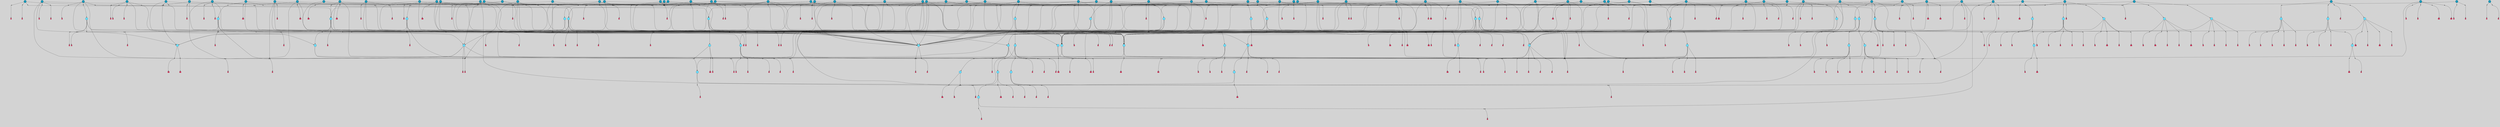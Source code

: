 // File exported with GEGELATI v1.3.1
// On the 2024-04-08 17:23:00
// With the File::TPGGraphDotExporter
digraph{
	graph[pad = "0.212, 0.055" bgcolor = lightgray]
	node[shape=circle style = filled label = ""]
		T3 [fillcolor="#66ddff"]
		T7 [fillcolor="#66ddff"]
		T9 [fillcolor="#66ddff"]
		T11 [fillcolor="#66ddff"]
		T27 [fillcolor="#66ddff"]
		T54 [fillcolor="#66ddff"]
		T95 [fillcolor="#66ddff"]
		T96 [fillcolor="#66ddff"]
		T111 [fillcolor="#66ddff"]
		T129 [fillcolor="#66ddff"]
		T212 [fillcolor="#66ddff"]
		T214 [fillcolor="#66ddff"]
		T239 [fillcolor="#66ddff"]
		T242 [fillcolor="#66ddff"]
		T277 [fillcolor="#66ddff"]
		T280 [fillcolor="#1199bb"]
		T282 [fillcolor="#66ddff"]
		T286 [fillcolor="#1199bb"]
		T305 [fillcolor="#66ddff"]
		T326 [fillcolor="#66ddff"]
		T327 [fillcolor="#66ddff"]
		T328 [fillcolor="#66ddff"]
		T329 [fillcolor="#66ddff"]
		T330 [fillcolor="#66ddff"]
		T331 [fillcolor="#66ddff"]
		T332 [fillcolor="#66ddff"]
		T333 [fillcolor="#1199bb"]
		T334 [fillcolor="#66ddff"]
		T335 [fillcolor="#66ddff"]
		T336 [fillcolor="#66ddff"]
		T337 [fillcolor="#66ddff"]
		T338 [fillcolor="#66ddff"]
		T414 [fillcolor="#1199bb"]
		T416 [fillcolor="#66ddff"]
		T419 [fillcolor="#1199bb"]
		T424 [fillcolor="#1199bb"]
		T431 [fillcolor="#1199bb"]
		T432 [fillcolor="#1199bb"]
		T433 [fillcolor="#1199bb"]
		T434 [fillcolor="#66ddff"]
		T435 [fillcolor="#1199bb"]
		T65 [fillcolor="#1199bb"]
		T437 [fillcolor="#1199bb"]
		T438 [fillcolor="#1199bb"]
		T439 [fillcolor="#1199bb"]
		T442 [fillcolor="#1199bb"]
		T445 [fillcolor="#1199bb"]
		T446 [fillcolor="#1199bb"]
		T447 [fillcolor="#1199bb"]
		T448 [fillcolor="#1199bb"]
		T449 [fillcolor="#1199bb"]
		T450 [fillcolor="#1199bb"]
		T451 [fillcolor="#66ddff"]
		T453 [fillcolor="#1199bb"]
		T459 [fillcolor="#1199bb"]
		T464 [fillcolor="#1199bb"]
		T465 [fillcolor="#1199bb"]
		T469 [fillcolor="#1199bb"]
		T470 [fillcolor="#1199bb"]
		T478 [fillcolor="#1199bb"]
		T481 [fillcolor="#1199bb"]
		T482 [fillcolor="#66ddff"]
		T500 [fillcolor="#66ddff"]
		T501 [fillcolor="#1199bb"]
		T505 [fillcolor="#1199bb"]
		T506 [fillcolor="#1199bb"]
		T508 [fillcolor="#1199bb"]
		T530 [fillcolor="#1199bb"]
		T535 [fillcolor="#1199bb"]
		T541 [fillcolor="#66ddff"]
		T542 [fillcolor="#1199bb"]
		T543 [fillcolor="#1199bb"]
		T546 [fillcolor="#1199bb"]
		T547 [fillcolor="#1199bb"]
		T553 [fillcolor="#1199bb"]
		T554 [fillcolor="#1199bb"]
		T557 [fillcolor="#1199bb"]
		T563 [fillcolor="#1199bb"]
		T572 [fillcolor="#66ddff"]
		T578 [fillcolor="#1199bb"]
		T580 [fillcolor="#66ddff"]
		T581 [fillcolor="#66ddff"]
		T582 [fillcolor="#66ddff"]
		T48 [fillcolor="#66ddff"]
		T583 [fillcolor="#1199bb"]
		T584 [fillcolor="#66ddff"]
		T585 [fillcolor="#66ddff"]
		T586 [fillcolor="#66ddff"]
		T587 [fillcolor="#66ddff"]
		T588 [fillcolor="#66ddff"]
		T589 [fillcolor="#1199bb"]
		T590 [fillcolor="#1199bb"]
		T591 [fillcolor="#1199bb"]
		T593 [fillcolor="#1199bb"]
		T595 [fillcolor="#1199bb"]
		T598 [fillcolor="#1199bb"]
		T600 [fillcolor="#1199bb"]
		T604 [fillcolor="#1199bb"]
		T605 [fillcolor="#1199bb"]
		T606 [fillcolor="#1199bb"]
		T611 [fillcolor="#1199bb"]
		T614 [fillcolor="#1199bb"]
		T617 [fillcolor="#1199bb"]
		T619 [fillcolor="#1199bb"]
		T625 [fillcolor="#1199bb"]
		T627 [fillcolor="#1199bb"]
		T630 [fillcolor="#1199bb"]
		T632 [fillcolor="#1199bb"]
		T633 [fillcolor="#1199bb"]
		T634 [fillcolor="#1199bb"]
		T15 [fillcolor="#1199bb"]
		T637 [fillcolor="#1199bb"]
		T639 [fillcolor="#1199bb"]
		T640 [fillcolor="#66ddff"]
		T641 [fillcolor="#66ddff"]
		T642 [fillcolor="#66ddff"]
		T643 [fillcolor="#66ddff"]
		T644 [fillcolor="#1199bb"]
		T645 [fillcolor="#66ddff"]
		T646 [fillcolor="#66ddff"]
		T609 [fillcolor="#66ddff"]
		T647 [fillcolor="#66ddff"]
		T648 [fillcolor="#1199bb"]
		T649 [fillcolor="#1199bb"]
		T650 [fillcolor="#1199bb"]
		T651 [fillcolor="#1199bb"]
		T652 [fillcolor="#1199bb"]
		T653 [fillcolor="#1199bb"]
		T654 [fillcolor="#1199bb"]
		T655 [fillcolor="#1199bb"]
		T656 [fillcolor="#1199bb"]
		T657 [fillcolor="#1199bb"]
		T658 [fillcolor="#1199bb"]
		T659 [fillcolor="#1199bb"]
		T660 [fillcolor="#1199bb"]
		P7506 [fillcolor="#cccccc" shape=point] //6|
		I7506 [shape=box style=invis label="6|1&2|6#1|7&#92;n10|7&2|0#1|5&#92;n9|4&0|1#2|2&#92;n8|6&0|0#1|0&#92;n"]
		P7506 -> I7506[style=invis]
		A5443 [fillcolor="#ff3366" shape=box margin=0.03 width=0 height=0 label="3"]
		T3 -> P7506 -> A5443
		P7507 [fillcolor="#cccccc" shape=point] //3|
		I7507 [shape=box style=invis label="7|6&2|4#0|2&#92;n10|3&2|7#1|4&#92;n11|6&0|4#0|1&#92;n7|1&0|0#2|6&#92;n7|6&0|3#2|6&#92;n4|0&2|6#0|1&#92;n4|4&2|5#0|2&#92;n4|6&0|4#2|7&#92;n10|0&2|3#1|5&#92;n2|6&0|5#0|2&#92;n1|0&2|3#0|7&#92;n1|6&2|0#0|5&#92;n6|2&0|1#0|7&#92;n9|2&0|3#2|7&#92;n5|3&0|6#0|6&#92;n1|7&2|5#2|3&#92;n8|1&2|7#0|6&#92;n1|0&2|5#2|1&#92;n7|1&2|2#2|5&#92;n7|4&2|6#0|3&#92;n"]
		P7507 -> I7507[style=invis]
		A5444 [fillcolor="#ff3366" shape=box margin=0.03 width=0 height=0 label="4"]
		T3 -> P7507 -> A5444
		P7508 [fillcolor="#cccccc" shape=point] //-3|
		I7508 [shape=box style=invis label="1|6&2|7#0|7&#92;n10|2&0|7#1|3&#92;n9|6&2|7#2|2&#92;n5|3&0|7#0|7&#92;n1|6&2|3#0|0&#92;n2|3&2|3#2|2&#92;n5|1&2|6#0|6&#92;n"]
		P7508 -> I7508[style=invis]
		A5445 [fillcolor="#ff3366" shape=box margin=0.03 width=0 height=0 label="7"]
		T7 -> P7508 -> A5445
		P7509 [fillcolor="#cccccc" shape=point] //5|
		I7509 [shape=box style=invis label="0|5&2|3#0|1&#92;n0|6&2|1#2|4&#92;n6|2&2|6#0|7&#92;n7|4&0|3#0|1&#92;n5|4&0|7#1|6&#92;n9|1&0|5#2|2&#92;n6|3&2|3#1|7&#92;n11|7&2|4#1|6&#92;n2|5&0|1#0|0&#92;n4|7&0|0#0|2&#92;n6|2&0|6#0|0&#92;n2|1&2|6#2|4&#92;n10|0&2|0#1|0&#92;n6|6&2|4#0|6&#92;n"]
		P7509 -> I7509[style=invis]
		A5446 [fillcolor="#ff3366" shape=box margin=0.03 width=0 height=0 label="8"]
		T7 -> P7509 -> A5446
		P7510 [fillcolor="#cccccc" shape=point] //-6|
		I7510 [shape=box style=invis label="11|1&0|7#2|0&#92;n10|4&0|1#1|0&#92;n4|3&2|4#2|1&#92;n0|5&2|0#0|0&#92;n6|1&0|0#0|3&#92;n8|2&2|0#0|4&#92;n11|4&2|0#1|6&#92;n7|0&2|6#2|3&#92;n5|3&2|6#2|0&#92;n2|0&2|0#0|4&#92;n"]
		P7510 -> I7510[style=invis]
		A5447 [fillcolor="#ff3366" shape=box margin=0.03 width=0 height=0 label="9"]
		T9 -> P7510 -> A5447
		P7511 [fillcolor="#cccccc" shape=point] //2|
		I7511 [shape=box style=invis label="6|3&2|7#1|4&#92;n8|6&0|0#2|5&#92;n2|1&0|2#0|3&#92;n8|7&0|6#0|4&#92;n2|1&2|0#0|1&#92;n0|0&2|2#2|3&#92;n6|6&0|7#2|1&#92;n6|1&0|7#2|6&#92;n5|4&2|7#0|4&#92;n0|3&0|4#2|0&#92;n11|0&2|0#2|5&#92;n4|5&2|5#2|4&#92;n5|7&0|6#0|4&#92;n9|7&2|5#0|3&#92;n5|4&2|1#0|3&#92;n5|3&0|1#1|7&#92;n0|4&0|3#2|5&#92;n"]
		P7511 -> I7511[style=invis]
		A5448 [fillcolor="#ff3366" shape=box margin=0.03 width=0 height=0 label="10"]
		T9 -> P7511 -> A5448
		P7512 [fillcolor="#cccccc" shape=point] //6|
		I7512 [shape=box style=invis label="3|0&2|7#2|2&#92;n3|2&0|4#2|5&#92;n5|1&0|2#1|0&#92;n8|7&0|1#2|0&#92;n8|5&0|3#0|6&#92;n0|2&0|2#2|3&#92;n1|5&2|5#0|5&#92;n5|6&0|6#0|7&#92;n6|7&0|0#2|6&#92;n1|2&2|3#0|0&#92;n7|7&2|3#0|4&#92;n0|7&2|7#0|6&#92;n1|0&2|2#2|7&#92;n4|4&0|1#0|0&#92;n"]
		P7512 -> I7512[style=invis]
		A5449 [fillcolor="#ff3366" shape=box margin=0.03 width=0 height=0 label="11"]
		T11 -> P7512 -> A5449
		P7513 [fillcolor="#cccccc" shape=point] //-4|
		I7513 [shape=box style=invis label="4|1&0|4#2|6&#92;n1|2&2|2#2|0&#92;n1|2&2|0#0|6&#92;n8|4&2|3#2|5&#92;n5|5&2|1#1|0&#92;n"]
		P7513 -> I7513[style=invis]
		A5450 [fillcolor="#ff3366" shape=box margin=0.03 width=0 height=0 label="12"]
		T11 -> P7513 -> A5450
		P7514 [fillcolor="#cccccc" shape=point] //2|
		I7514 [shape=box style=invis label="9|1&2|3#0|1&#92;n5|2&2|0#2|4&#92;n3|6&2|5#2|7&#92;n7|0&2|5#0|4&#92;n1|2&0|3#0|5&#92;n7|3&2|7#0|0&#92;n"]
		P7514 -> I7514[style=invis]
		A5451 [fillcolor="#ff3366" shape=box margin=0.03 width=0 height=0 label="2"]
		T27 -> P7514 -> A5451
		P7515 [fillcolor="#cccccc" shape=point] //-6|
		I7515 [shape=box style=invis label="7|5&0|4#0|4&#92;n11|0&2|5#2|1&#92;n"]
		P7515 -> I7515[style=invis]
		A5452 [fillcolor="#ff3366" shape=box margin=0.03 width=0 height=0 label="3"]
		T27 -> P7515 -> A5452
		T27 -> P7507
		P7516 [fillcolor="#cccccc" shape=point] //0|
		I7516 [shape=box style=invis label="2|5&0|1#0|6&#92;n6|1&2|2#2|7&#92;n8|0&0|3#1|4&#92;n4|3&2|5#2|4&#92;n8|1&2|4#0|0&#92;n6|6&0|1#2|6&#92;n11|7&2|4#2|5&#92;n6|2&2|4#0|2&#92;n8|5&2|4#2|4&#92;n2|1&2|1#2|2&#92;n2|7&2|5#2|6&#92;n9|7&0|5#0|4&#92;n1|2&0|5#2|6&#92;n4|2&2|3#2|7&#92;n3|3&2|1#0|2&#92;n"]
		P7516 -> I7516[style=invis]
		A5453 [fillcolor="#ff3366" shape=box margin=0.03 width=0 height=0 label="5"]
		T27 -> P7516 -> A5453
		P7517 [fillcolor="#cccccc" shape=point] //0|
		I7517 [shape=box style=invis label="4|0&0|3#2|7&#92;n10|2&0|3#1|7&#92;n3|5&0|2#0|3&#92;n4|5&0|0#2|1&#92;n10|7&2|0#1|2&#92;n5|3&2|3#1|6&#92;n9|5&2|0#0|4&#92;n5|4&2|7#0|2&#92;n10|3&2|7#1|4&#92;n7|2&0|1#2|6&#92;n8|6&0|5#0|5&#92;n8|7&2|3#0|5&#92;n2|6&2|4#0|0&#92;n"]
		P7517 -> I7517[style=invis]
		A5454 [fillcolor="#ff3366" shape=box margin=0.03 width=0 height=0 label="5"]
		T27 -> P7517 -> A5454
		P7518 [fillcolor="#cccccc" shape=point] //8|
		I7518 [shape=box style=invis label="9|0&0|1#2|0&#92;n10|1&2|5#1|4&#92;n8|2&2|6#0|4&#92;n2|4&2|5#2|3&#92;n4|2&2|2#0|2&#92;n7|5&0|2#0|0&#92;n8|2&2|1#1|3&#92;n8|7&0|7#2|1&#92;n1|1&0|0#0|7&#92;n5|6&2|5#1|0&#92;n6|6&2|5#0|0&#92;n11|4&0|3#2|6&#92;n4|2&2|4#0|7&#92;n5|6&0|1#2|0&#92;n11|3&0|2#0|7&#92;n"]
		P7518 -> I7518[style=invis]
		A5455 [fillcolor="#ff3366" shape=box margin=0.03 width=0 height=0 label="6"]
		T54 -> P7518 -> A5455
		P7519 [fillcolor="#cccccc" shape=point] //5|
		I7519 [shape=box style=invis label="3|0&2|0#0|1&#92;n3|0&0|7#0|1&#92;n5|3&0|2#2|6&#92;n4|4&2|4#2|6&#92;n11|2&0|7#1|6&#92;n2|7&2|2#2|5&#92;n9|3&2|6#2|7&#92;n7|7&0|0#0|4&#92;n6|1&2|4#2|3&#92;n5|4&2|0#1|6&#92;n1|3&0|7#0|4&#92;n"]
		P7519 -> I7519[style=invis]
		A5456 [fillcolor="#ff3366" shape=box margin=0.03 width=0 height=0 label="7"]
		T54 -> P7519 -> A5456
		P7520 [fillcolor="#cccccc" shape=point] //-10|
		I7520 [shape=box style=invis label="3|6&0|0#0|4&#92;n4|1&2|4#0|1&#92;n5|1&0|1#0|4&#92;n5|5&2|6#0|5&#92;n6|5&0|6#0|3&#92;n11|1&2|0#0|1&#92;n0|7&2|0#0|3&#92;n1|2&0|6#0|1&#92;n8|0&0|4#2|0&#92;n0|4&0|7#2|7&#92;n7|0&2|7#1|3&#92;n3|1&0|5#2|5&#92;n5|1&0|4#0|3&#92;n2|2&0|2#0|0&#92;n8|3&0|1#0|7&#92;n3|0&0|3#0|5&#92;n7|2&0|5#2|0&#92;n6|3&2|7#1|5&#92;n4|7&2|7#2|1&#92;n"]
		P7520 -> I7520[style=invis]
		A5457 [fillcolor="#ff3366" shape=box margin=0.03 width=0 height=0 label="14"]
		T54 -> P7520 -> A5457
		T54 -> P7509
		P7521 [fillcolor="#cccccc" shape=point] //4|
		I7521 [shape=box style=invis label="4|3&0|6#0|3&#92;n5|7&2|3#2|2&#92;n5|6&0|7#1|2&#92;n1|4&2|6#0|3&#92;n8|4&2|1#2|5&#92;n9|5&2|4#1|4&#92;n2|4&0|5#0|7&#92;n10|0&0|6#1|3&#92;n3|0&0|6#0|2&#92;n2|7&2|7#2|6&#92;n5|2&0|5#1|5&#92;n10|4&2|5#1|7&#92;n4|0&0|4#2|4&#92;n11|1&0|4#2|6&#92;n10|6&2|0#1|4&#92;n9|7&0|3#1|4&#92;n4|5&2|7#0|6&#92;n11|5&2|6#2|3&#92;n0|3&0|5#0|1&#92;n"]
		P7521 -> I7521[style=invis]
		A5458 [fillcolor="#ff3366" shape=box margin=0.03 width=0 height=0 label="13"]
		T95 -> P7521 -> A5458
		P7522 [fillcolor="#cccccc" shape=point] //8|
		I7522 [shape=box style=invis label="9|7&0|5#2|5&#92;n3|3&2|3#0|2&#92;n9|5&2|2#1|0&#92;n2|3&0|6#0|3&#92;n4|4&2|5#2|7&#92;n11|3&2|0#1|5&#92;n6|6&2|1#2|2&#92;n4|6&0|1#2|2&#92;n2|5&2|7#2|2&#92;n7|7&2|2#2|3&#92;n6|5&0|3#2|6&#92;n6|7&0|6#0|2&#92;n"]
		P7522 -> I7522[style=invis]
		A5459 [fillcolor="#ff3366" shape=box margin=0.03 width=0 height=0 label="14"]
		T95 -> P7522 -> A5459
		P7523 [fillcolor="#cccccc" shape=point] //2|
		I7523 [shape=box style=invis label="4|1&0|4#2|6&#92;n5|5&2|1#1|0&#92;n1|0&2|0#0|6&#92;n8|4&2|3#2|5&#92;n"]
		P7523 -> I7523[style=invis]
		T95 -> P7523 -> T11
		P7524 [fillcolor="#cccccc" shape=point] //-9|
		I7524 [shape=box style=invis label="2|0&2|0#2|1&#92;n4|4&2|4#2|6&#92;n9|1&0|3#1|7&#92;n5|3&0|2#2|6&#92;n2|7&2|2#2|5&#92;n5|4&2|0#1|6&#92;n3|0&0|7#0|1&#92;n1|3&0|7#0|4&#92;n11|6&2|2#0|7&#92;n7|7&0|0#0|4&#92;n11|0&0|7#1|6&#92;n9|3&2|6#2|7&#92;n"]
		P7524 -> I7524[style=invis]
		A5460 [fillcolor="#ff3366" shape=box margin=0.03 width=0 height=0 label="7"]
		T95 -> P7524 -> A5460
		P7525 [fillcolor="#cccccc" shape=point] //-8|
		I7525 [shape=box style=invis label="7|5&0|4#2|4&#92;n"]
		P7525 -> I7525[style=invis]
		A5461 [fillcolor="#ff3366" shape=box margin=0.03 width=0 height=0 label="3"]
		T95 -> P7525 -> A5461
		P7526 [fillcolor="#cccccc" shape=point] //6|
		I7526 [shape=box style=invis label="0|5&2|3#0|1&#92;n0|6&2|1#2|4&#92;n9|1&0|5#2|2&#92;n7|4&0|3#0|1&#92;n5|4&0|7#1|6&#92;n2|5&0|1#0|0&#92;n6|3&2|3#1|7&#92;n11|7&2|4#1|6&#92;n6|2&2|6#0|1&#92;n4|7&0|0#0|2&#92;n6|2&0|6#0|0&#92;n9|1&2|6#2|4&#92;n10|0&2|0#1|0&#92;n6|6&2|4#0|6&#92;n"]
		P7526 -> I7526[style=invis]
		A5462 [fillcolor="#ff3366" shape=box margin=0.03 width=0 height=0 label="8"]
		T96 -> P7526 -> A5462
		P7527 [fillcolor="#cccccc" shape=point] //5|
		I7527 [shape=box style=invis label="10|4&0|1#1|0&#92;n4|3&2|4#2|1&#92;n2|0&2|0#0|4&#92;n6|1&0|0#0|3&#92;n8|2&2|0#0|4&#92;n0|0&0|0#0|0&#92;n11|4&2|0#1|6&#92;n7|0&2|6#2|3&#92;n5|3&2|6#2|0&#92;n0|0&2|0#0|0&#92;n"]
		P7527 -> I7527[style=invis]
		A5463 [fillcolor="#ff3366" shape=box margin=0.03 width=0 height=0 label="9"]
		T96 -> P7527 -> A5463
		T96 -> P7506
		P7528 [fillcolor="#cccccc" shape=point] //1|
		I7528 [shape=box style=invis label="5|4&0|7#1|6&#92;n0|6&2|1#2|4&#92;n7|4&0|3#0|1&#92;n0|5&2|3#0|1&#92;n9|1&0|5#2|2&#92;n6|3&2|3#1|7&#92;n11|7&2|4#1|6&#92;n2|5&0|1#0|0&#92;n7|5&2|3#1|1&#92;n4|7&0|0#0|2&#92;n6|2&0|6#0|0&#92;n2|1&2|6#2|4&#92;n10|0&2|7#1|0&#92;n6|6&2|4#0|6&#92;n"]
		P7528 -> I7528[style=invis]
		A5464 [fillcolor="#ff3366" shape=box margin=0.03 width=0 height=0 label="8"]
		T96 -> P7528 -> A5464
		P7529 [fillcolor="#cccccc" shape=point] //-3|
		I7529 [shape=box style=invis label="8|1&2|3#0|5&#92;n0|6&0|5#0|5&#92;n3|7&2|1#0|6&#92;n3|5&0|1#0|0&#92;n9|5&2|0#0|4&#92;n3|5&0|2#0|3&#92;n10|6&2|4#1|0&#92;n9|4&2|7#2|6&#92;n1|7&2|5#2|2&#92;n"]
		P7529 -> I7529[style=invis]
		A5465 [fillcolor="#ff3366" shape=box margin=0.03 width=0 height=0 label="5"]
		T96 -> P7529 -> A5465
		P7530 [fillcolor="#cccccc" shape=point] //-5|
		I7530 [shape=box style=invis label="0|0&2|3#0|2&#92;n10|5&0|6#1|3&#92;n7|3&0|6#2|3&#92;n3|4&0|6#0|6&#92;n10|5&0|2#1|1&#92;n5|0&0|1#0|3&#92;n6|6&2|5#1|5&#92;n7|4&0|2#1|7&#92;n5|7&0|1#2|5&#92;n1|5&0|0#0|3&#92;n7|5&2|1#2|6&#92;n9|0&0|2#0|0&#92;n4|0&2|4#0|0&#92;n4|6&0|0#2|3&#92;n3|1&0|6#2|5&#92;n7|7&2|1#2|3&#92;n9|4&2|2#0|6&#92;n"]
		P7530 -> I7530[style=invis]
		T111 -> P7530 -> T9
		P7531 [fillcolor="#cccccc" shape=point] //7|
		I7531 [shape=box style=invis label="7|4&2|1#2|0&#92;n4|1&2|4#2|3&#92;n5|0&2|0#2|2&#92;n6|1&2|4#2|6&#92;n"]
		P7531 -> I7531[style=invis]
		A5466 [fillcolor="#ff3366" shape=box margin=0.03 width=0 height=0 label="9"]
		T111 -> P7531 -> A5466
		P7532 [fillcolor="#cccccc" shape=point] //2|
		I7532 [shape=box style=invis label="3|0&2|0#0|1&#92;n11|2&0|7#1|6&#92;n8|7&2|4#0|5&#92;n5|3&0|2#2|6&#92;n4|4&2|4#2|6&#92;n3|0&0|7#0|1&#92;n2|7&2|2#2|5&#92;n9|3&2|6#2|7&#92;n7|7&0|0#0|4&#92;n6|1&2|4#1|3&#92;n5|4&2|0#1|6&#92;n1|3&0|7#0|4&#92;n"]
		P7532 -> I7532[style=invis]
		A5467 [fillcolor="#ff3366" shape=box margin=0.03 width=0 height=0 label="7"]
		T111 -> P7532 -> A5467
		T111 -> P7510
		T129 -> P7518
		T129 -> P7519
		P7533 [fillcolor="#cccccc" shape=point] //10|
		I7533 [shape=box style=invis label="4|5&2|7#2|1&#92;n1|7&2|3#0|6&#92;n3|5&2|2#0|3&#92;n10|3&0|7#1|4&#92;n7|1&0|4#2|6&#92;n10|2&0|3#1|7&#92;n9|5&2|0#0|4&#92;n4|0&0|3#2|7&#92;n11|4&2|6#1|2&#92;n5|4&2|7#0|2&#92;n2|6&2|4#0|0&#92;n6|5&0|7#2|1&#92;n5|3&2|3#1|6&#92;n10|7&2|0#1|2&#92;n"]
		P7533 -> I7533[style=invis]
		A5468 [fillcolor="#ff3366" shape=box margin=0.03 width=0 height=0 label="5"]
		T129 -> P7533 -> A5468
		P7534 [fillcolor="#cccccc" shape=point] //5|
		I7534 [shape=box style=invis label="9|4&2|3#1|3&#92;n0|4&2|4#0|5&#92;n6|1&2|6#2|5&#92;n4|0&0|5#2|0&#92;n"]
		P7534 -> I7534[style=invis]
		A5469 [fillcolor="#ff3366" shape=box margin=0.03 width=0 height=0 label="7"]
		T129 -> P7534 -> A5469
		P7535 [fillcolor="#cccccc" shape=point] //6|
		I7535 [shape=box style=invis label="9|4&2|7#0|6&#92;n8|4&0|1#1|0&#92;n1|3&0|0#2|1&#92;n2|4&0|6#2|2&#92;n5|1&2|5#0|7&#92;n3|0&0|3#2|6&#92;n2|2&2|6#0|2&#92;n8|4&0|4#2|2&#92;n5|1&2|4#0|3&#92;n9|4&0|6#0|6&#92;n5|0&2|2#1|5&#92;n11|7&0|0#1|1&#92;n0|4&0|3#0|3&#92;n7|7&2|4#2|5&#92;n1|5&0|1#2|1&#92;n"]
		P7535 -> I7535[style=invis]
		A5470 [fillcolor="#ff3366" shape=box margin=0.03 width=0 height=0 label="1"]
		T129 -> P7535 -> A5470
		P7536 [fillcolor="#cccccc" shape=point] //6|
		I7536 [shape=box style=invis label="9|4&2|7#0|6&#92;n8|4&0|1#1|0&#92;n1|3&0|0#2|1&#92;n2|4&0|6#2|2&#92;n5|1&2|5#0|7&#92;n3|0&0|3#2|6&#92;n2|2&2|6#0|2&#92;n8|4&0|4#2|2&#92;n5|1&2|4#0|3&#92;n9|4&0|6#0|6&#92;n5|0&2|2#1|5&#92;n11|7&0|0#1|1&#92;n0|4&0|3#0|3&#92;n7|7&2|4#2|5&#92;n1|5&0|1#2|1&#92;n"]
		P7536 -> I7536[style=invis]
		A5471 [fillcolor="#ff3366" shape=box margin=0.03 width=0 height=0 label="1"]
		T212 -> P7536 -> A5471
		P7537 [fillcolor="#cccccc" shape=point] //10|
		I7537 [shape=box style=invis label="4|5&2|7#2|1&#92;n1|7&2|3#0|6&#92;n3|5&2|2#0|3&#92;n10|3&0|7#1|4&#92;n7|1&0|4#2|6&#92;n10|2&0|3#1|7&#92;n9|5&2|0#0|4&#92;n4|0&0|3#2|7&#92;n11|4&2|6#1|2&#92;n5|4&2|7#0|2&#92;n2|6&2|4#0|0&#92;n6|5&0|7#2|1&#92;n5|3&2|3#1|6&#92;n10|7&2|0#1|2&#92;n"]
		P7537 -> I7537[style=invis]
		A5472 [fillcolor="#ff3366" shape=box margin=0.03 width=0 height=0 label="5"]
		T212 -> P7537 -> A5472
		P7538 [fillcolor="#cccccc" shape=point] //8|
		I7538 [shape=box style=invis label="9|0&0|1#2|0&#92;n10|1&2|5#1|4&#92;n8|2&2|6#0|4&#92;n2|4&2|5#2|3&#92;n4|2&2|2#0|2&#92;n7|5&0|2#0|0&#92;n8|2&2|1#1|3&#92;n8|7&0|7#2|1&#92;n1|1&0|0#0|7&#92;n5|6&2|5#1|0&#92;n6|6&2|5#0|0&#92;n11|4&0|3#2|6&#92;n4|2&2|4#0|7&#92;n5|6&0|1#2|0&#92;n11|3&0|2#0|7&#92;n"]
		P7538 -> I7538[style=invis]
		A5473 [fillcolor="#ff3366" shape=box margin=0.03 width=0 height=0 label="6"]
		T212 -> P7538 -> A5473
		P7539 [fillcolor="#cccccc" shape=point] //5|
		I7539 [shape=box style=invis label="3|0&2|0#0|1&#92;n3|0&0|7#0|1&#92;n5|3&0|2#2|6&#92;n4|4&2|4#2|6&#92;n11|2&0|7#1|6&#92;n2|7&2|2#2|5&#92;n9|3&2|6#2|7&#92;n7|7&0|0#0|4&#92;n6|1&2|4#2|3&#92;n5|4&2|0#1|6&#92;n1|3&0|7#0|4&#92;n"]
		P7539 -> I7539[style=invis]
		A5474 [fillcolor="#ff3366" shape=box margin=0.03 width=0 height=0 label="7"]
		T212 -> P7539 -> A5474
		P7540 [fillcolor="#cccccc" shape=point] //5|
		I7540 [shape=box style=invis label="9|4&2|3#1|3&#92;n0|4&2|4#0|5&#92;n6|1&2|6#2|5&#92;n4|0&0|5#2|0&#92;n"]
		P7540 -> I7540[style=invis]
		A5475 [fillcolor="#ff3366" shape=box margin=0.03 width=0 height=0 label="7"]
		T212 -> P7540 -> A5475
		P7541 [fillcolor="#cccccc" shape=point] //6|
		I7541 [shape=box style=invis label="9|4&2|7#0|6&#92;n8|4&0|1#1|0&#92;n1|3&0|0#2|1&#92;n2|4&0|6#2|2&#92;n5|1&2|5#0|7&#92;n3|0&0|3#2|6&#92;n2|2&2|6#0|2&#92;n8|4&0|4#2|2&#92;n5|1&2|4#0|3&#92;n9|4&0|6#0|6&#92;n5|0&2|2#1|5&#92;n11|7&0|0#1|1&#92;n0|4&0|3#0|3&#92;n7|7&2|4#2|5&#92;n1|5&0|1#2|1&#92;n"]
		P7541 -> I7541[style=invis]
		A5476 [fillcolor="#ff3366" shape=box margin=0.03 width=0 height=0 label="1"]
		T214 -> P7541 -> A5476
		P7542 [fillcolor="#cccccc" shape=point] //10|
		I7542 [shape=box style=invis label="4|5&2|7#2|1&#92;n1|7&2|3#0|6&#92;n3|5&2|2#0|3&#92;n10|3&0|7#1|4&#92;n7|1&0|4#2|6&#92;n10|2&0|3#1|7&#92;n9|5&2|0#0|4&#92;n4|0&0|3#2|7&#92;n11|4&2|6#1|2&#92;n5|4&2|7#0|2&#92;n2|6&2|4#0|0&#92;n6|5&0|7#2|1&#92;n5|3&2|3#1|6&#92;n10|7&2|0#1|2&#92;n"]
		P7542 -> I7542[style=invis]
		A5477 [fillcolor="#ff3366" shape=box margin=0.03 width=0 height=0 label="5"]
		T214 -> P7542 -> A5477
		P7543 [fillcolor="#cccccc" shape=point] //5|
		I7543 [shape=box style=invis label="3|0&2|0#0|1&#92;n3|0&0|7#0|1&#92;n5|3&0|2#2|6&#92;n4|4&2|4#2|6&#92;n11|2&0|7#1|6&#92;n2|7&2|2#2|5&#92;n9|3&2|6#2|7&#92;n7|7&0|0#0|4&#92;n6|1&2|4#2|3&#92;n5|4&2|0#1|6&#92;n1|3&0|7#0|4&#92;n"]
		P7543 -> I7543[style=invis]
		A5478 [fillcolor="#ff3366" shape=box margin=0.03 width=0 height=0 label="7"]
		T214 -> P7543 -> A5478
		P7544 [fillcolor="#cccccc" shape=point] //8|
		I7544 [shape=box style=invis label="9|0&0|1#2|0&#92;n10|1&2|5#1|4&#92;n8|2&2|6#0|4&#92;n2|4&2|5#2|3&#92;n4|2&2|2#0|2&#92;n7|5&0|2#0|0&#92;n8|2&2|1#1|3&#92;n8|7&0|7#2|1&#92;n1|1&0|0#0|7&#92;n5|6&2|5#1|0&#92;n6|6&2|5#0|0&#92;n11|4&0|3#2|6&#92;n4|2&2|4#0|7&#92;n5|6&0|1#2|0&#92;n11|3&0|2#0|7&#92;n"]
		P7544 -> I7544[style=invis]
		A5479 [fillcolor="#ff3366" shape=box margin=0.03 width=0 height=0 label="6"]
		T214 -> P7544 -> A5479
		P7545 [fillcolor="#cccccc" shape=point] //5|
		I7545 [shape=box style=invis label="9|4&2|3#1|3&#92;n0|4&2|4#0|5&#92;n6|1&2|6#2|5&#92;n4|0&0|5#2|0&#92;n"]
		P7545 -> I7545[style=invis]
		A5480 [fillcolor="#ff3366" shape=box margin=0.03 width=0 height=0 label="7"]
		T214 -> P7545 -> A5480
		P7546 [fillcolor="#cccccc" shape=point] //-4|
		I7546 [shape=box style=invis label="3|0&2|0#2|1&#92;n11|0&0|7#1|6&#92;n11|6&2|2#0|7&#92;n4|4&2|4#2|6&#92;n2|7&2|2#0|5&#92;n1|3&0|4#0|4&#92;n5|3&0|2#2|6&#92;n7|7&0|0#0|4&#92;n6|1&2|4#2|3&#92;n10|0&0|7#1|4&#92;n3|0&0|7#0|1&#92;n9|3&2|6#2|7&#92;n"]
		P7546 -> I7546[style=invis]
		A5481 [fillcolor="#ff3366" shape=box margin=0.03 width=0 height=0 label="7"]
		T239 -> P7546 -> A5481
		P7547 [fillcolor="#cccccc" shape=point] //-2|
		I7547 [shape=box style=invis label="9|5&0|3#2|4&#92;n9|0&2|0#0|1&#92;n0|2&2|2#2|0&#92;n6|7&0|6#1|2&#92;n3|6&0|3#0|5&#92;n10|7&0|6#1|1&#92;n8|5&2|4#2|2&#92;n11|7&2|7#0|5&#92;n2|7&2|5#0|3&#92;n7|0&2|4#1|6&#92;n6|5&0|0#0|6&#92;n1|5&0|4#0|0&#92;n4|6&2|2#0|6&#92;n3|3&2|1#0|5&#92;n4|7&0|0#2|4&#92;n5|5&2|5#0|2&#92;n2|6&0|0#2|0&#92;n9|1&2|6#2|2&#92;n"]
		P7547 -> I7547[style=invis]
		T239 -> P7547 -> T96
		P7548 [fillcolor="#cccccc" shape=point] //-7|
		I7548 [shape=box style=invis label="11|2&2|6#1|1&#92;n2|3&0|6#2|3&#92;n10|0&0|2#1|4&#92;n"]
		P7548 -> I7548[style=invis]
		T239 -> P7548 -> T111
		P7549 [fillcolor="#cccccc" shape=point] //7|
		I7549 [shape=box style=invis label="7|0&2|1#2|0&#92;n9|7&2|1#1|7&#92;n8|2&0|1#1|0&#92;n6|6&0|2#1|1&#92;n2|2&0|5#0|0&#92;n5|7&0|0#2|1&#92;n5|1&2|5#1|5&#92;n4|7&2|4#2|3&#92;n10|5&2|2#1|5&#92;n1|3&2|2#2|0&#92;n10|2&2|6#1|5&#92;n"]
		P7549 -> I7549[style=invis]
		A5482 [fillcolor="#ff3366" shape=box margin=0.03 width=0 height=0 label="1"]
		T239 -> P7549 -> A5482
		T239 -> P7529
		P7550 [fillcolor="#cccccc" shape=point] //5|
		I7550 [shape=box style=invis label="1|6&2|7#0|7&#92;n9|2&2|7#2|2&#92;n10|2&0|7#1|3&#92;n5|3&0|7#0|7&#92;n7|0&2|7#2|2&#92;n1|6&2|3#0|0&#92;n2|3&2|3#2|2&#92;n"]
		P7550 -> I7550[style=invis]
		A5483 [fillcolor="#ff3366" shape=box margin=0.03 width=0 height=0 label="7"]
		T242 -> P7550 -> A5483
		P7551 [fillcolor="#cccccc" shape=point] //-8|
		I7551 [shape=box style=invis label="7|5&0|2#2|1&#92;n1|0&2|6#0|0&#92;n7|1&2|6#1|1&#92;n8|7&0|3#1|6&#92;n3|7&2|3#2|4&#92;n"]
		P7551 -> I7551[style=invis]
		A5484 [fillcolor="#ff3366" shape=box margin=0.03 width=0 height=0 label="2"]
		T242 -> P7551 -> A5484
		P7552 [fillcolor="#cccccc" shape=point] //-3|
		I7552 [shape=box style=invis label="1|1&2|1#0|1&#92;n1|4&0|0#2|4&#92;n11|0&2|3#0|2&#92;n11|6&0|4#0|1&#92;n5|2&0|6#1|5&#92;n3|7&2|6#2|7&#92;n7|7&0|1#2|1&#92;n9|5&2|2#2|0&#92;n6|5&2|6#1|4&#92;n0|7&0|5#2|4&#92;n8|1&0|0#2|3&#92;n0|5&0|3#0|5&#92;n2|0&2|4#0|5&#92;n7|5&2|7#1|3&#92;n8|3&0|0#1|2&#92;n"]
		P7552 -> I7552[style=invis]
		A5485 [fillcolor="#ff3366" shape=box margin=0.03 width=0 height=0 label="1"]
		T242 -> P7552 -> A5485
		P7553 [fillcolor="#cccccc" shape=point] //-9|
		I7553 [shape=box style=invis label="4|7&0|0#0|2&#92;n6|2&0|1#0|0&#92;n6|2&2|6#0|7&#92;n9|0&2|7#1|1&#92;n7|4&0|3#0|1&#92;n10|6&2|1#1|1&#92;n9|1&0|5#2|2&#92;n5|4&0|7#2|6&#92;n2|5&0|1#0|0&#92;n0|5&2|5#0|1&#92;n11|7&2|4#1|6&#92;n2|1&2|6#2|4&#92;n10|0&0|0#1|0&#92;n6|6&2|4#0|6&#92;n"]
		P7553 -> I7553[style=invis]
		T277 -> P7553 -> T214
		P7554 [fillcolor="#cccccc" shape=point] //7|
		I7554 [shape=box style=invis label="7|4&2|7#0|4&#92;n4|6&0|1#2|5&#92;n2|1&2|3#0|0&#92;n4|3&2|0#0|1&#92;n0|0&2|7#2|7&#92;n7|7&0|5#2|3&#92;n5|0&2|1#2|2&#92;n10|0&0|4#1|2&#92;n4|4&0|7#0|0&#92;n6|7&0|2#0|1&#92;n1|4&2|5#0|4&#92;n"]
		P7554 -> I7554[style=invis]
		A5486 [fillcolor="#ff3366" shape=box margin=0.03 width=0 height=0 label="0"]
		T277 -> P7554 -> A5486
		P7555 [fillcolor="#cccccc" shape=point] //1|
		I7555 [shape=box style=invis label="5|1&0|6#2|7&#92;n2|4&0|4#2|2&#92;n0|6&0|5#0|4&#92;n10|6&2|5#1|6&#92;n9|3&0|1#1|7&#92;n10|3&2|2#1|0&#92;n5|0&0|0#2|1&#92;n11|3&2|3#1|5&#92;n10|3&0|1#1|0&#92;n2|4&0|1#0|1&#92;n0|2&0|3#2|4&#92;n9|2&2|1#2|5&#92;n11|7&2|6#2|6&#92;n"]
		P7555 -> I7555[style=invis]
		T277 -> P7555 -> T7
		P7556 [fillcolor="#cccccc" shape=point] //6|
		I7556 [shape=box style=invis label="7|0&2|5#1|2&#92;n10|6&2|1#1|3&#92;n7|5&0|2#0|7&#92;n10|7&0|1#1|5&#92;n4|6&2|5#0|5&#92;n4|4&0|7#2|7&#92;n"]
		P7556 -> I7556[style=invis]
		A5487 [fillcolor="#ff3366" shape=box margin=0.03 width=0 height=0 label="7"]
		T277 -> P7556 -> A5487
		P7557 [fillcolor="#cccccc" shape=point] //-2|
		I7557 [shape=box style=invis label="3|0&2|0#0|1&#92;n4|1&0|3#2|2&#92;n11|2&0|7#1|6&#92;n8|7&2|4#0|5&#92;n6|1&2|4#1|3&#92;n4|4&2|4#2|6&#92;n3|0&0|7#0|1&#92;n9|3&2|6#2|7&#92;n7|7&0|0#0|4&#92;n5|3&0|2#2|6&#92;n5|4&2|0#1|6&#92;n1|3&0|7#0|4&#92;n"]
		P7557 -> I7557[style=invis]
		A5488 [fillcolor="#ff3366" shape=box margin=0.03 width=0 height=0 label="7"]
		T277 -> P7557 -> A5488
		T280 -> P7521
		P7558 [fillcolor="#cccccc" shape=point] //1|
		I7558 [shape=box style=invis label="0|4&0|1#0|1&#92;n10|5&2|5#1|6&#92;n7|7&2|5#2|2&#92;n9|5&0|7#2|7&#92;n8|4&0|3#2|7&#92;n11|0&2|3#0|5&#92;n7|0&0|0#0|1&#92;n4|2&0|4#0|5&#92;n5|1&0|6#2|7&#92;n11|3&0|7#1|3&#92;n"]
		P7558 -> I7558[style=invis]
		T280 -> P7558 -> T7
		P7559 [fillcolor="#cccccc" shape=point] //-3|
		I7559 [shape=box style=invis label="4|5&0|0#0|0&#92;n4|7&0|0#0|2&#92;n0|6&2|1#2|4&#92;n9|1&0|5#2|2&#92;n10|0&2|0#1|0&#92;n6|6&2|4#0|6&#92;n2|5&0|1#0|0&#92;n6|3&2|3#1|7&#92;n11|7&2|4#1|6&#92;n6|2&2|6#0|1&#92;n6|2&0|0#0|0&#92;n9|1&2|6#2|4&#92;n10|4&0|3#1|1&#92;n5|4&2|7#1|6&#92;n"]
		P7559 -> I7559[style=invis]
		T280 -> P7559 -> T95
		P7560 [fillcolor="#cccccc" shape=point] //-4|
		I7560 [shape=box style=invis label="5|5&2|1#1|0&#92;n4|1&0|4#2|6&#92;n2|4&2|3#2|5&#92;n1|0&2|0#2|6&#92;n1|4&2|5#0|7&#92;n"]
		P7560 -> I7560[style=invis]
		T282 -> P7560 -> T11
		P7561 [fillcolor="#cccccc" shape=point] //5|
		I7561 [shape=box style=invis label="3|0&2|0#2|1&#92;n3|0&0|7#0|1&#92;n5|3&0|2#2|6&#92;n4|4&2|4#2|6&#92;n5|4&2|0#1|6&#92;n2|7&2|2#2|5&#92;n1|3&0|7#0|4&#92;n11|6&2|2#0|7&#92;n7|7&0|0#0|4&#92;n6|1&2|4#2|3&#92;n11|0&0|7#1|6&#92;n9|3&2|6#2|7&#92;n"]
		P7561 -> I7561[style=invis]
		A5489 [fillcolor="#ff3366" shape=box margin=0.03 width=0 height=0 label="7"]
		T282 -> P7561 -> A5489
		P7562 [fillcolor="#cccccc" shape=point] //10|
		I7562 [shape=box style=invis label="6|6&2|5#0|4&#92;n1|0&0|5#2|3&#92;n10|5&2|5#1|5&#92;n10|6&2|1#1|0&#92;n9|6&2|3#0|3&#92;n9|6&2|2#2|1&#92;n7|5&2|2#0|7&#92;n"]
		P7562 -> I7562[style=invis]
		A5490 [fillcolor="#ff3366" shape=box margin=0.03 width=0 height=0 label="7"]
		T282 -> P7562 -> A5490
		T282 -> P7525
		P7563 [fillcolor="#cccccc" shape=point] //2|
		I7563 [shape=box style=invis label="0|3&0|0#2|7&#92;n3|6&2|5#2|5&#92;n7|4&0|0#1|1&#92;n4|1&0|0#0|6&#92;n1|6&0|2#0|1&#92;n8|6&0|2#2|4&#92;n4|4&2|4#0|3&#92;n1|0&2|4#0|1&#92;n9|2&2|3#0|7&#92;n10|5&2|2#1|1&#92;n10|6&0|1#1|2&#92;n3|3&2|2#0|5&#92;n11|3&0|2#1|0&#92;n4|5&0|6#0|4&#92;n0|7&0|6#2|2&#92;n3|2&0|5#0|1&#92;n"]
		P7563 -> I7563[style=invis]
		A5491 [fillcolor="#ff3366" shape=box margin=0.03 width=0 height=0 label="1"]
		T282 -> P7563 -> A5491
		T286 -> P7557
		P7564 [fillcolor="#cccccc" shape=point] //-3|
		I7564 [shape=box style=invis label="8|4&0|1#1|0&#92;n7|4&0|6#0|0&#92;n3|6&0|6#2|2&#92;n9|4&0|0#2|7&#92;n0|7&2|7#2|7&#92;n0|2&2|7#0|5&#92;n6|3&0|3#0|7&#92;n11|6&0|0#2|2&#92;n2|0&2|3#2|2&#92;n10|1&0|6#1|3&#92;n2|5&0|0#0|1&#92;n4|3&0|1#2|5&#92;n1|6&2|0#0|0&#92;n"]
		P7564 -> I7564[style=invis]
		A5492 [fillcolor="#ff3366" shape=box margin=0.03 width=0 height=0 label="1"]
		T286 -> P7564 -> A5492
		P7565 [fillcolor="#cccccc" shape=point] //5|
		I7565 [shape=box style=invis label="3|0&2|0#0|1&#92;n3|0&0|7#0|3&#92;n5|3&0|2#2|6&#92;n4|4&2|4#2|6&#92;n11|2&0|7#1|6&#92;n9|3&2|6#2|7&#92;n2|7&2|2#2|5&#92;n7|7&0|0#0|4&#92;n6|1&2|4#2|3&#92;n1|3&0|7#0|4&#92;n"]
		P7565 -> I7565[style=invis]
		A5493 [fillcolor="#ff3366" shape=box margin=0.03 width=0 height=0 label="7"]
		T286 -> P7565 -> A5493
		P7566 [fillcolor="#cccccc" shape=point] //-5|
		I7566 [shape=box style=invis label="10|6&2|5#1|6&#92;n9|3&0|1#1|7&#92;n2|4&0|1#0|1&#92;n11|3&0|7#1|6&#92;n5|1&0|6#2|7&#92;n8|0&0|0#0|1&#92;n0|6&0|7#0|4&#92;n6|7&2|6#2|6&#92;n11|0&2|3#0|5&#92;n"]
		P7566 -> I7566[style=invis]
		T286 -> P7566 -> T7
		P7567 [fillcolor="#cccccc" shape=point] //-5|
		I7567 [shape=box style=invis label="8|4&0|1#1|4&#92;n11|6&0|0#2|2&#92;n8|5&2|4#1|1&#92;n9|4&0|0#2|7&#92;n3|7&0|7#2|7&#92;n2|5&0|0#0|1&#92;n6|3&0|3#0|7&#92;n3|6&0|6#2|2&#92;n2|0&2|3#2|2&#92;n2|2&2|1#2|3&#92;n6|0&2|3#0|3&#92;n10|1&0|6#1|3&#92;n"]
		P7567 -> I7567[style=invis]
		A5494 [fillcolor="#ff3366" shape=box margin=0.03 width=0 height=0 label="1"]
		T286 -> P7567 -> A5494
		P7568 [fillcolor="#cccccc" shape=point] //7|
		I7568 [shape=box style=invis label="7|0&2|1#2|0&#92;n9|7&2|1#1|7&#92;n8|2&0|1#1|0&#92;n6|6&0|2#1|1&#92;n2|2&0|5#0|0&#92;n5|7&0|0#2|1&#92;n5|1&2|5#1|5&#92;n4|7&2|4#2|3&#92;n10|5&2|2#1|5&#92;n1|3&2|2#2|0&#92;n10|2&2|6#1|5&#92;n"]
		P7568 -> I7568[style=invis]
		A5495 [fillcolor="#ff3366" shape=box margin=0.03 width=0 height=0 label="1"]
		T305 -> P7568 -> A5495
		P7569 [fillcolor="#cccccc" shape=point] //4|
		I7569 [shape=box style=invis label="7|1&2|6#1|3&#92;n10|1&0|3#1|6&#92;n8|5&2|3#2|1&#92;n11|5&0|0#2|6&#92;n4|1&0|6#0|0&#92;n11|1&0|2#0|3&#92;n2|0&2|1#0|7&#92;n"]
		P7569 -> I7569[style=invis]
		A5496 [fillcolor="#ff3366" shape=box margin=0.03 width=0 height=0 label="2"]
		T305 -> P7569 -> A5496
		P7570 [fillcolor="#cccccc" shape=point] //2|
		I7570 [shape=box style=invis label="10|4&0|5#1|0&#92;n8|1&0|7#1|4&#92;n3|0&2|3#0|1&#92;n0|3&0|3#0|2&#92;n"]
		P7570 -> I7570[style=invis]
		T305 -> P7570 -> T242
		P7571 [fillcolor="#cccccc" shape=point] //6|
		I7571 [shape=box style=invis label="10|4&2|6#1|2&#92;n8|4&0|1#1|0&#92;n0|4&2|6#0|0&#92;n8|4&2|5#2|1&#92;n7|5&2|5#1|0&#92;n3|6&0|6#2|2&#92;n1|7&0|7#0|5&#92;n2|0&0|7#2|4&#92;n2|6&2|2#0|0&#92;n0|7&2|7#0|7&#92;n11|6&0|4#2|2&#92;n5|5&0|0#0|1&#92;n10|1&0|0#1|0&#92;n7|3&0|1#2|5&#92;n9|2&2|7#1|5&#92;n9|4&2|6#2|7&#92;n1|6&2|4#2|2&#92;n3|3&2|2#0|7&#92;n1|6&2|0#0|0&#92;n6|4&2|6#1|0&#92;n"]
		P7571 -> I7571[style=invis]
		A5497 [fillcolor="#ff3366" shape=box margin=0.03 width=0 height=0 label="1"]
		T305 -> P7571 -> A5497
		P7572 [fillcolor="#cccccc" shape=point] //9|
		I7572 [shape=box style=invis label="0|6&2|1#2|3&#92;n7|4&0|3#0|1&#92;n0|5&2|3#0|1&#92;n9|1&0|5#2|2&#92;n6|6&2|3#1|7&#92;n11|7&2|4#1|6&#92;n2|5&0|1#0|0&#92;n7|5&2|3#1|1&#92;n5|4&0|7#1|6&#92;n4|7&0|0#0|2&#92;n2|1&2|6#2|4&#92;n10|0&2|7#1|0&#92;n6|6&2|4#0|6&#92;n"]
		P7572 -> I7572[style=invis]
		A5498 [fillcolor="#ff3366" shape=box margin=0.03 width=0 height=0 label="8"]
		T305 -> P7572 -> A5498
		P7573 [fillcolor="#cccccc" shape=point] //4|
		I7573 [shape=box style=invis label="9|5&0|3#2|4&#92;n2|5&2|2#2|0&#92;n7|6&0|1#2|3&#92;n10|6&2|2#1|5&#92;n11|5&2|3#2|0&#92;n9|4&2|7#2|3&#92;n5|0&0|6#0|3&#92;n5|1&0|3#1|1&#92;n"]
		P7573 -> I7573[style=invis]
		A5499 [fillcolor="#ff3366" shape=box margin=0.03 width=0 height=0 label="1"]
		T326 -> P7573 -> A5499
		P7574 [fillcolor="#cccccc" shape=point] //-9|
		I7574 [shape=box style=invis label="4|7&2|6#0|5&#92;n11|3&0|2#2|6&#92;n10|2&2|4#1|6&#92;n3|0&2|6#2|7&#92;n4|3&0|5#0|7&#92;n2|3&0|7#0|7&#92;n10|6&0|7#1|5&#92;n10|1&2|2#1|1&#92;n1|7&0|3#2|6&#92;n"]
		P7574 -> I7574[style=invis]
		A5500 [fillcolor="#ff3366" shape=box margin=0.03 width=0 height=0 label="4"]
		T326 -> P7574 -> A5500
		P7575 [fillcolor="#cccccc" shape=point] //7|
		I7575 [shape=box style=invis label="7|2&0|1#1|3&#92;n7|7&0|0#0|4&#92;n4|4&2|4#2|6&#92;n2|3&2|2#2|5&#92;n8|0&0|2#2|1&#92;n9|3&2|6#2|7&#92;n6|4&2|4#2|3&#92;n5|3&0|7#0|4&#92;n6|4&2|0#1|6&#92;n3|3&2|0#0|1&#92;n"]
		P7575 -> I7575[style=invis]
		A5501 [fillcolor="#ff3366" shape=box margin=0.03 width=0 height=0 label="7"]
		T326 -> P7575 -> A5501
		P7576 [fillcolor="#cccccc" shape=point] //3|
		I7576 [shape=box style=invis label="10|5&2|7#1|2&#92;n2|6&2|7#2|1&#92;n3|7&2|6#2|6&#92;n10|3&0|3#1|3&#92;n3|4&2|5#2|7&#92;n1|0&0|4#0|3&#92;n6|1&2|1#1|5&#92;n"]
		P7576 -> I7576[style=invis]
		T326 -> P7576 -> T54
		P7577 [fillcolor="#cccccc" shape=point] //6|
		I7577 [shape=box style=invis label="1|0&2|5#2|1&#92;n1|7&2|5#2|3&#92;n7|4&2|6#0|3&#92;n3|1&0|3#0|5&#92;n7|1&0|0#2|6&#92;n4|0&2|6#0|1&#92;n4|6&0|4#2|7&#92;n3|0&2|1#0|4&#92;n11|6&0|4#0|1&#92;n1|0&2|3#0|7&#92;n1|6&2|0#0|5&#92;n6|2&0|1#0|7&#92;n5|3&0|6#0|6&#92;n10|6&0|3#1|6&#92;n10|0&2|0#1|0&#92;n8|1&2|7#0|6&#92;n10|3&2|3#1|4&#92;n7|6&2|4#0|7&#92;n"]
		P7577 -> I7577[style=invis]
		T326 -> P7577 -> T7
		P7578 [fillcolor="#cccccc" shape=point] //-4|
		I7578 [shape=box style=invis label="4|1&0|4#2|6&#92;n1|2&2|2#2|0&#92;n1|2&2|0#0|6&#92;n8|4&2|3#2|5&#92;n5|5&2|1#1|0&#92;n"]
		P7578 -> I7578[style=invis]
		A5502 [fillcolor="#ff3366" shape=box margin=0.03 width=0 height=0 label="12"]
		T330 -> P7578 -> A5502
		P7579 [fillcolor="#cccccc" shape=point] //6|
		I7579 [shape=box style=invis label="3|0&2|7#2|2&#92;n3|2&0|4#2|5&#92;n5|1&0|2#1|0&#92;n8|7&0|1#2|0&#92;n8|5&0|3#0|6&#92;n0|2&0|2#2|3&#92;n1|5&2|5#0|5&#92;n5|6&0|6#0|7&#92;n6|7&0|0#2|6&#92;n1|2&2|3#0|0&#92;n7|7&2|3#0|4&#92;n0|7&2|7#0|6&#92;n1|0&2|2#2|7&#92;n4|4&0|1#0|0&#92;n"]
		P7579 -> I7579[style=invis]
		A5503 [fillcolor="#ff3366" shape=box margin=0.03 width=0 height=0 label="11"]
		T330 -> P7579 -> A5503
		P7580 [fillcolor="#cccccc" shape=point] //-3|
		I7580 [shape=box style=invis label="8|1&2|3#0|5&#92;n0|6&0|5#0|5&#92;n3|7&2|1#0|6&#92;n3|5&0|1#0|0&#92;n9|5&2|0#0|4&#92;n3|5&0|2#0|3&#92;n10|6&2|4#1|0&#92;n9|4&2|7#2|6&#92;n1|7&2|5#2|2&#92;n"]
		P7580 -> I7580[style=invis]
		A5504 [fillcolor="#ff3366" shape=box margin=0.03 width=0 height=0 label="5"]
		T332 -> P7580 -> A5504
		P7581 [fillcolor="#cccccc" shape=point] //-2|
		I7581 [shape=box style=invis label="11|7&2|0#1|7&#92;n4|3&0|1#2|5&#92;n0|4&2|4#2|7&#92;n1|6&0|0#0|4&#92;n4|0&0|0#0|5&#92;n0|6&2|3#2|0&#92;n9|6&2|5#1|3&#92;n0|7&2|1#2|5&#92;n4|4&0|5#0|1&#92;n10|4&0|0#1|0&#92;n"]
		P7581 -> I7581[style=invis]
		A5505 [fillcolor="#ff3366" shape=box margin=0.03 width=0 height=0 label="12"]
		T328 -> P7581 -> A5505
		P7582 [fillcolor="#cccccc" shape=point] //-3|
		I7582 [shape=box style=invis label="1|6&2|7#0|7&#92;n10|2&0|7#1|3&#92;n9|6&2|7#2|2&#92;n5|3&0|7#0|7&#92;n1|6&2|3#0|0&#92;n2|3&2|3#2|2&#92;n5|1&2|6#0|6&#92;n"]
		P7582 -> I7582[style=invis]
		A5506 [fillcolor="#ff3366" shape=box margin=0.03 width=0 height=0 label="7"]
		T331 -> P7582 -> A5506
		P7583 [fillcolor="#cccccc" shape=point] //-3|
		I7583 [shape=box style=invis label="7|2&2|4#0|2&#92;n4|1&2|6#0|1&#92;n11|6&0|4#0|1&#92;n7|1&0|0#2|6&#92;n6|2&0|1#0|7&#92;n10|3&2|7#1|4&#92;n3|5&2|3#0|1&#92;n4|4&2|5#0|2&#92;n4|6&0|4#2|7&#92;n2|5&0|5#0|2&#92;n10|0&2|3#1|4&#92;n0|1&2|7#0|6&#92;n7|6&0|3#2|6&#92;n1|3&0|6#2|0&#92;n5|3&0|6#0|6&#92;n1|4&2|5#2|3&#92;n1|6&2|0#0|5&#92;n9|2&0|3#2|7&#92;n7|1&2|2#2|5&#92;n"]
		P7583 -> I7583[style=invis]
		T328 -> P7583 -> T329
		P7584 [fillcolor="#cccccc" shape=point] //-3|
		I7584 [shape=box style=invis label="3|7&0|0#0|2&#92;n11|5&0|1#1|1&#92;n4|1&0|6#2|6&#92;n4|0&0|1#0|5&#92;n"]
		P7584 -> I7584[style=invis]
		T329 -> P7584 -> T327
		P7585 [fillcolor="#cccccc" shape=point] //1|
		I7585 [shape=box style=invis label="5|1&0|6#2|7&#92;n2|4&0|4#2|2&#92;n0|6&0|5#0|4&#92;n10|6&2|5#1|6&#92;n9|3&0|1#1|7&#92;n10|3&2|2#1|0&#92;n5|0&0|0#2|1&#92;n11|3&2|3#1|5&#92;n10|3&0|1#1|0&#92;n2|4&0|1#0|1&#92;n0|2&0|3#2|4&#92;n9|2&2|1#2|5&#92;n11|7&2|6#2|6&#92;n"]
		P7585 -> I7585[style=invis]
		T327 -> P7585 -> T331
		P7586 [fillcolor="#cccccc" shape=point] //5|
		I7586 [shape=box style=invis label="10|4&2|6#1|2&#92;n8|4&0|1#1|0&#92;n0|4&2|6#0|0&#92;n8|4&2|5#2|1&#92;n7|5&2|5#1|0&#92;n3|6&0|6#2|2&#92;n1|7&0|7#0|5&#92;n2|0&0|7#2|4&#92;n9|4&2|6#2|7&#92;n2|6&2|2#0|0&#92;n11|7&2|7#0|7&#92;n5|5&0|0#0|1&#92;n10|1&0|0#1|0&#92;n7|3&0|1#2|5&#92;n9|2&2|7#1|5&#92;n9|0&2|5#1|2&#92;n1|6&2|4#2|2&#92;n3|3&2|2#0|7&#92;n1|6&2|0#0|0&#92;n6|4&2|6#1|0&#92;n"]
		P7586 -> I7586[style=invis]
		A5507 [fillcolor="#ff3366" shape=box margin=0.03 width=0 height=0 label="1"]
		T329 -> P7586 -> A5507
		P7587 [fillcolor="#cccccc" shape=point] //5|
		I7587 [shape=box style=invis label="0|5&2|3#0|1&#92;n0|6&2|1#2|4&#92;n6|2&2|6#0|7&#92;n7|4&0|3#0|1&#92;n5|4&0|7#1|6&#92;n9|1&0|5#2|2&#92;n6|3&2|3#1|7&#92;n11|7&2|4#1|6&#92;n2|5&0|1#0|0&#92;n4|7&0|0#0|2&#92;n6|2&0|6#0|0&#92;n2|1&2|6#2|4&#92;n10|0&2|0#1|0&#92;n6|6&2|4#0|6&#92;n"]
		P7587 -> I7587[style=invis]
		A5508 [fillcolor="#ff3366" shape=box margin=0.03 width=0 height=0 label="8"]
		T331 -> P7587 -> A5508
		P7588 [fillcolor="#cccccc" shape=point] //-2|
		I7588 [shape=box style=invis label="4|1&0|4#0|3&#92;n4|2&0|5#2|0&#92;n5|5&2|6#0|5&#92;n1|4&0|1#0|2&#92;n6|3&2|7#1|5&#92;n0|4&2|0#0|3&#92;n8|5&2|5#1|2&#92;n10|7&2|7#1|1&#92;n3|4&0|0#2|1&#92;n3|6&2|5#2|5&#92;n8|3&0|1#0|7&#92;n10|0&2|7#1|3&#92;n4|1&2|4#0|1&#92;n9|3&2|0#0|4&#92;n3|6&2|0#0|4&#92;n1|2&0|6#2|1&#92;n4|0&2|1#2|2&#92;n"]
		P7588 -> I7588[style=invis]
		A5509 [fillcolor="#ff3366" shape=box margin=0.03 width=0 height=0 label="14"]
		T327 -> P7588 -> A5509
		P7589 [fillcolor="#cccccc" shape=point] //5|
		I7589 [shape=box style=invis label="8|1&2|6#0|6&#92;n3|0&0|7#0|1&#92;n11|3&0|2#2|6&#92;n4|4&2|4#2|6&#92;n11|2&0|7#1|6&#92;n2|7&2|2#2|5&#92;n7|7&0|0#0|4&#92;n6|1&2|4#2|3&#92;n5|4&2|0#1|6&#92;n3|0&2|0#0|1&#92;n1|3&0|7#0|4&#92;n"]
		P7589 -> I7589[style=invis]
		A5510 [fillcolor="#ff3366" shape=box margin=0.03 width=0 height=0 label="7"]
		T329 -> P7589 -> A5510
		P7590 [fillcolor="#cccccc" shape=point] //5|
		I7590 [shape=box style=invis label="3|0&2|0#0|1&#92;n3|0&0|7#0|1&#92;n5|3&0|2#2|6&#92;n4|4&2|4#2|6&#92;n11|2&0|7#1|6&#92;n2|7&2|2#2|5&#92;n9|3&2|6#2|7&#92;n7|7&0|0#0|4&#92;n6|1&2|4#2|3&#92;n5|4&2|0#1|6&#92;n1|3&0|7#0|4&#92;n"]
		P7590 -> I7590[style=invis]
		A5511 [fillcolor="#ff3366" shape=box margin=0.03 width=0 height=0 label="7"]
		T327 -> P7590 -> A5511
		P7591 [fillcolor="#cccccc" shape=point] //2|
		I7591 [shape=box style=invis label="4|1&0|4#2|6&#92;n5|5&2|1#1|0&#92;n1|0&2|0#0|6&#92;n8|4&2|3#2|5&#92;n"]
		P7591 -> I7591[style=invis]
		T328 -> P7591 -> T330
		P7592 [fillcolor="#cccccc" shape=point] //0|
		I7592 [shape=box style=invis label="2|5&0|1#0|6&#92;n6|1&2|2#2|7&#92;n8|0&0|3#1|4&#92;n4|3&2|5#2|4&#92;n8|1&2|4#0|0&#92;n6|6&0|1#2|6&#92;n11|7&2|4#2|5&#92;n6|2&2|4#0|2&#92;n8|5&2|4#2|4&#92;n2|1&2|1#2|2&#92;n2|7&2|5#2|6&#92;n9|7&0|5#0|4&#92;n1|2&0|5#2|6&#92;n4|2&2|3#2|7&#92;n3|3&2|1#0|2&#92;n"]
		P7592 -> I7592[style=invis]
		A5512 [fillcolor="#ff3366" shape=box margin=0.03 width=0 height=0 label="5"]
		T332 -> P7592 -> A5512
		P7593 [fillcolor="#cccccc" shape=point] //7|
		I7593 [shape=box style=invis label="7|0&2|1#2|0&#92;n9|7&2|1#1|7&#92;n8|2&0|1#1|0&#92;n6|6&0|2#1|1&#92;n2|2&0|5#0|0&#92;n5|7&0|0#2|1&#92;n5|1&2|5#1|5&#92;n4|7&2|4#2|3&#92;n10|5&2|2#1|5&#92;n1|3&2|2#2|0&#92;n10|2&2|6#1|5&#92;n"]
		P7593 -> I7593[style=invis]
		A5513 [fillcolor="#ff3366" shape=box margin=0.03 width=0 height=0 label="1"]
		T329 -> P7593 -> A5513
		P7594 [fillcolor="#cccccc" shape=point] //7|
		I7594 [shape=box style=invis label="6|1&2|6#2|7&#92;n7|0&2|4#2|3&#92;n3|3&0|7#0|6&#92;n5|4&0|2#2|4&#92;n8|5&2|6#2|7&#92;n0|0&2|3#0|3&#92;n5|4&2|4#2|6&#92;n"]
		P7594 -> I7594[style=invis]
		T329 -> P7594 -> T332
		P7595 [fillcolor="#cccccc" shape=point] //7|
		I7595 [shape=box style=invis label="0|2&2|4#2|6&#92;n5|3&0|6#0|1&#92;n4|7&2|6#0|5&#92;n7|6&0|7#0|5&#92;n10|7&2|2#1|1&#92;n"]
		P7595 -> I7595[style=invis]
		A5514 [fillcolor="#ff3366" shape=box margin=0.03 width=0 height=0 label="4"]
		T332 -> P7595 -> A5514
		P7596 [fillcolor="#cccccc" shape=point] //-4|
		I7596 [shape=box style=invis label="4|1&0|4#2|6&#92;n1|2&2|2#2|0&#92;n1|2&2|0#0|6&#92;n8|4&2|3#2|5&#92;n5|5&2|1#1|0&#92;n"]
		P7596 -> I7596[style=invis]
		A5515 [fillcolor="#ff3366" shape=box margin=0.03 width=0 height=0 label="12"]
		T338 -> P7596 -> A5515
		P7597 [fillcolor="#cccccc" shape=point] //6|
		I7597 [shape=box style=invis label="3|0&2|7#2|2&#92;n3|2&0|4#2|5&#92;n5|1&0|2#1|0&#92;n8|7&0|1#2|0&#92;n8|5&0|3#0|6&#92;n0|2&0|2#2|3&#92;n1|5&2|5#0|5&#92;n5|6&0|6#0|7&#92;n6|7&0|0#2|6&#92;n1|2&2|3#0|0&#92;n7|7&2|3#0|4&#92;n0|7&2|7#0|6&#92;n1|0&2|2#2|7&#92;n4|4&0|1#0|0&#92;n"]
		P7597 -> I7597[style=invis]
		A5516 [fillcolor="#ff3366" shape=box margin=0.03 width=0 height=0 label="11"]
		T338 -> P7597 -> A5516
		P7598 [fillcolor="#cccccc" shape=point] //2|
		I7598 [shape=box style=invis label="4|1&0|4#2|6&#92;n5|5&2|1#1|0&#92;n1|0&2|0#0|6&#92;n8|4&2|3#2|5&#92;n"]
		P7598 -> I7598[style=invis]
		T333 -> P7598 -> T338
		P7599 [fillcolor="#cccccc" shape=point] //-3|
		I7599 [shape=box style=invis label="8|1&2|3#0|5&#92;n0|6&0|5#0|5&#92;n3|7&2|1#0|6&#92;n3|5&0|1#0|0&#92;n9|5&2|0#0|4&#92;n3|5&0|2#0|3&#92;n10|6&2|4#1|0&#92;n9|4&2|7#2|6&#92;n1|7&2|5#2|2&#92;n"]
		P7599 -> I7599[style=invis]
		A5517 [fillcolor="#ff3366" shape=box margin=0.03 width=0 height=0 label="5"]
		T337 -> P7599 -> A5517
		P7600 [fillcolor="#cccccc" shape=point] //-2|
		I7600 [shape=box style=invis label="11|7&2|0#1|7&#92;n4|3&0|1#2|5&#92;n0|4&2|4#2|7&#92;n1|6&0|0#0|4&#92;n4|0&0|0#0|5&#92;n0|6&2|3#2|0&#92;n9|6&2|5#1|3&#92;n0|7&2|1#2|5&#92;n4|4&0|5#0|1&#92;n10|4&0|0#1|0&#92;n"]
		P7600 -> I7600[style=invis]
		A5518 [fillcolor="#ff3366" shape=box margin=0.03 width=0 height=0 label="12"]
		T333 -> P7600 -> A5518
		P7601 [fillcolor="#cccccc" shape=point] //7|
		I7601 [shape=box style=invis label="7|0&2|1#2|0&#92;n9|7&2|1#1|7&#92;n8|2&0|1#1|0&#92;n6|6&0|2#1|1&#92;n2|2&0|5#0|0&#92;n5|7&0|0#2|1&#92;n5|1&2|5#1|5&#92;n4|7&2|4#2|3&#92;n10|5&2|2#1|5&#92;n1|3&2|2#2|0&#92;n10|2&2|6#1|5&#92;n"]
		P7601 -> I7601[style=invis]
		A5519 [fillcolor="#ff3366" shape=box margin=0.03 width=0 height=0 label="1"]
		T335 -> P7601 -> A5519
		P7602 [fillcolor="#cccccc" shape=point] //-3|
		I7602 [shape=box style=invis label="7|2&2|4#0|2&#92;n4|1&2|6#0|1&#92;n11|6&0|4#0|1&#92;n7|1&0|0#2|6&#92;n6|2&0|1#0|7&#92;n10|3&2|7#1|4&#92;n3|5&2|3#0|1&#92;n4|4&2|5#0|2&#92;n4|6&0|4#2|7&#92;n2|5&0|5#0|2&#92;n10|0&2|3#1|4&#92;n0|1&2|7#0|6&#92;n7|6&0|3#2|6&#92;n1|3&0|6#2|0&#92;n5|3&0|6#0|6&#92;n1|4&2|5#2|3&#92;n1|6&2|0#0|5&#92;n9|2&0|3#2|7&#92;n7|1&2|2#2|5&#92;n"]
		P7602 -> I7602[style=invis]
		T333 -> P7602 -> T335
		P7603 [fillcolor="#cccccc" shape=point] //7|
		I7603 [shape=box style=invis label="6|1&2|6#2|7&#92;n7|0&2|4#2|3&#92;n3|3&0|7#0|6&#92;n5|4&0|2#2|4&#92;n8|5&2|6#2|7&#92;n0|0&2|3#0|3&#92;n5|4&2|4#2|6&#92;n"]
		P7603 -> I7603[style=invis]
		T335 -> P7603 -> T337
		P7604 [fillcolor="#cccccc" shape=point] //0|
		I7604 [shape=box style=invis label="2|5&0|1#0|6&#92;n6|1&2|2#2|7&#92;n8|0&0|3#1|4&#92;n4|3&2|5#2|4&#92;n8|1&2|4#0|0&#92;n6|6&0|1#2|6&#92;n11|7&2|4#2|5&#92;n6|2&2|4#0|2&#92;n8|5&2|4#2|4&#92;n2|1&2|1#2|2&#92;n2|7&2|5#2|6&#92;n9|7&0|5#0|4&#92;n1|2&0|5#2|6&#92;n4|2&2|3#2|7&#92;n3|3&2|1#0|2&#92;n"]
		P7604 -> I7604[style=invis]
		A5520 [fillcolor="#ff3366" shape=box margin=0.03 width=0 height=0 label="5"]
		T337 -> P7604 -> A5520
		P7605 [fillcolor="#cccccc" shape=point] //-3|
		I7605 [shape=box style=invis label="3|7&0|0#0|2&#92;n11|5&0|1#1|1&#92;n4|1&0|6#2|6&#92;n4|0&0|1#0|5&#92;n"]
		P7605 -> I7605[style=invis]
		T335 -> P7605 -> T334
		P7606 [fillcolor="#cccccc" shape=point] //-3|
		I7606 [shape=box style=invis label="1|6&2|7#0|7&#92;n10|2&0|7#1|3&#92;n9|6&2|7#2|2&#92;n5|3&0|7#0|7&#92;n1|6&2|3#0|0&#92;n2|3&2|3#2|2&#92;n5|1&2|6#0|6&#92;n"]
		P7606 -> I7606[style=invis]
		A5521 [fillcolor="#ff3366" shape=box margin=0.03 width=0 height=0 label="7"]
		T336 -> P7606 -> A5521
		P7607 [fillcolor="#cccccc" shape=point] //1|
		I7607 [shape=box style=invis label="5|1&0|6#2|7&#92;n2|4&0|4#2|2&#92;n0|6&0|5#0|4&#92;n10|6&2|5#1|6&#92;n9|3&0|1#1|7&#92;n10|3&2|2#1|0&#92;n5|0&0|0#2|1&#92;n11|3&2|3#1|5&#92;n10|3&0|1#1|0&#92;n2|4&0|1#0|1&#92;n0|2&0|3#2|4&#92;n9|2&2|1#2|5&#92;n11|7&2|6#2|6&#92;n"]
		P7607 -> I7607[style=invis]
		T334 -> P7607 -> T336
		P7608 [fillcolor="#cccccc" shape=point] //5|
		I7608 [shape=box style=invis label="8|1&2|6#0|6&#92;n3|0&0|7#0|1&#92;n11|3&0|2#2|6&#92;n4|4&2|4#2|6&#92;n11|2&0|7#1|6&#92;n2|7&2|2#2|5&#92;n7|7&0|0#0|4&#92;n6|1&2|4#2|3&#92;n5|4&2|0#1|6&#92;n3|0&2|0#0|1&#92;n1|3&0|7#0|4&#92;n"]
		P7608 -> I7608[style=invis]
		A5522 [fillcolor="#ff3366" shape=box margin=0.03 width=0 height=0 label="7"]
		T335 -> P7608 -> A5522
		P7609 [fillcolor="#cccccc" shape=point] //5|
		I7609 [shape=box style=invis label="0|5&2|3#0|1&#92;n0|6&2|1#2|4&#92;n6|2&2|6#0|7&#92;n7|4&0|3#0|1&#92;n5|4&0|7#1|6&#92;n9|1&0|5#2|2&#92;n6|3&2|3#1|7&#92;n11|7&2|4#1|6&#92;n2|5&0|1#0|0&#92;n4|7&0|0#0|2&#92;n6|2&0|6#0|0&#92;n2|1&2|6#2|4&#92;n10|0&2|0#1|0&#92;n6|6&2|4#0|6&#92;n"]
		P7609 -> I7609[style=invis]
		A5523 [fillcolor="#ff3366" shape=box margin=0.03 width=0 height=0 label="8"]
		T336 -> P7609 -> A5523
		P7610 [fillcolor="#cccccc" shape=point] //5|
		I7610 [shape=box style=invis label="3|0&2|0#0|1&#92;n3|0&0|7#0|1&#92;n5|3&0|2#2|6&#92;n4|4&2|4#2|6&#92;n11|2&0|7#1|6&#92;n2|7&2|2#2|5&#92;n9|3&2|6#2|7&#92;n7|7&0|0#0|4&#92;n6|1&2|4#2|3&#92;n5|4&2|0#1|6&#92;n1|3&0|7#0|4&#92;n"]
		P7610 -> I7610[style=invis]
		A5524 [fillcolor="#ff3366" shape=box margin=0.03 width=0 height=0 label="7"]
		T334 -> P7610 -> A5524
		P7611 [fillcolor="#cccccc" shape=point] //-2|
		I7611 [shape=box style=invis label="4|1&0|4#0|3&#92;n4|2&0|5#2|0&#92;n5|5&2|6#0|5&#92;n1|4&0|1#0|2&#92;n6|3&2|7#1|5&#92;n0|4&2|0#0|3&#92;n8|5&2|5#1|2&#92;n10|7&2|7#1|1&#92;n3|4&0|0#2|1&#92;n3|6&2|5#2|5&#92;n8|3&0|1#0|7&#92;n10|0&2|7#1|3&#92;n4|1&2|4#0|1&#92;n9|3&2|0#0|4&#92;n3|6&2|0#0|4&#92;n1|2&0|6#2|1&#92;n4|0&2|1#2|2&#92;n"]
		P7611 -> I7611[style=invis]
		A5525 [fillcolor="#ff3366" shape=box margin=0.03 width=0 height=0 label="14"]
		T334 -> P7611 -> A5525
		P7612 [fillcolor="#cccccc" shape=point] //5|
		I7612 [shape=box style=invis label="10|4&2|6#1|2&#92;n8|4&0|1#1|0&#92;n0|4&2|6#0|0&#92;n8|4&2|5#2|1&#92;n7|5&2|5#1|0&#92;n3|6&0|6#2|2&#92;n1|7&0|7#0|5&#92;n2|0&0|7#2|4&#92;n9|4&2|6#2|7&#92;n2|6&2|2#0|0&#92;n11|7&2|7#0|7&#92;n5|5&0|0#0|1&#92;n10|1&0|0#1|0&#92;n7|3&0|1#2|5&#92;n9|2&2|7#1|5&#92;n9|0&2|5#1|2&#92;n1|6&2|4#2|2&#92;n3|3&2|2#0|7&#92;n1|6&2|0#0|0&#92;n6|4&2|6#1|0&#92;n"]
		P7612 -> I7612[style=invis]
		A5526 [fillcolor="#ff3366" shape=box margin=0.03 width=0 height=0 label="1"]
		T335 -> P7612 -> A5526
		P7613 [fillcolor="#cccccc" shape=point] //7|
		I7613 [shape=box style=invis label="0|2&2|4#2|6&#92;n5|3&0|6#0|1&#92;n4|7&2|6#0|5&#92;n7|6&0|7#0|5&#92;n10|7&2|2#1|1&#92;n"]
		P7613 -> I7613[style=invis]
		A5527 [fillcolor="#ff3366" shape=box margin=0.03 width=0 height=0 label="4"]
		T337 -> P7613 -> A5527
		P7614 [fillcolor="#cccccc" shape=point] //-3|
		I7614 [shape=box style=invis label="1|6&2|7#0|7&#92;n10|2&0|7#1|3&#92;n9|6&2|7#2|2&#92;n5|3&0|7#0|7&#92;n1|6&2|3#0|0&#92;n2|3&2|3#2|2&#92;n5|1&2|6#0|6&#92;n"]
		P7614 -> I7614[style=invis]
		A5528 [fillcolor="#ff3366" shape=box margin=0.03 width=0 height=0 label="7"]
		T414 -> P7614 -> A5528
		P7615 [fillcolor="#cccccc" shape=point] //5|
		I7615 [shape=box style=invis label="0|5&2|3#0|1&#92;n0|6&2|1#2|4&#92;n6|2&2|6#0|7&#92;n7|4&0|3#0|1&#92;n5|4&0|7#1|6&#92;n9|1&0|5#2|2&#92;n6|3&2|3#1|7&#92;n11|7&2|4#1|6&#92;n2|5&0|1#0|0&#92;n4|7&0|0#0|2&#92;n6|2&0|6#0|0&#92;n2|1&2|6#2|4&#92;n10|0&2|0#1|0&#92;n6|6&2|4#0|6&#92;n"]
		P7615 -> I7615[style=invis]
		A5529 [fillcolor="#ff3366" shape=box margin=0.03 width=0 height=0 label="8"]
		T414 -> P7615 -> A5529
		P7616 [fillcolor="#cccccc" shape=point] //-3|
		I7616 [shape=box style=invis label="1|6&2|7#0|7&#92;n10|2&0|7#1|3&#92;n9|6&2|7#2|2&#92;n5|3&0|7#0|7&#92;n1|6&2|3#0|0&#92;n2|3&2|3#2|2&#92;n5|1&2|6#0|6&#92;n"]
		P7616 -> I7616[style=invis]
		A5530 [fillcolor="#ff3366" shape=box margin=0.03 width=0 height=0 label="7"]
		T416 -> P7616 -> A5530
		P7617 [fillcolor="#cccccc" shape=point] //5|
		I7617 [shape=box style=invis label="0|5&2|3#0|1&#92;n0|6&2|1#2|4&#92;n6|2&2|6#0|7&#92;n7|4&0|3#0|1&#92;n5|4&0|7#1|6&#92;n9|1&0|5#2|2&#92;n6|3&2|3#1|7&#92;n11|7&2|4#1|6&#92;n2|5&0|1#0|0&#92;n4|7&0|0#0|2&#92;n6|2&0|6#0|0&#92;n2|1&2|6#2|4&#92;n10|0&2|0#1|0&#92;n6|6&2|4#0|6&#92;n"]
		P7617 -> I7617[style=invis]
		A5531 [fillcolor="#ff3366" shape=box margin=0.03 width=0 height=0 label="8"]
		T416 -> P7617 -> A5531
		P7618 [fillcolor="#cccccc" shape=point] //-8|
		I7618 [shape=box style=invis label="4|5&2|2#2|1&#92;n7|7&0|0#0|7&#92;n9|1&0|7#0|1&#92;n3|2&0|3#2|6&#92;n3|0&0|1#2|6&#92;n7|5&2|0#0|7&#92;n3|7&2|1#2|7&#92;n9|3&2|0#1|5&#92;n7|1&0|4#0|3&#92;n"]
		P7618 -> I7618[style=invis]
		A5532 [fillcolor="#ff3366" shape=box margin=0.03 width=0 height=0 label="2"]
		T419 -> P7618 -> A5532
		P7619 [fillcolor="#cccccc" shape=point] //1|
		I7619 [shape=box style=invis label="9|7&0|2#2|2&#92;n6|5&0|1#1|0&#92;n2|2&0|0#2|1&#92;n4|3&2|2#2|3&#92;n2|5&2|2#0|0&#92;n10|7&0|5#1|1&#92;n9|5&2|7#2|5&#92;n7|7&2|5#2|5&#92;n8|0&2|4#0|1&#92;n5|4&2|0#0|2&#92;n2|5&2|2#2|6&#92;n4|4&0|2#2|1&#92;n7|2&2|4#0|0&#92;n10|0&2|2#1|1&#92;n10|4&2|3#1|0&#92;n"]
		P7619 -> I7619[style=invis]
		A5533 [fillcolor="#ff3366" shape=box margin=0.03 width=0 height=0 label="1"]
		T419 -> P7619 -> A5533
		P7620 [fillcolor="#cccccc" shape=point] //9|
		I7620 [shape=box style=invis label="9|7&0|5#1|4&#92;n3|7&2|7#2|1&#92;n5|5&2|0#2|4&#92;n6|2&2|1#1|7&#92;n2|2&0|7#2|6&#92;n6|0&2|4#0|6&#92;n3|4&0|6#0|4&#92;n0|0&0|5#0|2&#92;n6|7&2|7#2|0&#92;n0|3&0|4#0|0&#92;n11|6&2|0#1|6&#92;n5|4&0|4#1|7&#92;n1|7&2|2#0|5&#92;n9|1&2|1#2|1&#92;n"]
		P7620 -> I7620[style=invis]
		T419 -> P7620 -> T54
		T419 -> P7570
		P7621 [fillcolor="#cccccc" shape=point] //-2|
		I7621 [shape=box style=invis label="4|1&0|4#0|3&#92;n4|2&0|5#2|0&#92;n5|5&2|6#0|5&#92;n1|4&0|1#0|2&#92;n6|3&2|7#1|5&#92;n0|4&2|0#0|3&#92;n8|5&2|5#1|2&#92;n10|7&2|7#1|1&#92;n3|4&0|0#2|1&#92;n3|6&2|5#2|5&#92;n8|3&0|1#0|7&#92;n10|0&2|7#1|3&#92;n4|1&2|4#0|1&#92;n9|3&2|0#0|4&#92;n3|6&2|0#0|4&#92;n1|2&0|6#2|1&#92;n4|0&2|1#2|2&#92;n"]
		P7621 -> I7621[style=invis]
		A5534 [fillcolor="#ff3366" shape=box margin=0.03 width=0 height=0 label="14"]
		T419 -> P7621 -> A5534
		P7622 [fillcolor="#cccccc" shape=point] //10|
		I7622 [shape=box style=invis label="9|3&2|6#2|1&#92;n11|2&0|5#1|6&#92;n1|3&0|7#0|5&#92;n4|4&0|4#2|6&#92;n2|4&0|5#2|6&#92;n10|5&0|6#1|5&#92;n2|5&2|1#2|2&#92;n1|3&0|7#0|4&#92;n5|4&2|0#1|6&#92;n3|0&0|7#0|1&#92;n7|7&0|0#0|4&#92;n5|1&2|3#1|0&#92;n"]
		P7622 -> I7622[style=invis]
		A5535 [fillcolor="#ff3366" shape=box margin=0.03 width=0 height=0 label="7"]
		T424 -> P7622 -> A5535
		T424 -> P7571
		P7623 [fillcolor="#cccccc" shape=point] //7|
		I7623 [shape=box style=invis label="7|0&2|1#2|0&#92;n9|7&2|1#1|7&#92;n8|2&0|1#1|0&#92;n6|6&0|2#1|1&#92;n2|2&0|5#0|0&#92;n5|7&0|0#2|1&#92;n5|1&2|5#1|5&#92;n4|7&2|4#2|3&#92;n10|5&2|2#1|5&#92;n1|3&2|2#2|0&#92;n10|2&2|6#1|5&#92;n"]
		P7623 -> I7623[style=invis]
		A5536 [fillcolor="#ff3366" shape=box margin=0.03 width=0 height=0 label="1"]
		T424 -> P7623 -> A5536
		P7624 [fillcolor="#cccccc" shape=point] //2|
		I7624 [shape=box style=invis label="10|4&0|5#1|0&#92;n0|3&2|3#0|2&#92;n3|0&2|3#0|1&#92;n8|1&0|7#1|4&#92;n"]
		P7624 -> I7624[style=invis]
		T424 -> P7624 -> T242
		P7625 [fillcolor="#cccccc" shape=point] //6|
		I7625 [shape=box style=invis label="10|7&2|2#1|7&#92;n7|7&2|5#2|2&#92;n10|1&2|5#1|6&#92;n9|5&0|7#2|7&#92;n8|4&0|3#2|7&#92;n11|0&0|3#0|5&#92;n7|0&0|0#0|1&#92;n6|0&0|1#2|5&#92;n9|7&0|7#1|3&#92;n5|1&0|6#2|7&#92;n11|3&0|7#1|3&#92;n"]
		P7625 -> I7625[style=invis]
		T424 -> P7625 -> T416
		T431 -> P7561
		P7626 [fillcolor="#cccccc" shape=point] //-8|
		I7626 [shape=box style=invis label="7|1&0|6#0|1&#92;n6|7&2|7#1|7&#92;n10|1&0|5#1|0&#92;n9|6&2|2#1|4&#92;n4|7&0|4#2|2&#92;n9|6&0|5#1|1&#92;n10|0&2|6#1|6&#92;n5|1&0|1#2|3&#92;n10|1&2|1#1|1&#92;n3|4&2|3#0|0&#92;n8|2&0|5#2|4&#92;n1|6&2|0#0|0&#92;n2|3&2|1#2|6&#92;n5|2&2|2#1|6&#92;n2|2&0|1#2|1&#92;n3|1&2|7#0|3&#92;n6|7&2|3#0|4&#92;n"]
		P7626 -> I7626[style=invis]
		A5537 [fillcolor="#ff3366" shape=box margin=0.03 width=0 height=0 label="10"]
		T431 -> P7626 -> A5537
		P7627 [fillcolor="#cccccc" shape=point] //7|
		I7627 [shape=box style=invis label="7|4&2|7#0|4&#92;n4|6&0|1#2|5&#92;n2|1&2|3#0|0&#92;n4|3&2|0#0|1&#92;n0|0&2|7#2|7&#92;n1|4&2|5#0|4&#92;n8|0&2|1#2|2&#92;n10|0&0|4#1|2&#92;n4|4&0|7#0|0&#92;n6|7&0|2#0|1&#92;n7|7&0|5#2|3&#92;n"]
		P7627 -> I7627[style=invis]
		T431 -> P7627 -> T326
		T431 -> P7564
		T431 -> P7541
		P7628 [fillcolor="#cccccc" shape=point] //8|
		I7628 [shape=box style=invis label="4|7&2|6#2|6&#92;n5|1&0|6#2|7&#92;n10|3&2|1#1|0&#92;n9|3&0|1#1|7&#92;n2|4&0|4#0|2&#92;n11|0&2|3#1|5&#92;n2|4&0|1#0|1&#92;n8|0&2|6#2|3&#92;n10|6&2|5#1|6&#92;n0|2&0|3#2|4&#92;n11|3&2|1#2|5&#92;n10|3&0|2#1|0&#92;n"]
		P7628 -> I7628[style=invis]
		T432 -> P7628 -> T7
		P7629 [fillcolor="#cccccc" shape=point] //-5|
		I7629 [shape=box style=invis label="9|4&2|1#2|5&#92;n8|4&0|1#1|0&#92;n7|7&0|4#2|5&#92;n11|6&2|7#1|4&#92;n11|0&2|4#1|6&#92;n0|3&0|5#2|0&#92;n5|0&2|2#2|5&#92;n10|2&2|6#1|2&#92;n4|2&2|5#2|3&#92;n0|1&0|7#0|3&#92;n10|2&0|4#1|1&#92;n7|1&2|2#2|6&#92;n11|6&2|0#2|3&#92;n2|2&2|5#0|6&#92;n8|7&0|6#1|7&#92;n9|2&0|0#2|6&#92;n1|4&2|3#0|3&#92;n"]
		P7629 -> I7629[style=invis]
		A5538 [fillcolor="#ff3366" shape=box margin=0.03 width=0 height=0 label="1"]
		T432 -> P7629 -> A5538
		P7630 [fillcolor="#cccccc" shape=point] //-10|
		I7630 [shape=box style=invis label="5|1&0|3#2|7&#92;n7|4&0|6#2|6&#92;n11|6&2|7#1|6&#92;n0|0&2|7#0|1&#92;n11|1&0|7#1|0&#92;n0|6&2|7#2|4&#92;n6|3&0|5#1|4&#92;n8|4&0|3#2|7&#92;n"]
		P7630 -> I7630[style=invis]
		T432 -> P7630 -> T7
		P7631 [fillcolor="#cccccc" shape=point] //4|
		I7631 [shape=box style=invis label="7|5&2|5#1|5&#92;n9|5&2|3#0|3&#92;n10|2&2|1#1|0&#92;n7|0&0|5#1|3&#92;n2|5&2|2#2|3&#92;n7|5&2|2#0|7&#92;n"]
		P7631 -> I7631[style=invis]
		A5539 [fillcolor="#ff3366" shape=box margin=0.03 width=0 height=0 label="7"]
		T432 -> P7631 -> A5539
		T432 -> P7539
		P7632 [fillcolor="#cccccc" shape=point] //-7|
		I7632 [shape=box style=invis label="2|4&2|0#2|4&#92;n0|5&2|0#0|0&#92;n8|7&2|1#0|4&#92;n8|1&2|6#2|0&#92;n11|3&2|5#2|4&#92;n8|2&2|0#2|4&#92;n5|0&2|0#2|5&#92;n6|1&0|0#0|0&#92;n11|0&0|0#2|7&#92;n4|3&2|4#2|1&#92;n7|2&0|2#0|4&#92;n6|7&0|7#0|0&#92;n7|0&2|6#2|4&#92;n8|2&2|1#0|6&#92;n8|1&0|7#2|0&#92;n11|4&2|0#1|6&#92;n"]
		P7632 -> I7632[style=invis]
		T433 -> P7632 -> T277
		P7633 [fillcolor="#cccccc" shape=point] //-9|
		I7633 [shape=box style=invis label="3|3&2|3#2|7&#92;n6|1&0|0#2|3&#92;n5|1&2|3#2|0&#92;n8|0&0|2#1|5&#92;n11|1&0|1#0|5&#92;n1|3&2|0#0|1&#92;n8|0&2|7#1|6&#92;n8|4&2|4#1|2&#92;n"]
		P7633 -> I7633[style=invis]
		T433 -> P7633 -> T54
		P7634 [fillcolor="#cccccc" shape=point] //-10|
		I7634 [shape=box style=invis label="0|6&2|1#2|4&#92;n8|0&2|1#0|2&#92;n9|1&0|5#2|2&#92;n6|3&2|3#1|7&#92;n7|2&0|3#0|1&#92;n5|5&0|1#0|0&#92;n4|7&0|0#0|2&#92;n11|7&2|4#1|6&#92;n6|2&2|6#0|1&#92;n5|4&0|7#1|6&#92;n6|2&0|6#0|0&#92;n9|6&2|6#2|4&#92;n6|6&2|4#0|6&#92;n"]
		P7634 -> I7634[style=invis]
		A5540 [fillcolor="#ff3366" shape=box margin=0.03 width=0 height=0 label="8"]
		T433 -> P7634 -> A5540
		P7635 [fillcolor="#cccccc" shape=point] //-1|
		I7635 [shape=box style=invis label="2|0&2|1#0|7&#92;n10|6&0|3#1|6&#92;n4|1&0|6#0|0&#92;n11|5&0|0#2|6&#92;n11|1&2|2#0|3&#92;n2|0&2|2#2|1&#92;n7|1&2|6#1|3&#92;n"]
		P7635 -> I7635[style=invis]
		A5541 [fillcolor="#ff3366" shape=box margin=0.03 width=0 height=0 label="2"]
		T433 -> P7635 -> A5541
		T433 -> P7603
		P7636 [fillcolor="#cccccc" shape=point] //-5|
		I7636 [shape=box style=invis label="8|7&0|3#0|3&#92;n6|4&2|1#0|5&#92;n2|2&2|6#2|0&#92;n4|7&2|0#2|3&#92;n10|5&2|1#1|5&#92;n2|0&0|7#2|0&#92;n5|3&2|2#2|0&#92;n6|7&0|0#1|0&#92;n"]
		P7636 -> I7636[style=invis]
		A5542 [fillcolor="#ff3366" shape=box margin=0.03 width=0 height=0 label="1"]
		T434 -> P7636 -> A5542
		P7637 [fillcolor="#cccccc" shape=point] //8|
		I7637 [shape=box style=invis label="7|6&2|1#2|4&#92;n1|0&0|1#0|0&#92;n1|0&2|0#0|6&#92;n5|5&2|1#1|0&#92;n"]
		P7637 -> I7637[style=invis]
		T434 -> P7637 -> T11
		T434 -> P7550
		P7638 [fillcolor="#cccccc" shape=point] //3|
		I7638 [shape=box style=invis label="1|3&0|3#0|3&#92;n3|0&0|6#0|7&#92;n5|6&0|2#2|6&#92;n3|4&0|6#0|0&#92;n10|6&2|4#1|6&#92;n"]
		P7638 -> I7638[style=invis]
		T434 -> P7638 -> T54
		P7639 [fillcolor="#cccccc" shape=point] //5|
		I7639 [shape=box style=invis label="0|5&2|3#0|1&#92;n0|6&2|1#2|4&#92;n6|2&2|6#0|7&#92;n9|0&2|7#1|1&#92;n7|4&0|3#0|1&#92;n11|7&2|4#1|6&#92;n9|1&0|5#2|2&#92;n5|4&0|7#1|6&#92;n2|5&0|1#0|0&#92;n4|7&0|0#0|2&#92;n6|2&0|6#0|0&#92;n2|1&2|6#2|4&#92;n10|0&0|0#1|0&#92;n6|6&2|4#0|6&#92;n"]
		P7639 -> I7639[style=invis]
		T434 -> P7639 -> T212
		P7640 [fillcolor="#cccccc" shape=point] //-10|
		I7640 [shape=box style=invis label="11|6&2|2#2|2&#92;n5|2&2|2#1|7&#92;n2|1&2|3#0|6&#92;n9|4&2|1#2|6&#92;n0|2&0|5#2|2&#92;n6|7&0|1#0|2&#92;n8|4&0|1#1|0&#92;n11|6&2|7#2|4&#92;n7|6&0|6#2|5&#92;n9|2&0|0#2|6&#92;n0|1&0|0#0|3&#92;n11|0&0|4#1|6&#92;n4|2&2|5#2|3&#92;n11|6&2|2#2|3&#92;n0|4&0|5#2|6&#92;n3|2&2|4#0|2&#92;n1|4&2|3#0|4&#92;n10|0&2|5#1|6&#92;n8|6&0|7#1|5&#92;n6|5&2|5#0|7&#92;n"]
		P7640 -> I7640[style=invis]
		A5543 [fillcolor="#ff3366" shape=box margin=0.03 width=0 height=0 label="1"]
		T435 -> P7640 -> A5543
		P7641 [fillcolor="#cccccc" shape=point] //-4|
		I7641 [shape=box style=invis label="9|2&2|0#2|7&#92;n9|2&0|2#2|7&#92;n6|0&2|7#2|2&#92;n8|7&2|4#1|5&#92;n2|6&2|6#2|2&#92;n10|5&2|7#1|0&#92;n8|7&2|6#2|4&#92;n0|6&2|7#0|7&#92;n11|5&0|4#1|1&#92;n3|1&0|5#2|0&#92;n7|6&2|1#1|5&#92;n"]
		P7641 -> I7641[style=invis]
		T435 -> P7641 -> T239
		T435 -> P7564
		P7642 [fillcolor="#cccccc" shape=point] //-4|
		I7642 [shape=box style=invis label="8|3&2|7#1|3&#92;n9|1&2|5#2|5&#92;n5|5&0|7#2|2&#92;n3|3&2|3#2|2&#92;n1|7&2|2#2|3&#92;n6|4&0|6#0|2&#92;n7|7&0|1#2|0&#92;n9|5&0|1#1|0&#92;n3|6&2|5#2|2&#92;n5|4&0|5#0|6&#92;n10|0&2|3#1|2&#92;n"]
		P7642 -> I7642[style=invis]
		A5544 [fillcolor="#ff3366" shape=box margin=0.03 width=0 height=0 label="14"]
		T435 -> P7642 -> A5544
		P7643 [fillcolor="#cccccc" shape=point] //7|
		I7643 [shape=box style=invis label="3|1&0|6#2|0&#92;n4|6&0|1#2|5&#92;n2|1&2|3#0|0&#92;n1|4&2|5#0|4&#92;n0|0&2|7#2|7&#92;n7|7&0|5#0|3&#92;n10|0&0|4#1|2&#92;n4|4&0|7#0|0&#92;n6|7&0|2#0|1&#92;n4|3&0|0#0|1&#92;n7|4&2|7#0|4&#92;n"]
		P7643 -> I7643[style=invis]
		T435 -> P7643 -> T305
		T65 -> P7526
		P7644 [fillcolor="#cccccc" shape=point] //3|
		I7644 [shape=box style=invis label="4|7&0|6#0|5&#92;n0|6&0|3#2|1&#92;n0|3&2|0#0|2&#92;n8|3&2|5#0|7&#92;n10|1&2|2#1|5&#92;n0|4&0|2#2|1&#92;n3|3&0|7#0|7&#92;n10|0&2|4#1|6&#92;n"]
		P7644 -> I7644[style=invis]
		A5545 [fillcolor="#ff3366" shape=box margin=0.03 width=0 height=0 label="4"]
		T65 -> P7644 -> A5545
		P7645 [fillcolor="#cccccc" shape=point] //7|
		I7645 [shape=box style=invis label="7|2&0|4#1|3&#92;n7|7&0|0#0|4&#92;n4|4&2|4#2|6&#92;n2|3&2|2#2|5&#92;n8|0&0|2#2|1&#92;n9|3&2|6#2|7&#92;n6|4&2|4#2|3&#92;n3|3&2|0#0|1&#92;n6|4&2|0#1|6&#92;n5|3&0|7#0|4&#92;n"]
		P7645 -> I7645[style=invis]
		A5546 [fillcolor="#ff3366" shape=box margin=0.03 width=0 height=0 label="7"]
		T65 -> P7645 -> A5546
		P7646 [fillcolor="#cccccc" shape=point] //3|
		I7646 [shape=box style=invis label="9|0&2|0#0|1&#92;n3|2&0|2#0|3&#92;n7|6&0|4#0|2&#92;n2|1&0|4#0|3&#92;n9|2&2|0#2|4&#92;n5|4&0|5#1|7&#92;n9|0&2|3#1|3&#92;n2|3&0|6#2|6&#92;n1|2&0|3#2|0&#92;n"]
		P7646 -> I7646[style=invis]
		T65 -> P7646 -> T54
		T65 -> P7624
		P7647 [fillcolor="#cccccc" shape=point] //1|
		I7647 [shape=box style=invis label="4|5&2|2#2|1&#92;n7|7&0|0#0|7&#92;n9|1&0|7#0|1&#92;n7|1&0|4#0|3&#92;n3|2&0|3#2|6&#92;n3|0&0|1#2|6&#92;n3|7&2|1#2|5&#92;n9|3&2|0#1|5&#92;n6|3&0|1#0|0&#92;n"]
		P7647 -> I7647[style=invis]
		A5547 [fillcolor="#ff3366" shape=box margin=0.03 width=0 height=0 label="2"]
		T437 -> P7647 -> A5547
		T437 -> P7619
		T437 -> P7620
		T437 -> P7570
		P7648 [fillcolor="#cccccc" shape=point] //-6|
		I7648 [shape=box style=invis label="9|0&2|0#0|1&#92;n3|2&0|2#0|3&#92;n5|4&0|5#1|7&#92;n2|1&0|4#0|3&#92;n9|2&2|0#2|4&#92;n7|6&0|4#0|2&#92;n2|3&0|6#2|6&#92;n1|2&0|3#2|0&#92;n"]
		P7648 -> I7648[style=invis]
		T437 -> P7648 -> T54
		P7649 [fillcolor="#cccccc" shape=point] //-4|
		I7649 [shape=box style=invis label="3|0&2|4#2|6&#92;n8|0&2|3#2|1&#92;n7|1&2|6#1|3&#92;n4|1&0|6#0|0&#92;n2|5&2|1#0|7&#92;n"]
		P7649 -> I7649[style=invis]
		A5548 [fillcolor="#ff3366" shape=box margin=0.03 width=0 height=0 label="2"]
		T438 -> P7649 -> A5548
		T438 -> P7619
		P7650 [fillcolor="#cccccc" shape=point] //-8|
		I7650 [shape=box style=invis label="9|7&0|5#1|4&#92;n9|1&2|1#0|1&#92;n2|2&0|7#2|6&#92;n6|2&2|1#1|7&#92;n5|5&2|0#2|4&#92;n6|0&2|1#0|6&#92;n3|4&0|6#0|4&#92;n0|0&0|5#0|2&#92;n6|7&2|7#2|0&#92;n7|6&2|5#2|6&#92;n0|3&0|4#0|0&#92;n11|6&2|0#1|6&#92;n5|4&0|4#1|7&#92;n1|7&2|2#0|5&#92;n3|7&2|7#2|1&#92;n"]
		P7650 -> I7650[style=invis]
		T438 -> P7650 -> T54
		P7651 [fillcolor="#cccccc" shape=point] //9|
		I7651 [shape=box style=invis label="7|4&2|7#2|4&#92;n5|0&2|1#2|2&#92;n2|1&2|3#0|0&#92;n4|3&2|0#0|1&#92;n0|0&2|7#2|7&#92;n7|7&0|5#2|3&#92;n4|6&0|1#2|5&#92;n10|0&0|4#1|2&#92;n0|7&0|7#0|5&#92;n4|4&0|7#0|0&#92;n6|7&0|2#0|1&#92;n1|4&2|5#0|4&#92;n"]
		P7651 -> I7651[style=invis]
		A5549 [fillcolor="#ff3366" shape=box margin=0.03 width=0 height=0 label="0"]
		T438 -> P7651 -> A5549
		T438 -> P7555
		P7652 [fillcolor="#cccccc" shape=point] //-5|
		I7652 [shape=box style=invis label="9|4&2|3#2|5&#92;n2|2&2|5#0|6&#92;n11|6&2|7#1|4&#92;n9|0&2|4#1|6&#92;n9|2&0|0#2|6&#92;n10|2&2|0#1|2&#92;n4|2&2|5#2|3&#92;n0|1&0|7#0|3&#92;n0|3&0|5#0|0&#92;n8|4&0|1#1|0&#92;n5|6&2|0#2|3&#92;n5|7&2|2#2|5&#92;n1|2&2|5#0|4&#92;n7|1&2|2#2|6&#92;n1|4&2|3#0|3&#92;n"]
		P7652 -> I7652[style=invis]
		A5550 [fillcolor="#ff3366" shape=box margin=0.03 width=0 height=0 label="1"]
		T439 -> P7652 -> A5550
		P7653 [fillcolor="#cccccc" shape=point] //-10|
		I7653 [shape=box style=invis label="9|0&2|7#1|5&#92;n9|5&2|3#2|5&#92;n5|7&0|5#2|3&#92;n6|4&2|3#1|6&#92;n1|1&0|6#2|5&#92;n3|3&0|3#2|2&#92;n4|3&2|6#2|4&#92;n"]
		P7653 -> I7653[style=invis]
		A5551 [fillcolor="#ff3366" shape=box margin=0.03 width=0 height=0 label="4"]
		T439 -> P7653 -> A5551
		T439 -> P7555
		P7654 [fillcolor="#cccccc" shape=point] //-5|
		I7654 [shape=box style=invis label="1|3&2|2#2|0&#92;n9|7&2|1#1|7&#92;n7|0&2|1#2|0&#92;n2|2&0|5#0|0&#92;n8|2&2|1#1|0&#92;n5|1&2|5#1|3&#92;n6|6&0|2#1|1&#92;n10|5&2|2#1|5&#92;n4|7&0|4#2|1&#92;n10|2&2|6#1|5&#92;n1|0&0|5#2|0&#92;n"]
		P7654 -> I7654[style=invis]
		A5552 [fillcolor="#ff3366" shape=box margin=0.03 width=0 height=0 label="1"]
		T439 -> P7654 -> A5552
		P7655 [fillcolor="#cccccc" shape=point] //-1|
		I7655 [shape=box style=invis label="1|7&2|1#0|6&#92;n8|1&2|3#0|5&#92;n10|6&2|7#1|0&#92;n1|7&2|5#0|2&#92;n0|3&0|3#2|2&#92;n3|5&0|1#0|0&#92;n3|5&0|2#0|3&#92;n1|5&2|0#0|4&#92;n5|7&2|2#2|5&#92;n4|0&2|3#0|3&#92;n"]
		P7655 -> I7655[style=invis]
		T439 -> P7655 -> T3
		P7656 [fillcolor="#cccccc" shape=point] //7|
		I7656 [shape=box style=invis label="7|4&2|7#0|4&#92;n4|6&0|1#2|5&#92;n2|1&2|3#0|0&#92;n1|4&2|5#0|4&#92;n0|0&2|7#2|7&#92;n7|7&0|5#0|3&#92;n10|0&0|4#1|2&#92;n4|4&0|7#0|0&#92;n6|7&0|2#0|1&#92;n4|3&2|0#0|1&#92;n"]
		P7656 -> I7656[style=invis]
		T442 -> P7656 -> T305
		P7657 [fillcolor="#cccccc" shape=point] //-6|
		I7657 [shape=box style=invis label="11|6&2|2#2|2&#92;n2|1&2|3#0|6&#92;n7|6&0|6#2|5&#92;n0|2&0|5#2|2&#92;n6|7&0|1#0|2&#92;n8|4&0|1#1|0&#92;n11|6&2|7#2|4&#92;n9|4&2|1#2|6&#92;n9|2&0|0#2|6&#92;n0|1&0|7#0|3&#92;n11|0&0|4#1|6&#92;n4|2&2|5#2|3&#92;n11|6&2|2#2|3&#92;n0|4&0|5#2|6&#92;n3|2&2|4#0|2&#92;n1|4&2|3#0|4&#92;n10|0&2|5#1|6&#92;n8|6&0|7#1|5&#92;n6|5&2|5#0|7&#92;n"]
		P7657 -> I7657[style=invis]
		A5553 [fillcolor="#ff3366" shape=box margin=0.03 width=0 height=0 label="1"]
		T442 -> P7657 -> A5553
		P7658 [fillcolor="#cccccc" shape=point] //-4|
		I7658 [shape=box style=invis label="0|7&0|7#2|3&#92;n2|7&0|1#2|3&#92;n6|2&0|6#1|2&#92;n10|0&2|3#1|7&#92;n4|5&2|2#2|7&#92;n4|4&2|1#0|4&#92;n5|1&2|6#1|2&#92;n1|1&2|7#2|5&#92;n11|2&0|3#2|2&#92;n2|6&0|7#2|6&#92;n1|5&0|5#2|3&#92;n"]
		P7658 -> I7658[style=invis]
		A5554 [fillcolor="#ff3366" shape=box margin=0.03 width=0 height=0 label="5"]
		T442 -> P7658 -> A5554
		T445 -> P7648
		T445 -> P7526
		P7659 [fillcolor="#cccccc" shape=point] //0|
		I7659 [shape=box style=invis label="2|5&0|1#0|6&#92;n4|2&2|3#2|7&#92;n8|0&0|3#1|4&#92;n4|0&2|5#2|4&#92;n6|0&2|2#0|1&#92;n9|5&2|6#1|0&#92;n6|1&2|2#2|7&#92;n8|5&2|4#2|4&#92;n8|1&2|4#0|0&#92;n2|1&2|1#2|2&#92;n2|7&2|5#0|6&#92;n9|7&0|5#0|4&#92;n1|2&0|5#2|6&#92;n6|2&2|4#0|2&#92;n3|3&2|1#0|2&#92;n"]
		P7659 -> I7659[style=invis]
		A5555 [fillcolor="#ff3366" shape=box margin=0.03 width=0 height=0 label="5"]
		T445 -> P7659 -> A5555
		P7660 [fillcolor="#cccccc" shape=point] //-6|
		I7660 [shape=box style=invis label="10|4&2|4#1|2&#92;n1|4&0|5#2|1&#92;n0|4&2|6#0|0&#92;n8|4&0|1#1|0&#92;n7|5&2|5#1|0&#92;n7|2&0|4#0|2&#92;n1|7&2|7#0|7&#92;n1|7&0|7#0|5&#92;n2|0&0|7#2|4&#92;n9|2&2|7#1|5&#92;n10|3&0|0#1|0&#92;n11|6&0|4#2|2&#92;n3|6&0|6#2|2&#92;n5|5&0|0#0|1&#92;n7|3&0|5#2|5&#92;n2|6&2|2#0|0&#92;n1|6&2|4#2|2&#92;n3|3&2|7#0|7&#92;n1|6&2|0#0|0&#92;n9|4&2|2#2|7&#92;n"]
		P7660 -> I7660[style=invis]
		A5556 [fillcolor="#ff3366" shape=box margin=0.03 width=0 height=0 label="1"]
		T445 -> P7660 -> A5556
		T445 -> P7525
		P7661 [fillcolor="#cccccc" shape=point] //-4|
		I7661 [shape=box style=invis label="0|0&0|0#0|0&#92;n11|0&2|0#0|6&#92;n10|4&0|1#1|0&#92;n2|5&0|2#0|1&#92;n0|4&0|7#0|4&#92;n2|2&0|7#0|4&#92;n0|0&2|0#0|0&#92;n4|3&2|4#2|6&#92;n1|4&2|5#0|4&#92;n"]
		P7661 -> I7661[style=invis]
		A5557 [fillcolor="#ff3366" shape=box margin=0.03 width=0 height=0 label="9"]
		T446 -> P7661 -> A5557
		P7662 [fillcolor="#cccccc" shape=point] //-8|
		I7662 [shape=box style=invis label="9|2&2|1#2|5&#92;n2|5&2|1#2|2&#92;n11|6&2|7#1|4&#92;n10|2&2|4#1|2&#92;n2|1&2|0#0|5&#92;n4|6&2|4#2|6&#92;n7|7&2|4#2|5&#92;n7|1&2|2#2|4&#92;n5|4&2|2#2|5&#92;n0|1&2|7#0|3&#92;n2|0&2|5#0|6&#92;n0|3&0|5#2|0&#92;n5|4&0|1#2|0&#92;n8|1&2|4#2|7&#92;n1|2&2|5#2|3&#92;n1|4&2|3#0|3&#92;n2|6&2|0#2|3&#92;n10|5&2|6#1|1&#92;n"]
		P7662 -> I7662[style=invis]
		A5558 [fillcolor="#ff3366" shape=box margin=0.03 width=0 height=0 label="1"]
		T446 -> P7662 -> A5558
		T446 -> P7555
		P7663 [fillcolor="#cccccc" shape=point] //4|
		I7663 [shape=box style=invis label="4|3&0|6#0|3&#92;n5|7&2|3#2|2&#92;n5|6&0|7#1|2&#92;n1|4&2|6#0|3&#92;n8|4&2|1#2|5&#92;n9|5&2|4#1|4&#92;n2|4&0|5#0|7&#92;n10|0&0|6#1|3&#92;n3|0&0|6#0|2&#92;n2|7&2|7#2|6&#92;n5|2&0|5#1|5&#92;n10|4&2|5#1|7&#92;n4|0&0|4#2|4&#92;n11|1&0|4#2|6&#92;n10|6&2|0#1|4&#92;n9|7&0|3#1|4&#92;n4|5&2|7#0|6&#92;n11|5&2|6#2|3&#92;n0|3&0|5#0|1&#92;n"]
		P7663 -> I7663[style=invis]
		A5559 [fillcolor="#ff3366" shape=box margin=0.03 width=0 height=0 label="13"]
		T447 -> P7663 -> A5559
		P7664 [fillcolor="#cccccc" shape=point] //8|
		I7664 [shape=box style=invis label="9|7&0|5#2|5&#92;n3|3&2|3#0|2&#92;n9|5&2|2#1|0&#92;n2|3&0|6#0|3&#92;n4|4&2|5#2|7&#92;n11|3&2|0#1|5&#92;n6|6&2|1#2|2&#92;n4|6&0|1#2|2&#92;n2|5&2|7#2|2&#92;n7|7&2|2#2|3&#92;n6|5&0|3#2|6&#92;n6|7&0|6#0|2&#92;n"]
		P7664 -> I7664[style=invis]
		A5560 [fillcolor="#ff3366" shape=box margin=0.03 width=0 height=0 label="14"]
		T447 -> P7664 -> A5560
		P7665 [fillcolor="#cccccc" shape=point] //-9|
		I7665 [shape=box style=invis label="2|0&2|0#2|1&#92;n4|4&2|4#2|6&#92;n9|1&0|3#1|7&#92;n5|3&0|2#2|6&#92;n2|7&2|2#2|5&#92;n5|4&2|0#1|6&#92;n3|0&0|7#0|1&#92;n1|3&0|7#0|4&#92;n11|6&2|2#0|7&#92;n7|7&0|0#0|4&#92;n11|0&0|7#1|6&#92;n9|3&2|6#2|7&#92;n"]
		P7665 -> I7665[style=invis]
		A5561 [fillcolor="#ff3366" shape=box margin=0.03 width=0 height=0 label="7"]
		T447 -> P7665 -> A5561
		P7666 [fillcolor="#cccccc" shape=point] //-3|
		I7666 [shape=box style=invis label="9|2&2|7#2|7&#92;n9|5&0|4#2|4&#92;n2|3&2|4#0|3&#92;n8|0&0|2#2|2&#92;n3|3&0|0#0|0&#92;n9|4&2|1#2|0&#92;n"]
		P7666 -> I7666[style=invis]
		A5562 [fillcolor="#ff3366" shape=box margin=0.03 width=0 height=0 label="3"]
		T447 -> P7666 -> A5562
		T447 -> P7531
		T448 -> P7598
		T448 -> P7602
		P7667 [fillcolor="#cccccc" shape=point] //8|
		I7667 [shape=box style=invis label="4|7&0|0#0|2&#92;n0|6&0|1#2|6&#92;n5|4&2|5#0|4&#92;n5|3&0|7#0|3&#92;n6|2&2|7#0|7&#92;n2|1&0|6#2|4&#92;n1|5&0|7#0|7&#92;n7|4&0|3#2|1&#92;n6|6&2|4#0|6&#92;n9|0&2|7#1|1&#92;n0|5&2|3#0|1&#92;n4|0&0|0#0|2&#92;n7|3&2|6#1|0&#92;n2|0&0|0#2|0&#92;n"]
		P7667 -> I7667[style=invis]
		T448 -> P7667 -> T214
		P7668 [fillcolor="#cccccc" shape=point] //-2|
		I7668 [shape=box style=invis label="8|6&2|1#2|4&#92;n9|1&0|5#2|2&#92;n6|2&0|6#0|0&#92;n5|4&0|7#1|6&#92;n2|5&0|1#0|0&#92;n6|3&2|3#1|7&#92;n11|7&2|4#1|6&#92;n10|0&2|0#1|0&#92;n5|7&0|0#0|2&#92;n7|4&0|3#0|1&#92;n9|1&2|6#2|4&#92;n1|1&0|3#2|0&#92;n6|6&2|4#0|6&#92;n8|2&2|6#0|1&#92;n"]
		P7668 -> I7668[style=invis]
		T449 -> P7668 -> T282
		P7669 [fillcolor="#cccccc" shape=point] //-2|
		I7669 [shape=box style=invis label="6|5&0|7#2|7&#92;n1|6&2|5#0|4&#92;n9|4&0|0#2|3&#92;n2|6&0|0#0|1&#92;n6|5&0|7#1|4&#92;n6|3&0|3#0|7&#92;n3|6&0|6#0|2&#92;n5|7&2|1#2|3&#92;n8|0&2|3#2|2&#92;n10|1&0|6#1|3&#92;n11|6&0|0#2|2&#92;n"]
		P7669 -> I7669[style=invis]
		A5563 [fillcolor="#ff3366" shape=box margin=0.03 width=0 height=0 label="1"]
		T449 -> P7669 -> A5563
		T449 -> P7526
		T449 -> P7546
		P7670 [fillcolor="#cccccc" shape=point] //10|
		I7670 [shape=box style=invis label="3|5&0|4#0|0&#92;n3|5&0|2#0|3&#92;n5|5&0|7#2|4&#92;n6|0&2|3#0|1&#92;n1|6&2|1#0|6&#92;n6|0&0|1#1|2&#92;n3|3&0|3#0|4&#92;n7|1&0|7#0|0&#92;n3|1&0|7#0|3&#92;n"]
		P7670 -> I7670[style=invis]
		T449 -> P7670 -> T335
		T450 -> P7554
		T450 -> P7549
		T450 -> P7510
		P7671 [fillcolor="#cccccc" shape=point] //3|
		I7671 [shape=box style=invis label="9|3&0|1#1|7&#92;n2|4&0|1#0|0&#92;n11|0&2|3#0|5&#92;n0|6&0|7#0|4&#92;n10|0&0|0#1|1&#92;n6|7&2|6#2|6&#92;n5|1&0|6#2|7&#92;n4|4&2|0#2|0&#92;n"]
		P7671 -> I7671[style=invis]
		T450 -> P7671 -> T7
		P7672 [fillcolor="#cccccc" shape=point] //9|
		I7672 [shape=box style=invis label="11|3&2|3#1|6&#92;n5|6&0|6#2|4&#92;n9|6&0|6#1|6&#92;n10|6&2|6#1|3&#92;n9|4&0|6#1|1&#92;n0|2&0|6#2|4&#92;n2|4&0|2#0|1&#92;n2|7&2|3#2|7&#92;n0|0&0|1#2|2&#92;n1|5&2|0#0|1&#92;n7|5&0|1#2|2&#92;n11|6&0|5#0|4&#92;n3|1&2|2#2|7&#92;n11|7&0|6#1|6&#92;n"]
		P7672 -> I7672[style=invis]
		T450 -> P7672 -> T7
		P7673 [fillcolor="#cccccc" shape=point] //-2|
		I7673 [shape=box style=invis label="0|0&0|1#2|2&#92;n9|6&2|1#1|7&#92;n0|6&2|1#2|0&#92;n2|0&0|6#2|7&#92;n2|2&2|6#2|6&#92;n1|2&2|4#2|1&#92;n4|4&2|1#0|0&#92;n6|1&0|0#0|0&#92;n10|0&0|0#1|0&#92;n11|7&2|1#1|6&#92;n"]
		P7673 -> I7673[style=invis]
		T451 -> P7673 -> T214
		P7674 [fillcolor="#cccccc" shape=point] //5|
		I7674 [shape=box style=invis label="0|3&0|3#0|3&#92;n9|0&2|0#0|1&#92;n7|1&0|1#1|1&#92;n10|4&0|4#1|1&#92;n3|4&0|6#0|1&#92;n7|2&0|7#0|7&#92;n4|1&0|3#2|7&#92;n3|7&0|6#2|5&#92;n2|4&2|0#0|7&#92;n6|5&2|6#0|5&#92;n8|7&0|1#0|0&#92;n6|3&0|6#1|4&#92;n1|2&2|5#0|1&#92;n10|2&2|6#1|2&#92;n2|2&2|7#0|6&#92;n"]
		P7674 -> I7674[style=invis]
		A5564 [fillcolor="#ff3366" shape=box margin=0.03 width=0 height=0 label="1"]
		T451 -> P7674 -> A5564
		P7675 [fillcolor="#cccccc" shape=point] //5|
		I7675 [shape=box style=invis label="0|6&2|1#2|4&#92;n2|1&0|6#2|4&#92;n6|2&2|7#0|7&#92;n4|7&0|0#0|2&#92;n10|0&0|5#1|3&#92;n7|4&0|3#0|1&#92;n11|7&2|4#1|6&#92;n2|0&0|0#2|0&#92;n9|0&2|7#1|1&#92;n0|5&2|3#0|1&#92;n4|0&0|0#0|2&#92;n7|3&2|6#1|0&#92;n6|6&2|4#0|6&#92;n"]
		P7675 -> I7675[style=invis]
		T451 -> P7675 -> T214
		P7676 [fillcolor="#cccccc" shape=point] //-2|
		I7676 [shape=box style=invis label="1|1&2|2#0|0&#92;n2|3&0|6#2|6&#92;n0|2&0|3#2|3&#92;n9|0&2|3#0|1&#92;n2|1&0|4#0|3&#92;n7|6&0|0#0|2&#92;n"]
		P7676 -> I7676[style=invis]
		T451 -> P7676 -> T54
		P7677 [fillcolor="#cccccc" shape=point] //-4|
		I7677 [shape=box style=invis label="0|4&0|0#2|7&#92;n8|5&2|4#2|4&#92;n4|3&2|5#2|4&#92;n11|7&2|2#2|5&#92;n6|5&2|2#2|7&#92;n3|2&0|7#0|7&#92;n3|3&2|1#0|3&#92;n2|6&0|3#2|5&#92;n0|1&2|6#2|2&#92;n8|2&0|0#1|6&#92;n0|7&0|5#0|4&#92;n9|5&0|3#2|7&#92;n2|7&2|5#2|6&#92;n9|0&2|0#0|1&#92;n1|2&2|4#0|2&#92;n"]
		P7677 -> I7677[style=invis]
		T451 -> P7677 -> T27
		T453 -> P7629
		P7678 [fillcolor="#cccccc" shape=point] //8|
		I7678 [shape=box style=invis label="8|5&0|7#0|4&#92;n0|0&0|1#2|7&#92;n"]
		P7678 -> I7678[style=invis]
		A5565 [fillcolor="#ff3366" shape=box margin=0.03 width=0 height=0 label="4"]
		T453 -> P7678 -> A5565
		T453 -> P7555
		P7679 [fillcolor="#cccccc" shape=point] //-2|
		I7679 [shape=box style=invis label="3|1&0|1#2|7&#92;n3|1&0|5#0|5&#92;n7|1&0|0#2|6&#92;n4|0&2|6#0|1&#92;n4|6&0|4#2|7&#92;n5|3&0|6#0|6&#92;n7|6&2|4#0|7&#92;n1|0&2|3#0|7&#92;n6|2&0|2#0|7&#92;n1|6&2|0#0|5&#92;n3|0&2|1#0|4&#92;n10|6&0|3#1|6&#92;n10|0&2|0#1|0&#92;n8|0&2|7#0|6&#92;n10|3&2|3#1|4&#92;n7|4&2|6#0|3&#92;n9|6&0|4#0|1&#92;n"]
		P7679 -> I7679[style=invis]
		T453 -> P7679 -> T7
		T453 -> P7529
		P7680 [fillcolor="#cccccc" shape=point] //6|
		I7680 [shape=box style=invis label="9|4&0|6#1|2&#92;n0|6&0|1#0|5&#92;n2|1&2|6#0|6&#92;n1|6&2|6#2|0&#92;n10|6&0|0#1|0&#92;n4|4&0|0#2|6&#92;n6|2&2|6#0|7&#92;n4|4&0|0#0|2&#92;n8|2&0|4#1|2&#92;n0|4&2|1#2|4&#92;n3|5&2|5#2|1&#92;n11|4&2|2#2|3&#92;n7|0&2|4#1|0&#92;n1|3&2|0#2|5&#92;n0|3&0|0#2|7&#92;n2|0&2|4#2|5&#92;n4|3&2|3#0|4&#92;n11|6&2|6#2|5&#92;n"]
		P7680 -> I7680[style=invis]
		T459 -> P7680 -> T214
		P7681 [fillcolor="#cccccc" shape=point] //-5|
		I7681 [shape=box style=invis label="6|0&0|6#0|3&#92;n2|6&2|7#2|6&#92;n11|6&0|3#0|3&#92;n9|3&2|2#2|6&#92;n4|5&2|2#2|2&#92;n5|2&0|6#2|7&#92;n10|6&2|5#1|6&#92;n"]
		P7681 -> I7681[style=invis]
		T459 -> P7681 -> T7
		T459 -> P7656
		T459 -> P7648
		P7682 [fillcolor="#cccccc" shape=point] //1|
		I7682 [shape=box style=invis label="11|6&0|3#2|6&#92;n4|3&0|3#0|5&#92;n2|1&0|1#2|3&#92;n5|7&2|6#0|7&#92;n10|3&0|2#1|5&#92;n9|7&0|4#2|0&#92;n0|0&0|1#2|5&#92;n8|4&0|1#2|2&#92;n3|6&0|5#2|6&#92;n5|3&0|4#1|4&#92;n"]
		P7682 -> I7682[style=invis]
		A5566 [fillcolor="#ff3366" shape=box margin=0.03 width=0 height=0 label="2"]
		T464 -> P7682 -> A5566
		P7683 [fillcolor="#cccccc" shape=point] //-9|
		I7683 [shape=box style=invis label="10|4&0|6#1|0&#92;n3|0&2|3#0|1&#92;n8|1&0|7#1|4&#92;n0|3&0|3#0|2&#92;n"]
		P7683 -> I7683[style=invis]
		T464 -> P7683 -> T242
		T464 -> P7570
		T464 -> P7627
		T464 -> P7661
		T465 -> P7557
		P7684 [fillcolor="#cccccc" shape=point] //8|
		I7684 [shape=box style=invis label="5|2&0|5#1|5&#92;n0|6&0|4#2|5&#92;n8|4&2|1#2|5&#92;n4|5&0|1#2|5&#92;n1|4&2|4#2|0&#92;n2|0&2|3#2|4&#92;n11|6&0|0#2|2&#92;n7|6&0|6#0|7&#92;n8|3&0|5#1|3&#92;n10|3&0|6#1|5&#92;n0|5&0|0#2|6&#92;n"]
		P7684 -> I7684[style=invis]
		A5567 [fillcolor="#ff3366" shape=box margin=0.03 width=0 height=0 label="1"]
		T465 -> P7684 -> A5567
		T465 -> P7566
		P7685 [fillcolor="#cccccc" shape=point] //7|
		I7685 [shape=box style=invis label="8|4&0|1#2|4&#92;n11|6&0|0#2|2&#92;n3|6&2|6#2|2&#92;n8|4&2|4#2|6&#92;n6|0&2|3#0|3&#92;n5|7&0|7#2|7&#92;n2|2&2|1#2|3&#92;n6|3&0|3#0|4&#92;n8|5&2|4#1|1&#92;n2|0&2|3#2|2&#92;n2|5&0|0#0|1&#92;n9|4&0|0#2|7&#92;n"]
		P7685 -> I7685[style=invis]
		A5568 [fillcolor="#ff3366" shape=box margin=0.03 width=0 height=0 label="1"]
		T465 -> P7685 -> A5568
		P7686 [fillcolor="#cccccc" shape=point] //5|
		I7686 [shape=box style=invis label="3|0&2|0#0|1&#92;n3|0&0|7#0|1&#92;n5|3&0|2#2|6&#92;n2|7&2|2#2|5&#92;n11|2&0|7#1|6&#92;n6|0&0|5#1|1&#92;n4|4&2|4#2|6&#92;n9|3&2|6#2|7&#92;n7|7&0|0#0|4&#92;n6|1&2|4#2|3&#92;n5|4&2|0#1|6&#92;n1|3&2|7#0|4&#92;n"]
		P7686 -> I7686[style=invis]
		A5569 [fillcolor="#ff3366" shape=box margin=0.03 width=0 height=0 label="7"]
		T465 -> P7686 -> A5569
		P7687 [fillcolor="#cccccc" shape=point] //7|
		I7687 [shape=box style=invis label="7|7&0|0#0|4&#92;n11|2&0|7#1|6&#92;n3|2&2|6#2|2&#92;n9|0&0|7#0|3&#92;n5|4&0|5#1|6&#92;n10|0&2|7#1|7&#92;n9|3&2|6#2|7&#92;n4|4&2|4#2|6&#92;n6|1&2|4#2|3&#92;n6|3&0|2#2|6&#92;n1|3&0|7#0|7&#92;n"]
		P7687 -> I7687[style=invis]
		A5570 [fillcolor="#ff3366" shape=box margin=0.03 width=0 height=0 label="7"]
		T469 -> P7687 -> A5570
		P7688 [fillcolor="#cccccc" shape=point] //9|
		I7688 [shape=box style=invis label="11|0&2|0#1|1&#92;n3|6&0|6#0|0&#92;n1|4&0|0#2|4&#92;n7|5&2|2#1|3&#92;n11|7&2|6#1|7&#92;n5|2&0|6#1|5&#92;n9|5&0|6#0|3&#92;n2|2&2|7#0|5&#92;n9|3&2|2#2|0&#92;n11|0&2|7#0|1&#92;n1|1&2|0#0|1&#92;n6|6&0|6#1|2&#92;n9|7&0|1#0|3&#92;n2|0&2|4#2|5&#92;n2|4&2|2#0|0&#92;n6|1&2|1#1|7&#92;n10|7&2|5#1|6&#92;n11|5&2|7#2|4&#92;n"]
		P7688 -> I7688[style=invis]
		A5571 [fillcolor="#ff3366" shape=box margin=0.03 width=0 height=0 label="1"]
		T469 -> P7688 -> A5571
		T469 -> P7581
		P7689 [fillcolor="#cccccc" shape=point] //-2|
		I7689 [shape=box style=invis label="6|0&2|4#2|6&#92;n2|5&2|1#0|7&#92;n8|0&2|3#2|2&#92;n7|1&2|6#1|3&#92;n0|3&2|4#2|6&#92;n"]
		P7689 -> I7689[style=invis]
		A5572 [fillcolor="#ff3366" shape=box margin=0.03 width=0 height=0 label="2"]
		T469 -> P7689 -> A5572
		T469 -> P7555
		P7690 [fillcolor="#cccccc" shape=point] //-4|
		I7690 [shape=box style=invis label="4|1&0|1#0|0&#92;n6|3&2|6#0|5&#92;n9|0&2|6#2|2&#92;n5|3&0|6#0|2&#92;n7|3&2|6#1|2&#92;n11|1&0|2#0|1&#92;n1|4&2|4#0|7&#92;n6|3&2|1#1|2&#92;n"]
		P7690 -> I7690[style=invis]
		A5573 [fillcolor="#ff3366" shape=box margin=0.03 width=0 height=0 label="2"]
		T470 -> P7690 -> A5573
		P7691 [fillcolor="#cccccc" shape=point] //1|
		I7691 [shape=box style=invis label="9|7&0|5#1|4&#92;n0|0&0|5#0|2&#92;n2|2&0|7#2|6&#92;n6|2&2|1#1|7&#92;n5|5&2|0#2|4&#92;n6|0&2|1#0|6&#92;n9|1&2|1#0|1&#92;n10|0&2|0#1|5&#92;n6|7&2|7#2|0&#92;n7|6&2|6#2|6&#92;n0|3&0|4#0|0&#92;n11|6&2|0#1|6&#92;n5|4&0|4#1|7&#92;n1|7&2|2#0|5&#92;n3|7&2|7#2|1&#92;n"]
		P7691 -> I7691[style=invis]
		T470 -> P7691 -> T54
		T470 -> P7570
		T470 -> P7506
		T470 -> P7577
		P7692 [fillcolor="#cccccc" shape=point] //5|
		I7692 [shape=box style=invis label="3|1&2|0#2|1&#92;n3|0&0|7#0|1&#92;n5|3&0|2#2|6&#92;n9|1&0|4#0|5&#92;n4|4&2|4#2|6&#92;n11|0&0|7#1|6&#92;n2|7&2|2#2|5&#92;n1|3&0|7#0|4&#92;n11|6&2|2#0|7&#92;n7|7&0|0#0|4&#92;n6|1&2|4#2|3&#92;n5|4&2|0#1|6&#92;n9|3&2|6#2|7&#92;n"]
		P7692 -> I7692[style=invis]
		A5574 [fillcolor="#ff3366" shape=box margin=0.03 width=0 height=0 label="7"]
		T478 -> P7692 -> A5574
		T478 -> P7677
		T478 -> P7600
		T478 -> P7587
		T478 -> P7518
		T481 -> P7690
		T481 -> P7570
		T481 -> P7629
		T481 -> P7630
		P7693 [fillcolor="#cccccc" shape=point] //7|
		I7693 [shape=box style=invis label="11|0&0|5#0|1&#92;n5|5&0|7#2|4&#92;n"]
		P7693 -> I7693[style=invis]
		A5575 [fillcolor="#ff3366" shape=box margin=0.03 width=0 height=0 label="4"]
		T481 -> P7693 -> A5575
		T482 -> P7629
		P7694 [fillcolor="#cccccc" shape=point] //-2|
		I7694 [shape=box style=invis label="11|1&0|6#0|5&#92;n8|0&2|1#2|0&#92;n11|2&0|1#0|5&#92;n6|6&2|3#1|6&#92;n0|1&2|0#2|2&#92;n3|3&0|5#2|7&#92;n7|2&2|6#0|4&#92;n1|2&2|4#0|6&#92;n11|2&2|4#0|3&#92;n11|7&2|2#2|0&#92;n"]
		P7694 -> I7694[style=invis]
		A5576 [fillcolor="#ff3366" shape=box margin=0.03 width=0 height=0 label="9"]
		T482 -> P7694 -> A5576
		P7695 [fillcolor="#cccccc" shape=point] //-1|
		I7695 [shape=box style=invis label="3|0&0|4#2|5&#92;n6|0&0|7#0|4&#92;n8|7&2|4#1|4&#92;n10|2&0|4#1|0&#92;n5|1&2|7#2|4&#92;n"]
		P7695 -> I7695[style=invis]
		A5577 [fillcolor="#ff3366" shape=box margin=0.03 width=0 height=0 label="3"]
		T482 -> P7695 -> A5577
		T482 -> P7562
		P7696 [fillcolor="#cccccc" shape=point] //-9|
		I7696 [shape=box style=invis label="4|7&2|6#0|5&#92;n11|3&2|2#2|6&#92;n3|0&2|6#0|7&#92;n4|3&0|5#0|7&#92;n2|3&0|7#0|7&#92;n10|2&2|7#1|6&#92;n10|1&2|2#1|1&#92;n1|7&0|3#2|6&#92;n"]
		P7696 -> I7696[style=invis]
		A5578 [fillcolor="#ff3366" shape=box margin=0.03 width=0 height=0 label="4"]
		T500 -> P7696 -> A5578
		P7697 [fillcolor="#cccccc" shape=point] //3|
		I7697 [shape=box style=invis label="7|2&0|2#2|4&#92;n11|6&0|0#1|3&#92;n2|0&2|1#0|6&#92;n11|7&2|6#2|4&#92;n9|3&2|3#2|7&#92;n3|6&2|1#2|7&#92;n"]
		P7697 -> I7697[style=invis]
		T500 -> P7697 -> T3
		T500 -> P7570
		T500 -> P7640
		P7698 [fillcolor="#cccccc" shape=point] //-3|
		I7698 [shape=box style=invis label="1|0&0|6#2|6&#92;n10|6&2|5#1|6&#92;n10|4&0|4#1|6&#92;n2|2&2|0#0|3&#92;n11|3&2|1#0|5&#92;n2|4&0|4#0|5&#92;n10|3&2|1#1|0&#92;n2|7&0|2#0|6&#92;n9|7&2|6#2|6&#92;n5|7&0|0#2|5&#92;n"]
		P7698 -> I7698[style=invis]
		T500 -> P7698 -> T7
		T501 -> P7527
		P7699 [fillcolor="#cccccc" shape=point] //10|
		I7699 [shape=box style=invis label="7|7&0|0#0|4&#92;n3|0&0|7#0|3&#92;n4|0&2|4#2|6&#92;n9|3&0|6#2|7&#92;n11|2&0|7#1|6&#92;n1|3&0|5#0|1&#92;n8|0&2|7#1|7&#92;n6|1&2|4#2|3&#92;n6|3&0|2#2|6&#92;n"]
		P7699 -> I7699[style=invis]
		A5579 [fillcolor="#ff3366" shape=box margin=0.03 width=0 height=0 label="7"]
		T501 -> P7699 -> A5579
		T501 -> P7688
		P7700 [fillcolor="#cccccc" shape=point] //-6|
		I7700 [shape=box style=invis label="9|0&2|4#0|5&#92;n"]
		P7700 -> I7700[style=invis]
		A5580 [fillcolor="#ff3366" shape=box margin=0.03 width=0 height=0 label="3"]
		T501 -> P7700 -> A5580
		P7701 [fillcolor="#cccccc" shape=point] //-3|
		I7701 [shape=box style=invis label="9|7&0|5#1|4&#92;n9|0&2|1#0|1&#92;n1|4&0|7#0|6&#92;n3|4&0|6#0|4&#92;n2|6&0|7#2|6&#92;n5|5&2|0#2|4&#92;n6|0&2|1#0|6&#92;n1|4&2|4#2|0&#92;n11|6&2|0#1|6&#92;n7|3&2|5#2|6&#92;n0|3&0|4#0|0&#92;n6|0&0|5#0|2&#92;n5|4&0|4#1|7&#92;n3|7&2|7#2|1&#92;n"]
		P7701 -> I7701[style=invis]
		T501 -> P7701 -> T54
		T505 -> P7510
		P7702 [fillcolor="#cccccc" shape=point] //5|
		I7702 [shape=box style=invis label="8|2&2|4#1|2&#92;n4|4&0|7#0|1&#92;n6|1&2|0#2|3&#92;n5|1&2|3#2|0&#92;n8|0&0|2#1|5&#92;n11|4&0|1#0|5&#92;n1|3&0|5#0|1&#92;n"]
		P7702 -> I7702[style=invis]
		T505 -> P7702 -> T54
		T505 -> P7685
		P7703 [fillcolor="#cccccc" shape=point] //4|
		I7703 [shape=box style=invis label="6|7&0|0#1|0&#92;n5|5&2|3#0|4&#92;n5|6&0|1#1|5&#92;n2|6&0|7#0|0&#92;n10|1&2|1#1|5&#92;n1|0&0|1#0|2&#92;n4|7&2|0#2|3&#92;n"]
		P7703 -> I7703[style=invis]
		T506 -> P7703 -> T482
		T506 -> P7638
		P7704 [fillcolor="#cccccc" shape=point] //-10|
		I7704 [shape=box style=invis label="0|5&2|3#0|1&#92;n0|6&2|1#2|4&#92;n6|2&2|6#0|7&#92;n9|0&2|7#1|1&#92;n7|4&0|3#0|1&#92;n6|2&0|6#0|3&#92;n5|4&0|7#1|6&#92;n2|5&0|1#0|0&#92;n4|7&0|0#0|2&#92;n11|7&2|4#1|6&#92;n2|1&2|6#2|4&#92;n10|0&0|0#1|0&#92;n6|6&2|4#0|6&#92;n"]
		P7704 -> I7704[style=invis]
		T506 -> P7704 -> T212
		T506 -> P7559
		T506 -> P7578
		P7705 [fillcolor="#cccccc" shape=point] //-5|
		I7705 [shape=box style=invis label="8|3&2|6#2|0&#92;n8|5&0|1#0|1&#92;n5|4&2|0#1|2&#92;n5|5&2|5#2|5&#92;n6|3&2|2#1|4&#92;n8|0&2|4#1|5&#92;n0|1&0|4#0|4&#92;n5|7&2|4#1|1&#92;n0|4&0|4#0|2&#92;n0|3&2|4#2|1&#92;n7|1&0|3#0|4&#92;n6|1&0|1#0|3&#92;n9|7&2|3#2|0&#92;n"]
		P7705 -> I7705[style=invis]
		T508 -> P7705 -> T277
		P7706 [fillcolor="#cccccc" shape=point] //10|
		I7706 [shape=box style=invis label="1|7&2|2#2|6&#92;n9|3&0|1#1|7&#92;n8|0&2|1#2|3&#92;n7|3&0|2#2|5&#92;n10|3&0|2#1|4&#92;n10|3&0|1#1|0&#92;n10|2&2|3#1|1&#92;n5|1&0|6#2|7&#92;n11|3&0|1#2|7&#92;n2|2&0|1#0|1&#92;n2|4&0|4#0|2&#92;n"]
		P7706 -> I7706[style=invis]
		T508 -> P7706 -> T7
		P7707 [fillcolor="#cccccc" shape=point] //-8|
		I7707 [shape=box style=invis label="9|7&0|3#2|4&#92;n4|1&0|7#2|1&#92;n5|7&2|3#2|2&#92;n10|3&2|5#1|7&#92;n9|5&2|4#0|4&#92;n4|5&2|7#0|6&#92;n10|0&2|6#1|3&#92;n11|1&2|4#2|6&#92;n2|4&0|5#0|7&#92;n5|6&0|7#1|2&#92;n2|7&2|7#2|6&#92;n5|3&0|5#1|5&#92;n10|6&2|0#1|4&#92;n4|0&0|4#2|4&#92;n4|4&2|6#0|7&#92;n3|0&0|6#0|2&#92;n8|4&2|1#2|5&#92;n11|5&2|6#0|3&#92;n0|3&0|5#2|1&#92;n"]
		P7707 -> I7707[style=invis]
		T508 -> P7707 -> T129
		T530 -> P7636
		P7708 [fillcolor="#cccccc" shape=point] //5|
		I7708 [shape=box style=invis label="4|7&2|0#0|7&#92;n4|3&0|5#2|5&#92;n9|1&2|5#2|6&#92;n8|0&2|0#2|5&#92;n7|0&0|0#0|1&#92;n6|5&0|7#1|0&#92;n3|4&0|6#2|0&#92;n3|4&2|3#0|6&#92;n2|0&2|2#0|4&#92;n8|7&2|1#1|6&#92;n2|0&0|0#0|7&#92;n0|6&2|7#0|6&#92;n7|1&2|2#2|4&#92;n9|4&0|0#2|3&#92;n"]
		P7708 -> I7708[style=invis]
		T530 -> P7708 -> T54
		T530 -> P7656
		P7709 [fillcolor="#cccccc" shape=point] //-3|
		I7709 [shape=box style=invis label="6|3&2|4#1|4&#92;n5|3&0|1#1|7&#92;n2|1&0|2#2|3&#92;n8|7&0|6#0|4&#92;n2|1&2|0#0|1&#92;n0|0&2|2#2|3&#92;n6|1&0|7#2|6&#92;n5|7&0|2#0|4&#92;n0|3&0|4#2|0&#92;n11|0&2|0#2|5&#92;n6|0&2|0#1|4&#92;n8|6&0|2#2|5&#92;n5|4&2|1#0|3&#92;n9|7&2|5#0|3&#92;n5|4&2|7#0|4&#92;n"]
		P7709 -> I7709[style=invis]
		A5581 [fillcolor="#ff3366" shape=box margin=0.03 width=0 height=0 label="10"]
		T530 -> P7709 -> A5581
		T535 -> P7661
		T535 -> P7662
		T535 -> P7558
		T535 -> P7548
		P7710 [fillcolor="#cccccc" shape=point] //5|
		I7710 [shape=box style=invis label="5|3&2|5#2|7&#92;n0|6&0|1#0|1&#92;n10|5&2|5#1|6&#92;n7|4&2|5#2|2&#92;n8|4&0|3#2|7&#92;n7|0&0|0#0|1&#92;n11|0&2|3#0|5&#92;n9|5&0|7#2|7&#92;n4|2&0|4#0|5&#92;n11|3&0|7#1|3&#92;n"]
		P7710 -> I7710[style=invis]
		T535 -> P7710 -> T7
		T541 -> P7624
		P7711 [fillcolor="#cccccc" shape=point] //-8|
		I7711 [shape=box style=invis label="5|3&0|1#1|7&#92;n2|1&0|2#2|3&#92;n6|6&0|6#0|4&#92;n11|0&2|0#2|5&#92;n0|0&2|2#2|3&#92;n0|3&0|4#2|0&#92;n5|7&2|2#0|4&#92;n9|7&2|5#0|3&#92;n8|6&0|2#2|5&#92;n2|1&2|0#0|1&#92;n6|1&0|7#2|6&#92;n5|4&2|7#0|4&#92;n"]
		P7711 -> I7711[style=invis]
		A5582 [fillcolor="#ff3366" shape=box margin=0.03 width=0 height=0 label="10"]
		T541 -> P7711 -> A5582
		T541 -> P7631
		P7712 [fillcolor="#cccccc" shape=point] //-3|
		I7712 [shape=box style=invis label="10|6&2|1#1|6&#92;n8|7&0|3#0|2&#92;n1|0&2|6#0|5&#92;n8|2&2|3#1|6&#92;n8|7&2|1#0|7&#92;n11|3&0|0#0|5&#92;n10|5&2|0#1|3&#92;n"]
		P7712 -> I7712[style=invis]
		T542 -> P7712 -> T7
		T542 -> P7624
		T542 -> P7661
		P7713 [fillcolor="#cccccc" shape=point] //-10|
		I7713 [shape=box style=invis label="0|6&2|7#2|4&#92;n7|4&0|6#2|6&#92;n4|3&2|6#2|1&#92;n11|6&2|7#1|6&#92;n0|0&2|7#0|1&#92;n11|1&0|7#1|0&#92;n5|1&0|3#2|7&#92;n6|3&0|5#1|4&#92;n8|4&0|5#2|7&#92;n"]
		P7713 -> I7713[style=invis]
		T542 -> P7713 -> T7
		T542 -> P7667
		T543 -> P7570
		P7714 [fillcolor="#cccccc" shape=point] //-4|
		I7714 [shape=box style=invis label="9|4&2|0#2|5&#92;n10|2&0|4#1|1&#92;n10|2&2|6#1|2&#92;n11|6&2|5#1|4&#92;n11|0&2|4#1|6&#92;n5|0&2|2#2|5&#92;n7|7&0|4#2|5&#92;n4|2&2|5#2|3&#92;n0|1&0|7#0|3&#92;n11|6&2|0#2|3&#92;n7|1&2|2#2|6&#92;n8|4&0|1#1|0&#92;n2|2&2|5#0|4&#92;n10|7&0|0#1|2&#92;n8|7&0|6#1|7&#92;n1|0&0|7#2|3&#92;n9|2&0|0#2|6&#92;n1|4&2|3#0|3&#92;n"]
		P7714 -> I7714[style=invis]
		A5583 [fillcolor="#ff3366" shape=box margin=0.03 width=0 height=0 label="1"]
		T543 -> P7714 -> A5583
		T543 -> P7557
		P7715 [fillcolor="#cccccc" shape=point] //-1|
		I7715 [shape=box style=invis label="10|6&0|2#1|3&#92;n10|6&0|1#1|6&#92;n8|7&0|3#0|2&#92;n10|5&2|0#1|3&#92;n8|2&2|3#1|6&#92;n11|3&0|0#0|5&#92;n1|0&2|6#0|5&#92;n"]
		P7715 -> I7715[style=invis]
		T543 -> P7715 -> T7
		T543 -> P7527
		T546 -> P7557
		P7716 [fillcolor="#cccccc" shape=point] //-10|
		I7716 [shape=box style=invis label="1|1&0|2#0|5&#92;n8|4&0|3#0|2&#92;n0|6&2|5#0|3&#92;n0|6&0|1#0|4&#92;n5|1&0|6#2|7&#92;n10|0&2|5#1|3&#92;n"]
		P7716 -> I7716[style=invis]
		T546 -> P7716 -> T7
		T546 -> P7705
		T546 -> P7684
		P7717 [fillcolor="#cccccc" shape=point] //-5|
		I7717 [shape=box style=invis label="8|7&0|3#0|3&#92;n2|2&2|6#2|0&#92;n2|7&2|0#2|3&#92;n2|0&0|7#2|0&#92;n10|5&2|1#1|5&#92;n5|3&2|2#2|0&#92;n6|7&0|0#1|0&#92;n"]
		P7717 -> I7717[style=invis]
		A5584 [fillcolor="#ff3366" shape=box margin=0.03 width=0 height=0 label="1"]
		T547 -> P7717 -> A5584
		P7718 [fillcolor="#cccccc" shape=point] //7|
		I7718 [shape=box style=invis label="10|0&2|0#1|6&#92;n7|3&2|1#2|4&#92;n"]
		P7718 -> I7718[style=invis]
		T547 -> P7718 -> T11
		P7719 [fillcolor="#cccccc" shape=point] //-3|
		I7719 [shape=box style=invis label="1|3&0|3#0|3&#92;n10|6&2|4#1|6&#92;n4|3&2|0#0|7&#92;n5|6&2|2#2|6&#92;n3|0&0|6#0|7&#92;n"]
		P7719 -> I7719[style=invis]
		T547 -> P7719 -> T500
		P7720 [fillcolor="#cccccc" shape=point] //-5|
		I7720 [shape=box style=invis label="8|4&0|1#0|4&#92;n6|0&2|3#0|3&#92;n3|6&0|2#2|2&#92;n3|7&0|7#2|7&#92;n8|5&2|4#1|1&#92;n2|5&0|0#0|1&#92;n9|1&0|6#1|3&#92;n3|0&0|5#2|1&#92;n2|0&2|3#2|2&#92;n4|1&0|2#0|0&#92;n"]
		P7720 -> I7720[style=invis]
		A5585 [fillcolor="#ff3366" shape=box margin=0.03 width=0 height=0 label="1"]
		T547 -> P7720 -> A5585
		T553 -> P7557
		T553 -> P7716
		T553 -> P7684
		P7721 [fillcolor="#cccccc" shape=point] //3|
		I7721 [shape=box style=invis label="5|4&2|7#0|4&#92;n0|4&0|3#2|5&#92;n8|6&0|0#2|5&#92;n2|1&0|2#0|3&#92;n9|7&0|6#0|4&#92;n0|0&2|2#2|3&#92;n6|6&0|7#2|1&#92;n6|1&0|7#2|6&#92;n0|3&0|4#2|0&#92;n11|0&2|0#2|5&#92;n4|5&2|5#2|4&#92;n5|3&0|1#1|7&#92;n9|7&2|2#0|3&#92;n5|4&2|1#0|3&#92;n5|0&0|6#0|4&#92;n0|0&0|1#2|0&#92;n"]
		P7721 -> I7721[style=invis]
		A5586 [fillcolor="#ff3366" shape=box margin=0.03 width=0 height=0 label="10"]
		T553 -> P7721 -> A5586
		P7722 [fillcolor="#cccccc" shape=point] //-2|
		I7722 [shape=box style=invis label="5|1&2|7#2|4&#92;n8|7&0|4#1|4&#92;n6|0&0|7#2|4&#92;n"]
		P7722 -> I7722[style=invis]
		A5587 [fillcolor="#ff3366" shape=box margin=0.03 width=0 height=0 label="3"]
		T553 -> P7722 -> A5587
		T554 -> P7620
		T554 -> P7570
		P7723 [fillcolor="#cccccc" shape=point] //10|
		I7723 [shape=box style=invis label="11|4&2|0#1|6&#92;n8|2&2|0#0|4&#92;n7|0&2|6#2|2&#92;n0|1&0|0#0|0&#92;n5|3&2|6#2|0&#92;n11|1&0|7#2|0&#92;n4|3&2|4#2|1&#92;n8|3&0|7#2|3&#92;n10|4&0|1#1|0&#92;n2|0&2|6#0|4&#92;n"]
		P7723 -> I7723[style=invis]
		A5588 [fillcolor="#ff3366" shape=box margin=0.03 width=0 height=0 label="9"]
		T554 -> P7723 -> A5588
		T557 -> P7647
		T557 -> P7620
		T557 -> P7570
		P7724 [fillcolor="#cccccc" shape=point] //9|
		I7724 [shape=box style=invis label="9|6&0|3#2|5&#92;n1|5&0|2#2|3&#92;n0|7&0|3#2|1&#92;n5|1&2|1#0|0&#92;n8|3&0|7#0|4&#92;n7|0&0|2#0|1&#92;n4|4&0|4#0|6&#92;n7|5&0|6#0|5&#92;n3|4&2|4#0|2&#92;n"]
		P7724 -> I7724[style=invis]
		T557 -> P7724 -> T54
		T557 -> P7607
		P7725 [fillcolor="#cccccc" shape=point] //2|
		I7725 [shape=box style=invis label="10|5&2|3#1|7&#92;n3|0&2|3#0|1&#92;n10|4&0|5#1|0&#92;n0|3&0|3#0|2&#92;n"]
		P7725 -> I7725[style=invis]
		T563 -> P7725 -> T242
		P7726 [fillcolor="#cccccc" shape=point] //-7|
		I7726 [shape=box style=invis label="6|3&2|7#1|1&#92;n4|4&0|7#0|0&#92;n4|6&0|1#2|5&#92;n7|4&2|7#0|4&#92;n4|3&2|0#0|1&#92;n2|1&0|3#0|0&#92;n0|0&2|7#0|7&#92;n3|5&0|3#0|1&#92;n10|0&0|4#1|3&#92;n10|4&2|1#1|1&#92;n6|7&0|1#0|1&#92;n7|7&0|4#2|3&#92;n"]
		P7726 -> I7726[style=invis]
		A5589 [fillcolor="#ff3366" shape=box margin=0.03 width=0 height=0 label="0"]
		T563 -> P7726 -> A5589
		T563 -> P7609
		P7727 [fillcolor="#cccccc" shape=point] //7|
		I7727 [shape=box style=invis label="10|7&2|0#1|2&#92;n8|7&2|3#0|5&#92;n3|3&2|4#0|5&#92;n4|5&0|0#2|1&#92;n5|0&2|7#0|2&#92;n8|3&0|5#0|5&#92;n4|0&0|3#2|7&#92;n1|2&0|3#0|7&#92;n7|7&2|3#2|0&#92;n8|0&2|5#2|4&#92;n5|0&0|3#1|6&#92;n9|5&2|0#0|4&#92;n7|7&2|1#2|0&#92;n"]
		P7727 -> I7727[style=invis]
		A5590 [fillcolor="#ff3366" shape=box margin=0.03 width=0 height=0 label="5"]
		T563 -> P7727 -> A5590
		T572 -> P7683
		P7728 [fillcolor="#cccccc" shape=point] //10|
		I7728 [shape=box style=invis label="2|6&2|5#0|7&#92;n2|2&0|7#0|4&#92;n9|2&0|1#1|4&#92;n2|5&0|2#0|1&#92;n10|4&0|7#1|6&#92;n0|0&2|7#2|0&#92;n5|5&2|4#1|2&#92;n8|0&2|2#0|7&#92;n4|3&2|4#2|2&#92;n"]
		P7728 -> I7728[style=invis]
		T572 -> P7728 -> T96
		T572 -> P7723
		P7729 [fillcolor="#cccccc" shape=point] //-9|
		I7729 [shape=box style=invis label="10|6&0|4#1|3&#92;n1|0&2|5#0|5&#92;n"]
		P7729 -> I7729[style=invis]
		T578 -> P7729 -> T242
		P7730 [fillcolor="#cccccc" shape=point] //5|
		I7730 [shape=box style=invis label="1|6&0|1#0|7&#92;n0|5&2|0#0|6&#92;n7|0&2|2#0|4&#92;n11|3&2|7#2|6&#92;n0|7&2|1#2|0&#92;n8|0&2|5#0|3&#92;n"]
		P7730 -> I7730[style=invis]
		T578 -> P7730 -> T242
		T578 -> P7716
		T578 -> P7674
		P7731 [fillcolor="#cccccc" shape=point] //-3|
		I7731 [shape=box style=invis label="5|6&0|5#1|3&#92;n2|0&2|5#2|6&#92;n9|7&0|5#2|4&#92;n10|2&2|0#1|5&#92;n8|2&2|5#1|0&#92;n8|7&2|1#2|4&#92;n6|2&2|2#2|3&#92;n4|6&0|6#0|7&#92;n5|7&0|2#2|1&#92;n1|3&2|2#2|0&#92;n"]
		P7731 -> I7731[style=invis]
		A5591 [fillcolor="#ff3366" shape=box margin=0.03 width=0 height=0 label="1"]
		T578 -> P7731 -> A5591
		P7732 [fillcolor="#cccccc" shape=point] //5|
		I7732 [shape=box style=invis label="9|4&2|3#1|3&#92;n0|4&2|4#0|5&#92;n6|1&2|6#2|5&#92;n4|0&0|5#2|0&#92;n"]
		P7732 -> I7732[style=invis]
		A5592 [fillcolor="#ff3366" shape=box margin=0.03 width=0 height=0 label="7"]
		T580 -> P7732 -> A5592
		P7733 [fillcolor="#cccccc" shape=point] //10|
		I7733 [shape=box style=invis label="4|5&2|7#2|1&#92;n1|7&2|3#0|6&#92;n3|5&2|2#0|3&#92;n10|3&0|7#1|4&#92;n7|1&0|4#2|6&#92;n10|2&0|3#1|7&#92;n9|5&2|0#0|4&#92;n4|0&0|3#2|7&#92;n11|4&2|6#1|2&#92;n5|4&2|7#0|2&#92;n2|6&2|4#0|0&#92;n6|5&0|7#2|1&#92;n5|3&2|3#1|6&#92;n10|7&2|0#1|2&#92;n"]
		P7733 -> I7733[style=invis]
		A5593 [fillcolor="#ff3366" shape=box margin=0.03 width=0 height=0 label="5"]
		T580 -> P7733 -> A5593
		P7734 [fillcolor="#cccccc" shape=point] //5|
		I7734 [shape=box style=invis label="3|0&2|0#0|1&#92;n3|0&0|7#0|1&#92;n5|3&0|2#2|6&#92;n4|4&2|4#2|6&#92;n11|2&0|7#1|6&#92;n2|7&2|2#2|5&#92;n9|3&2|6#2|7&#92;n7|7&0|0#0|4&#92;n6|1&2|4#2|3&#92;n5|4&2|0#1|6&#92;n1|3&0|7#0|4&#92;n"]
		P7734 -> I7734[style=invis]
		A5594 [fillcolor="#ff3366" shape=box margin=0.03 width=0 height=0 label="7"]
		T580 -> P7734 -> A5594
		P7735 [fillcolor="#cccccc" shape=point] //-6|
		I7735 [shape=box style=invis label="0|5&2|3#0|1&#92;n0|6&2|1#2|4&#92;n5|4&0|7#1|6&#92;n9|0&2|7#1|1&#92;n7|4&0|3#0|1&#92;n11|7&2|4#1|6&#92;n9|1&0|5#2|2&#92;n6|2&2|6#0|7&#92;n2|7&0|1#0|0&#92;n4|7&0|0#0|2&#92;n6|2&0|6#0|0&#92;n2|1&2|6#2|4&#92;n10|0&0|0#1|0&#92;n6|6&2|4#0|6&#92;n"]
		P7735 -> I7735[style=invis]
		T583 -> P7735 -> T580
		P7736 [fillcolor="#cccccc" shape=point] //0|
		I7736 [shape=box style=invis label="2|5&0|1#0|6&#92;n6|1&2|2#2|7&#92;n8|0&0|3#1|4&#92;n4|3&2|5#2|4&#92;n8|1&2|4#0|0&#92;n6|6&0|1#2|6&#92;n11|7&2|4#2|5&#92;n6|2&2|4#0|2&#92;n8|5&2|4#2|4&#92;n2|1&2|1#2|2&#92;n2|7&2|5#2|6&#92;n9|7&0|5#0|4&#92;n1|2&0|5#2|6&#92;n4|2&2|3#2|7&#92;n3|3&2|1#0|2&#92;n"]
		P7736 -> I7736[style=invis]
		A5595 [fillcolor="#ff3366" shape=box margin=0.03 width=0 height=0 label="5"]
		T48 -> P7736 -> A5595
		P7737 [fillcolor="#cccccc" shape=point] //-1|
		I7737 [shape=box style=invis label="6|4&0|4#2|4&#92;n4|5&2|5#2|4&#92;n9|7&2|5#0|3&#92;n3|7&2|6#0|6&#92;n8|7&0|6#0|4&#92;n2|1&2|0#0|1&#92;n8|6&0|0#2|5&#92;n2|1&0|2#0|3&#92;n6|1&0|7#2|6&#92;n6|3&0|1#1|6&#92;n5|4&2|7#0|4&#92;n0|7&0|4#2|0&#92;n11|0&2|0#2|5&#92;n3|7&2|0#2|7&#92;n8|3&2|7#1|4&#92;n5|7&0|6#0|4&#92;n0|0&2|3#2|3&#92;n5|4&2|1#0|3&#92;n0|4&0|3#2|5&#92;n"]
		P7737 -> I7737[style=invis]
		A5596 [fillcolor="#ff3366" shape=box margin=0.03 width=0 height=0 label="10"]
		T48 -> P7737 -> A5596
		P7738 [fillcolor="#cccccc" shape=point] //-6|
		I7738 [shape=box style=invis label="11|1&0|7#2|0&#92;n10|4&0|1#1|0&#92;n4|3&2|4#2|1&#92;n0|5&2|0#0|0&#92;n6|1&0|0#0|3&#92;n8|2&2|0#0|4&#92;n11|4&2|0#1|6&#92;n7|0&2|6#2|3&#92;n5|3&2|6#2|0&#92;n2|0&2|0#0|4&#92;n"]
		P7738 -> I7738[style=invis]
		A5597 [fillcolor="#ff3366" shape=box margin=0.03 width=0 height=0 label="9"]
		T581 -> P7738 -> A5597
		P7739 [fillcolor="#cccccc" shape=point] //6|
		I7739 [shape=box style=invis label="9|4&2|7#0|6&#92;n8|4&0|1#1|0&#92;n1|3&0|0#2|1&#92;n2|4&0|6#2|2&#92;n5|1&2|5#0|7&#92;n3|0&0|3#2|6&#92;n2|2&2|6#0|2&#92;n8|4&0|4#2|2&#92;n5|1&2|4#0|3&#92;n9|4&0|6#0|6&#92;n5|0&2|2#1|5&#92;n11|7&0|0#1|1&#92;n0|4&0|3#0|3&#92;n7|7&2|4#2|5&#92;n1|5&0|1#2|1&#92;n"]
		P7739 -> I7739[style=invis]
		A5598 [fillcolor="#ff3366" shape=box margin=0.03 width=0 height=0 label="1"]
		T580 -> P7739 -> A5598
		P7740 [fillcolor="#cccccc" shape=point] //-7|
		I7740 [shape=box style=invis label="6|1&0|2#0|3&#92;n1|2&0|1#2|0&#92;n10|3&2|2#1|1&#92;n0|1&0|2#0|7&#92;n4|6&2|7#2|4&#92;n6|0&2|7#0|6&#92;n"]
		P7740 -> I7740[style=invis]
		A5599 [fillcolor="#ff3366" shape=box margin=0.03 width=0 height=0 label="7"]
		T48 -> P7740 -> A5599
		P7741 [fillcolor="#cccccc" shape=point] //-6|
		I7741 [shape=box style=invis label="11|7&0|1#0|6&#92;n3|5&0|1#0|3&#92;n1|5&0|5#0|6&#92;n1|7&2|5#2|2&#92;n0|0&0|2#2|2&#92;n4|4&0|1#0|5&#92;n6|4&2|2#0|2&#92;n0|6&2|5#0|5&#92;n0|3&2|2#2|6&#92;n"]
		P7741 -> I7741[style=invis]
		A5600 [fillcolor="#ff3366" shape=box margin=0.03 width=0 height=0 label="5"]
		T48 -> P7741 -> A5600
		P7742 [fillcolor="#cccccc" shape=point] //-6|
		I7742 [shape=box style=invis label="6|1&2|7#0|1&#92;n10|4&0|0#1|1&#92;n11|0&2|4#0|6&#92;n7|7&2|2#2|2&#92;n2|0&2|5#0|0&#92;n9|2&2|1#2|7&#92;n7|2&2|0#1|5&#92;n0|2&2|7#2|5&#92;n7|2&2|4#2|5&#92;n1|1&2|7#0|6&#92;n3|4&2|2#0|3&#92;n7|4&2|0#2|1&#92;n"]
		P7742 -> I7742[style=invis]
		T583 -> P7742 -> T582
		P7743 [fillcolor="#cccccc" shape=point] //2|
		I7743 [shape=box style=invis label="3|0&2|0#0|1&#92;n11|2&0|7#1|6&#92;n8|7&2|4#0|5&#92;n5|3&0|2#2|6&#92;n4|4&2|4#2|6&#92;n3|0&0|7#0|1&#92;n2|7&2|2#2|5&#92;n9|3&2|6#2|7&#92;n7|7&0|0#0|4&#92;n6|1&2|4#1|3&#92;n5|4&2|0#1|6&#92;n1|3&0|7#0|4&#92;n"]
		P7743 -> I7743[style=invis]
		A5601 [fillcolor="#ff3366" shape=box margin=0.03 width=0 height=0 label="7"]
		T582 -> P7743 -> A5601
		P7744 [fillcolor="#cccccc" shape=point] //4|
		I7744 [shape=box style=invis label="4|3&0|6#0|3&#92;n5|7&2|3#2|2&#92;n5|6&0|7#1|2&#92;n1|4&2|6#0|3&#92;n8|4&2|1#2|5&#92;n9|5&2|4#1|4&#92;n2|4&0|5#0|7&#92;n10|0&0|6#1|3&#92;n3|0&0|6#0|2&#92;n2|7&2|7#2|6&#92;n5|2&0|5#1|5&#92;n10|4&2|5#1|7&#92;n4|0&0|4#2|4&#92;n11|1&0|4#2|6&#92;n10|6&2|0#1|4&#92;n9|7&0|3#1|4&#92;n4|5&2|7#0|6&#92;n11|5&2|6#2|3&#92;n0|3&0|5#0|1&#92;n"]
		P7744 -> I7744[style=invis]
		A5602 [fillcolor="#ff3366" shape=box margin=0.03 width=0 height=0 label="13"]
		T48 -> P7744 -> A5602
		P7745 [fillcolor="#cccccc" shape=point] //-5|
		I7745 [shape=box style=invis label="0|0&2|3#0|2&#92;n10|5&0|6#1|3&#92;n7|3&0|6#2|3&#92;n3|4&0|6#0|6&#92;n10|5&0|2#1|1&#92;n5|0&0|1#0|3&#92;n6|6&2|5#1|5&#92;n7|4&0|2#1|7&#92;n5|7&0|1#2|5&#92;n1|5&0|0#0|3&#92;n7|5&2|1#2|6&#92;n9|0&0|2#0|0&#92;n4|0&2|4#0|0&#92;n4|6&0|0#2|3&#92;n3|1&0|6#2|5&#92;n7|7&2|1#2|3&#92;n9|4&2|2#0|6&#92;n"]
		P7745 -> I7745[style=invis]
		T582 -> P7745 -> T581
		P7746 [fillcolor="#cccccc" shape=point] //4|
		I7746 [shape=box style=invis label="6|2&0|6#2|7&#92;n11|5&2|2#1|2&#92;n4|0&2|5#0|2&#92;n1|6&2|4#0|3&#92;n10|2&2|4#1|4&#92;n6|3&2|3#1|7&#92;n7|4&0|3#0|1&#92;n5|7&0|6#1|0&#92;n7|1&2|2#0|1&#92;n9|2&2|6#1|2&#92;n2|1&2|6#0|4&#92;n"]
		P7746 -> I7746[style=invis]
		A5603 [fillcolor="#ff3366" shape=box margin=0.03 width=0 height=0 label="8"]
		T583 -> P7746 -> A5603
		P7747 [fillcolor="#cccccc" shape=point] //8|
		I7747 [shape=box style=invis label="9|0&0|1#2|0&#92;n10|1&2|5#1|4&#92;n8|2&2|6#0|4&#92;n2|4&2|5#2|3&#92;n4|2&2|2#0|2&#92;n7|5&0|2#0|0&#92;n8|2&2|1#1|3&#92;n8|7&0|7#2|1&#92;n1|1&0|0#0|7&#92;n5|6&2|5#1|0&#92;n6|6&2|5#0|0&#92;n11|4&0|3#2|6&#92;n4|2&2|4#0|7&#92;n5|6&0|1#2|0&#92;n11|3&0|2#0|7&#92;n"]
		P7747 -> I7747[style=invis]
		A5604 [fillcolor="#ff3366" shape=box margin=0.03 width=0 height=0 label="6"]
		T580 -> P7747 -> A5604
		P7748 [fillcolor="#cccccc" shape=point] //2|
		I7748 [shape=box style=invis label="6|3&2|7#1|4&#92;n8|6&0|0#2|5&#92;n2|1&0|2#0|3&#92;n8|7&0|6#0|4&#92;n2|1&2|0#0|1&#92;n0|0&2|2#2|3&#92;n6|6&0|7#2|1&#92;n6|1&0|7#2|6&#92;n5|4&2|7#0|4&#92;n0|3&0|4#2|0&#92;n11|0&2|0#2|5&#92;n4|5&2|5#2|4&#92;n5|7&0|6#0|4&#92;n9|7&2|5#0|3&#92;n5|4&2|1#0|3&#92;n5|3&0|1#1|7&#92;n0|4&0|3#2|5&#92;n"]
		P7748 -> I7748[style=invis]
		A5605 [fillcolor="#ff3366" shape=box margin=0.03 width=0 height=0 label="10"]
		T581 -> P7748 -> A5605
		P7749 [fillcolor="#cccccc" shape=point] //10|
		I7749 [shape=box style=invis label="9|3&0|1#1|7&#92;n9|0&2|7#2|2&#92;n0|5&0|2#0|3&#92;n10|1&2|2#1|6&#92;n2|5&0|0#0|4&#92;n5|3&0|7#2|0&#92;n5|2&0|0#1|2&#92;n1|0&0|2#2|5&#92;n"]
		P7749 -> I7749[style=invis]
		T583 -> P7749 -> T48
		P7750 [fillcolor="#cccccc" shape=point] //7|
		I7750 [shape=box style=invis label="7|4&2|1#2|0&#92;n4|1&2|4#2|3&#92;n5|0&2|0#2|2&#92;n6|1&2|4#2|6&#92;n"]
		P7750 -> I7750[style=invis]
		A5606 [fillcolor="#ff3366" shape=box margin=0.03 width=0 height=0 label="9"]
		T582 -> P7750 -> A5606
		P7751 [fillcolor="#cccccc" shape=point] //-6|
		I7751 [shape=box style=invis label="11|1&0|7#2|0&#92;n10|4&0|1#1|0&#92;n4|3&2|4#2|1&#92;n0|5&2|0#0|0&#92;n6|1&0|0#0|3&#92;n8|2&2|0#0|4&#92;n11|4&2|0#1|6&#92;n7|0&2|6#2|3&#92;n5|3&2|6#2|0&#92;n2|0&2|0#0|4&#92;n"]
		P7751 -> I7751[style=invis]
		A5607 [fillcolor="#ff3366" shape=box margin=0.03 width=0 height=0 label="9"]
		T582 -> P7751 -> A5607
		P7752 [fillcolor="#cccccc" shape=point] //6|
		I7752 [shape=box style=invis label="9|4&2|7#0|6&#92;n8|4&0|1#1|0&#92;n1|3&0|0#2|1&#92;n2|4&0|6#2|2&#92;n5|1&2|5#0|7&#92;n3|0&0|3#2|6&#92;n2|2&2|6#0|2&#92;n8|4&0|4#2|2&#92;n5|1&2|4#0|3&#92;n9|4&0|6#0|6&#92;n5|0&2|2#1|5&#92;n11|7&0|0#1|1&#92;n0|4&0|3#0|3&#92;n7|7&2|4#2|5&#92;n1|5&0|1#2|1&#92;n"]
		P7752 -> I7752[style=invis]
		A5608 [fillcolor="#ff3366" shape=box margin=0.03 width=0 height=0 label="1"]
		T586 -> P7752 -> A5608
		P7753 [fillcolor="#cccccc" shape=point] //5|
		I7753 [shape=box style=invis label="9|4&2|3#1|3&#92;n0|4&2|4#0|5&#92;n6|1&2|6#2|5&#92;n4|0&0|5#2|0&#92;n"]
		P7753 -> I7753[style=invis]
		A5609 [fillcolor="#ff3366" shape=box margin=0.03 width=0 height=0 label="7"]
		T586 -> P7753 -> A5609
		P7754 [fillcolor="#cccccc" shape=point] //10|
		I7754 [shape=box style=invis label="4|5&2|7#2|1&#92;n1|7&2|3#0|6&#92;n3|5&2|2#0|3&#92;n10|3&0|7#1|4&#92;n7|1&0|4#2|6&#92;n10|2&0|3#1|7&#92;n9|5&2|0#0|4&#92;n4|0&0|3#2|7&#92;n11|4&2|6#1|2&#92;n5|4&2|7#0|2&#92;n2|6&2|4#0|0&#92;n6|5&0|7#2|1&#92;n5|3&2|3#1|6&#92;n10|7&2|0#1|2&#92;n"]
		P7754 -> I7754[style=invis]
		A5610 [fillcolor="#ff3366" shape=box margin=0.03 width=0 height=0 label="5"]
		T586 -> P7754 -> A5610
		P7755 [fillcolor="#cccccc" shape=point] //5|
		I7755 [shape=box style=invis label="3|0&2|0#0|1&#92;n3|0&0|7#0|1&#92;n5|3&0|2#2|6&#92;n4|4&2|4#2|6&#92;n11|2&0|7#1|6&#92;n2|7&2|2#2|5&#92;n9|3&2|6#2|7&#92;n7|7&0|0#0|4&#92;n6|1&2|4#2|3&#92;n5|4&2|0#1|6&#92;n1|3&0|7#0|4&#92;n"]
		P7755 -> I7755[style=invis]
		A5611 [fillcolor="#ff3366" shape=box margin=0.03 width=0 height=0 label="7"]
		T586 -> P7755 -> A5611
		P7756 [fillcolor="#cccccc" shape=point] //8|
		I7756 [shape=box style=invis label="9|0&0|1#2|0&#92;n10|1&2|5#1|4&#92;n8|2&2|6#0|4&#92;n2|4&2|5#2|3&#92;n4|2&2|2#0|2&#92;n7|5&0|2#0|0&#92;n8|2&2|1#1|3&#92;n8|7&0|7#2|1&#92;n1|1&0|0#0|7&#92;n5|6&2|5#1|0&#92;n6|6&2|5#0|0&#92;n11|4&0|3#2|6&#92;n4|2&2|4#0|7&#92;n5|6&0|1#2|0&#92;n11|3&0|2#0|7&#92;n"]
		P7756 -> I7756[style=invis]
		A5612 [fillcolor="#ff3366" shape=box margin=0.03 width=0 height=0 label="6"]
		T586 -> P7756 -> A5612
		P7757 [fillcolor="#cccccc" shape=point] //-6|
		I7757 [shape=box style=invis label="0|5&2|3#0|1&#92;n0|6&2|1#2|4&#92;n5|4&0|7#1|6&#92;n9|0&2|7#1|1&#92;n7|4&0|3#0|1&#92;n11|7&2|4#1|6&#92;n9|1&0|5#2|2&#92;n6|2&2|6#0|7&#92;n2|7&0|1#0|0&#92;n4|7&0|0#0|2&#92;n6|2&0|6#0|0&#92;n2|1&2|6#2|4&#92;n10|0&0|0#1|0&#92;n6|6&2|4#0|6&#92;n"]
		P7757 -> I7757[style=invis]
		T588 -> P7757 -> T586
		P7758 [fillcolor="#cccccc" shape=point] //0|
		I7758 [shape=box style=invis label="2|5&0|1#0|6&#92;n6|1&2|2#2|7&#92;n8|0&0|3#1|4&#92;n4|3&2|5#2|4&#92;n8|1&2|4#0|0&#92;n6|6&0|1#2|6&#92;n11|7&2|4#2|5&#92;n6|2&2|4#0|2&#92;n8|5&2|4#2|4&#92;n2|1&2|1#2|2&#92;n2|7&2|5#2|6&#92;n9|7&0|5#0|4&#92;n1|2&0|5#2|6&#92;n4|2&2|3#2|7&#92;n3|3&2|1#0|2&#92;n"]
		P7758 -> I7758[style=invis]
		A5613 [fillcolor="#ff3366" shape=box margin=0.03 width=0 height=0 label="5"]
		T587 -> P7758 -> A5613
		P7759 [fillcolor="#cccccc" shape=point] //-7|
		I7759 [shape=box style=invis label="6|1&0|2#0|3&#92;n1|2&0|1#2|0&#92;n10|3&2|2#1|1&#92;n0|1&0|2#0|7&#92;n4|6&2|7#2|4&#92;n6|0&2|7#0|6&#92;n"]
		P7759 -> I7759[style=invis]
		A5614 [fillcolor="#ff3366" shape=box margin=0.03 width=0 height=0 label="7"]
		T587 -> P7759 -> A5614
		P7760 [fillcolor="#cccccc" shape=point] //7|
		I7760 [shape=box style=invis label="7|4&2|1#2|0&#92;n4|1&2|4#2|3&#92;n5|0&2|0#2|2&#92;n6|1&2|4#2|6&#92;n"]
		P7760 -> I7760[style=invis]
		A5615 [fillcolor="#ff3366" shape=box margin=0.03 width=0 height=0 label="9"]
		T585 -> P7760 -> A5615
		P7761 [fillcolor="#cccccc" shape=point] //-1|
		I7761 [shape=box style=invis label="6|4&0|4#2|4&#92;n4|5&2|5#2|4&#92;n9|7&2|5#0|3&#92;n3|7&2|6#0|6&#92;n8|7&0|6#0|4&#92;n2|1&2|0#0|1&#92;n8|6&0|0#2|5&#92;n2|1&0|2#0|3&#92;n6|1&0|7#2|6&#92;n6|3&0|1#1|6&#92;n5|4&2|7#0|4&#92;n0|7&0|4#2|0&#92;n11|0&2|0#2|5&#92;n3|7&2|0#2|7&#92;n8|3&2|7#1|4&#92;n5|7&0|6#0|4&#92;n0|0&2|3#2|3&#92;n5|4&2|1#0|3&#92;n0|4&0|3#2|5&#92;n"]
		P7761 -> I7761[style=invis]
		A5616 [fillcolor="#ff3366" shape=box margin=0.03 width=0 height=0 label="10"]
		T587 -> P7761 -> A5616
		P7762 [fillcolor="#cccccc" shape=point] //-6|
		I7762 [shape=box style=invis label="11|7&0|1#0|6&#92;n3|5&0|1#0|3&#92;n1|5&0|5#0|6&#92;n1|7&2|5#2|2&#92;n0|0&0|2#2|2&#92;n4|4&0|1#0|5&#92;n6|4&2|2#0|2&#92;n0|6&2|5#0|5&#92;n0|3&2|2#2|6&#92;n"]
		P7762 -> I7762[style=invis]
		A5617 [fillcolor="#ff3366" shape=box margin=0.03 width=0 height=0 label="5"]
		T587 -> P7762 -> A5617
		P7763 [fillcolor="#cccccc" shape=point] //4|
		I7763 [shape=box style=invis label="6|2&0|6#2|7&#92;n11|5&2|2#1|2&#92;n4|0&2|5#0|2&#92;n1|6&2|4#0|3&#92;n10|2&2|4#1|4&#92;n6|3&2|3#1|7&#92;n7|4&0|3#0|1&#92;n5|7&0|6#1|0&#92;n7|1&2|2#0|1&#92;n9|2&2|6#1|2&#92;n2|1&2|6#0|4&#92;n"]
		P7763 -> I7763[style=invis]
		A5618 [fillcolor="#ff3366" shape=box margin=0.03 width=0 height=0 label="8"]
		T588 -> P7763 -> A5618
		P7764 [fillcolor="#cccccc" shape=point] //4|
		I7764 [shape=box style=invis label="4|3&0|6#0|3&#92;n5|7&2|3#2|2&#92;n5|6&0|7#1|2&#92;n1|4&2|6#0|3&#92;n8|4&2|1#2|5&#92;n9|5&2|4#1|4&#92;n2|4&0|5#0|7&#92;n10|0&0|6#1|3&#92;n3|0&0|6#0|2&#92;n2|7&2|7#2|6&#92;n5|2&0|5#1|5&#92;n10|4&2|5#1|7&#92;n4|0&0|4#2|4&#92;n11|1&0|4#2|6&#92;n10|6&2|0#1|4&#92;n9|7&0|3#1|4&#92;n4|5&2|7#0|6&#92;n11|5&2|6#2|3&#92;n0|3&0|5#0|1&#92;n"]
		P7764 -> I7764[style=invis]
		A5619 [fillcolor="#ff3366" shape=box margin=0.03 width=0 height=0 label="13"]
		T587 -> P7764 -> A5619
		P7765 [fillcolor="#cccccc" shape=point] //-6|
		I7765 [shape=box style=invis label="11|1&0|7#2|0&#92;n10|4&0|1#1|0&#92;n4|3&2|4#2|1&#92;n0|5&2|0#0|0&#92;n6|1&0|0#0|3&#92;n8|2&2|0#0|4&#92;n11|4&2|0#1|6&#92;n7|0&2|6#2|3&#92;n5|3&2|6#2|0&#92;n2|0&2|0#0|4&#92;n"]
		P7765 -> I7765[style=invis]
		A5620 [fillcolor="#ff3366" shape=box margin=0.03 width=0 height=0 label="9"]
		T584 -> P7765 -> A5620
		P7766 [fillcolor="#cccccc" shape=point] //-5|
		I7766 [shape=box style=invis label="0|0&2|3#0|2&#92;n10|5&0|6#1|3&#92;n7|3&0|6#2|3&#92;n3|4&0|6#0|6&#92;n10|5&0|2#1|1&#92;n5|0&0|1#0|3&#92;n6|6&2|5#1|5&#92;n7|4&0|2#1|7&#92;n5|7&0|1#2|5&#92;n1|5&0|0#0|3&#92;n7|5&2|1#2|6&#92;n9|0&0|2#0|0&#92;n4|0&2|4#0|0&#92;n4|6&0|0#2|3&#92;n3|1&0|6#2|5&#92;n7|7&2|1#2|3&#92;n9|4&2|2#0|6&#92;n"]
		P7766 -> I7766[style=invis]
		T585 -> P7766 -> T584
		P7767 [fillcolor="#cccccc" shape=point] //-6|
		I7767 [shape=box style=invis label="11|1&0|7#2|0&#92;n10|4&0|1#1|0&#92;n4|3&2|4#2|1&#92;n0|5&2|0#0|0&#92;n6|1&0|0#0|3&#92;n8|2&2|0#0|4&#92;n11|4&2|0#1|6&#92;n7|0&2|6#2|3&#92;n5|3&2|6#2|0&#92;n2|0&2|0#0|4&#92;n"]
		P7767 -> I7767[style=invis]
		A5621 [fillcolor="#ff3366" shape=box margin=0.03 width=0 height=0 label="9"]
		T585 -> P7767 -> A5621
		P7768 [fillcolor="#cccccc" shape=point] //2|
		I7768 [shape=box style=invis label="6|3&2|7#1|4&#92;n8|6&0|0#2|5&#92;n2|1&0|2#0|3&#92;n8|7&0|6#0|4&#92;n2|1&2|0#0|1&#92;n0|0&2|2#2|3&#92;n6|6&0|7#2|1&#92;n6|1&0|7#2|6&#92;n5|4&2|7#0|4&#92;n0|3&0|4#2|0&#92;n11|0&2|0#2|5&#92;n4|5&2|5#2|4&#92;n5|7&0|6#0|4&#92;n9|7&2|5#0|3&#92;n5|4&2|1#0|3&#92;n5|3&0|1#1|7&#92;n0|4&0|3#2|5&#92;n"]
		P7768 -> I7768[style=invis]
		A5622 [fillcolor="#ff3366" shape=box margin=0.03 width=0 height=0 label="10"]
		T584 -> P7768 -> A5622
		P7769 [fillcolor="#cccccc" shape=point] //10|
		I7769 [shape=box style=invis label="9|3&0|1#1|7&#92;n9|0&2|7#2|2&#92;n0|5&0|2#0|3&#92;n10|1&2|2#1|6&#92;n2|5&0|0#0|4&#92;n5|3&0|7#2|0&#92;n5|2&0|0#1|2&#92;n1|0&0|2#2|5&#92;n"]
		P7769 -> I7769[style=invis]
		T588 -> P7769 -> T587
		P7770 [fillcolor="#cccccc" shape=point] //-6|
		I7770 [shape=box style=invis label="6|1&2|7#0|1&#92;n10|4&0|0#1|1&#92;n11|0&2|4#0|6&#92;n7|7&2|2#2|2&#92;n2|0&2|5#0|0&#92;n9|2&2|1#2|7&#92;n7|2&2|0#1|5&#92;n0|2&2|7#2|5&#92;n7|2&2|4#2|5&#92;n1|1&2|7#0|6&#92;n3|4&2|2#0|3&#92;n7|4&2|0#2|1&#92;n"]
		P7770 -> I7770[style=invis]
		T588 -> P7770 -> T585
		P7771 [fillcolor="#cccccc" shape=point] //2|
		I7771 [shape=box style=invis label="3|0&2|0#0|1&#92;n11|2&0|7#1|6&#92;n8|7&2|4#0|5&#92;n5|3&0|2#2|6&#92;n4|4&2|4#2|6&#92;n3|0&0|7#0|1&#92;n2|7&2|2#2|5&#92;n9|3&2|6#2|7&#92;n7|7&0|0#0|4&#92;n6|1&2|4#1|3&#92;n5|4&2|0#1|6&#92;n1|3&0|7#0|4&#92;n"]
		P7771 -> I7771[style=invis]
		A5623 [fillcolor="#ff3366" shape=box margin=0.03 width=0 height=0 label="7"]
		T585 -> P7771 -> A5623
		P7772 [fillcolor="#cccccc" shape=point] //-10|
		I7772 [shape=box style=invis label="4|0&0|4#2|4&#92;n11|1&0|5#2|6&#92;n8|2&0|2#2|6&#92;n2|4&0|4#0|1&#92;n2|0&2|0#2|3&#92;n1|2&0|3#0|4&#92;n4|3&0|6#0|3&#92;n1|4&2|7#2|6&#92;n7|0&2|3#2|4&#92;n11|5&2|6#2|3&#92;n7|4&2|6#0|3&#92;n11|3&0|3#2|7&#92;n10|4&2|5#1|7&#92;n3|3&2|1#0|5&#92;n5|3&0|7#1|2&#92;n11|1&2|6#0|6&#92;n3|0&0|6#0|2&#92;n9|6&2|4#1|5&#92;n10|3&0|3#1|6&#92;n"]
		P7772 -> I7772[style=invis]
		A5624 [fillcolor="#ff3366" shape=box margin=0.03 width=0 height=0 label="13"]
		T589 -> P7772 -> A5624
		P7773 [fillcolor="#cccccc" shape=point] //-1|
		I7773 [shape=box style=invis label="10|6&2|4#1|6&#92;n1|3&0|3#0|3&#92;n4|3&0|0#0|7&#92;n3|0&0|6#0|7&#92;n"]
		P7773 -> I7773[style=invis]
		T589 -> P7773 -> T500
		T589 -> P7761
		T589 -> P7684
		T589 -> P7571
		T590 -> P7742
		T590 -> P7746
		P7774 [fillcolor="#cccccc" shape=point] //-8|
		I7774 [shape=box style=invis label="5|3&2|4#2|2&#92;n4|1&0|5#0|2&#92;n9|5&2|6#2|3&#92;n1|0&2|3#2|1&#92;n"]
		P7774 -> I7774[style=invis]
		A5625 [fillcolor="#ff3366" shape=box margin=0.03 width=0 height=0 label="12"]
		T590 -> P7774 -> A5625
		T590 -> P7681
		T591 -> P7674
		P7775 [fillcolor="#cccccc" shape=point] //9|
		I7775 [shape=box style=invis label="0|5&2|3#0|1&#92;n2|1&0|6#2|4&#92;n6|2&2|7#0|7&#92;n9|0&2|7#1|1&#92;n10|0&0|5#1|3&#92;n7|4&0|3#0|1&#92;n5|3&0|1#1|5&#92;n11|7&2|4#1|6&#92;n2|0&0|0#2|0&#92;n4|7&0|0#0|2&#92;n4|0&0|0#0|2&#92;n6|6&2|6#0|6&#92;n"]
		P7775 -> I7775[style=invis]
		T591 -> P7775 -> T588
		P7776 [fillcolor="#cccccc" shape=point] //8|
		I7776 [shape=box style=invis label="2|6&0|1#0|2&#92;n9|5&2|3#1|1&#92;n8|4&2|5#1|0&#92;n6|2&2|7#0|3&#92;n10|0&0|5#1|2&#92;n"]
		P7776 -> I7776[style=invis]
		T591 -> P7776 -> T54
		T591 -> P7527
		P7777 [fillcolor="#cccccc" shape=point] //5|
		I7777 [shape=box style=invis label="0|6&0|5#0|5&#92;n7|5&0|0#0|2&#92;n3|7&2|1#0|6&#92;n4|0&0|5#2|1&#92;n9|4&2|2#1|6&#92;n1|7&2|2#2|2&#92;n8|5&2|0#0|3&#92;n0|2&0|2#0|0&#92;n3|5&0|2#0|3&#92;n"]
		P7777 -> I7777[style=invis]
		A5626 [fillcolor="#ff3366" shape=box margin=0.03 width=0 height=0 label="5"]
		T591 -> P7777 -> A5626
		T593 -> P7620
		T593 -> P7570
		P7778 [fillcolor="#cccccc" shape=point] //-2|
		I7778 [shape=box style=invis label="5|1&2|6#2|7&#92;n9|4&0|4#2|0&#92;n1|0&2|5#2|3&#92;n0|6&0|5#0|4&#92;n2|4&0|1#0|1&#92;n5|0&0|0#2|1&#92;n10|3&2|2#1|0&#92;n10|6&2|5#1|6&#92;n11|3&2|3#1|5&#92;n9|3&0|1#1|7&#92;n0|2&0|3#2|4&#92;n9|2&2|1#2|5&#92;n11|7&2|6#2|6&#92;n10|3&0|7#1|1&#92;n"]
		P7778 -> I7778[style=invis]
		T593 -> P7778 -> T336
		T593 -> P7700
		P7779 [fillcolor="#cccccc" shape=point] //7|
		I7779 [shape=box style=invis label="2|6&0|5#0|7&#92;n0|5&2|0#2|1&#92;n0|2&2|7#0|4&#92;n4|3&0|6#0|3&#92;n2|3&0|2#2|2&#92;n7|2&0|2#0|7&#92;n0|3&0|5#0|1&#92;n10|4&2|1#1|1&#92;n5|6&2|1#1|7&#92;n11|2&2|4#2|3&#92;n9|6&0|3#1|4&#92;n2|7&2|7#0|6&#92;n10|0&0|4#1|3&#92;n4|4&2|6#2|4&#92;n9|5&2|4#1|4&#92;n"]
		P7779 -> I7779[style=invis]
		A5627 [fillcolor="#ff3366" shape=box margin=0.03 width=0 height=0 label="13"]
		T595 -> P7779 -> A5627
		P7780 [fillcolor="#cccccc" shape=point] //-2|
		I7780 [shape=box style=invis label="9|7&0|5#2|5&#92;n7|7&2|7#2|5&#92;n2|3&0|6#0|3&#92;n9|5&2|2#1|0&#92;n5|7&2|5#1|4&#92;n4|6&0|1#2|2&#92;n6|0&2|2#1|2&#92;n11|1&2|3#1|1&#92;n4|4&2|5#2|7&#92;n6|5&0|5#2|6&#92;n"]
		P7780 -> I7780[style=invis]
		A5628 [fillcolor="#ff3366" shape=box margin=0.03 width=0 height=0 label="14"]
		T595 -> P7780 -> A5628
		T595 -> P7777
		T595 -> P7624
		T598 -> P7662
		P7781 [fillcolor="#cccccc" shape=point] //-8|
		I7781 [shape=box style=invis label="6|0&0|4#0|5&#92;n1|4&2|7#2|1&#92;n3|1&0|1#2|1&#92;n"]
		P7781 -> I7781[style=invis]
		T598 -> P7781 -> T242
		P7782 [fillcolor="#cccccc" shape=point] //7|
		I7782 [shape=box style=invis label="11|5&2|3#1|0&#92;n11|3&0|1#2|7&#92;n2|5&0|0#2|7&#92;n8|0&2|1#1|3&#92;n7|3&0|2#2|5&#92;n0|3&0|2#2|4&#92;n10|3&0|1#1|0&#92;n10|2&2|3#1|1&#92;n5|1&0|6#2|7&#92;n2|2&0|0#0|1&#92;n9|3&0|1#1|7&#92;n10|1&2|3#1|0&#92;n"]
		P7782 -> I7782[style=invis]
		T598 -> P7782 -> T7
		T600 -> P7570
		T600 -> P7620
		T600 -> P7718
		P7783 [fillcolor="#cccccc" shape=point] //-4|
		I7783 [shape=box style=invis label="4|1&0|1#0|0&#92;n6|3&2|6#0|5&#92;n10|0&2|6#1|2&#92;n5|3&0|6#0|2&#92;n7|3&2|6#1|2&#92;n11|1&0|2#0|1&#92;n1|4&2|4#0|7&#92;n0|3&2|4#2|5&#92;n6|3&2|1#1|2&#92;n"]
		P7783 -> I7783[style=invis]
		A5629 [fillcolor="#ff3366" shape=box margin=0.03 width=0 height=0 label="2"]
		T600 -> P7783 -> A5629
		T604 -> P7526
		P7784 [fillcolor="#cccccc" shape=point] //9|
		I7784 [shape=box style=invis label="10|0&0|6#1|1&#92;n7|2&0|4#1|3&#92;n3|0&0|3#0|5&#92;n2|7&2|1#2|5&#92;n2|6&0|7#0|0&#92;n"]
		P7784 -> I7784[style=invis]
		T604 -> P7784 -> T434
		T604 -> P7646
		T604 -> P7624
		P7785 [fillcolor="#cccccc" shape=point] //-9|
		I7785 [shape=box style=invis label="5|4&0|5#0|6&#92;n3|6&2|5#2|2&#92;n9|1&0|0#2|4&#92;n3|0&0|5#0|0&#92;n9|1&0|7#0|4&#92;n8|3&2|7#2|3&#92;n1|7&2|3#2|3&#92;n0|2&2|7#2|3&#92;n6|4&0|6#0|2&#92;n5|5&0|7#2|6&#92;n9|5&0|1#1|0&#92;n"]
		P7785 -> I7785[style=invis]
		A5630 [fillcolor="#ff3366" shape=box margin=0.03 width=0 height=0 label="14"]
		T604 -> P7785 -> A5630
		P7786 [fillcolor="#cccccc" shape=point] //0|
		I7786 [shape=box style=invis label="3|0&2|3#0|1&#92;n8|1&0|7#1|4&#92;n10|4&0|5#1|4&#92;n0|4&0|3#2|0&#92;n0|3&0|3#0|2&#92;n11|4&0|5#2|0&#92;n"]
		P7786 -> I7786[style=invis]
		T605 -> P7786 -> T242
		T605 -> P7718
		T605 -> P7620
		T605 -> P7549
		P7787 [fillcolor="#cccccc" shape=point] //6|
		I7787 [shape=box style=invis label="2|4&0|6#0|1&#92;n3|0&0|1#0|4&#92;n2|4&0|4#2|2&#92;n2|2&0|3#2|4&#92;n3|3&2|2#0|0&#92;n11|7&2|6#2|6&#92;n10|4&0|1#1|4&#92;n11|3&2|3#1|5&#92;n5|1&0|6#2|7&#92;n0|2&2|1#2|5&#92;n0|6&0|5#0|4&#92;n1|6&2|3#2|6&#92;n6|4&0|4#0|2&#92;n"]
		P7787 -> I7787[style=invis]
		T606 -> P7787 -> T7
		T606 -> P7679
		T606 -> P7570
		P7788 [fillcolor="#cccccc" shape=point] //1|
		I7788 [shape=box style=invis label="4|7&0|2#0|2&#92;n1|1&2|5#2|4&#92;n0|0&2|0#2|0&#92;n3|0&2|7#2|0&#92;n9|6&0|1#1|4&#92;n2|2&0|7#0|4&#92;n2|5&0|2#0|1&#92;n2|6&2|5#0|7&#92;n"]
		P7788 -> I7788[style=invis]
		T606 -> P7788 -> T96
		T606 -> P7765
		T611 -> P7680
		T611 -> P7681
		P7789 [fillcolor="#cccccc" shape=point] //-5|
		I7789 [shape=box style=invis label="11|6&0|1#0|2&#92;n2|3&2|6#2|6&#92;n11|0&0|6#0|2&#92;n7|1&0|4#0|3&#92;n3|1&0|0#2|5&#92;n9|0&2|0#2|1&#92;n6|0&0|0#2|1&#92;n7|1&2|2#0|1&#92;n"]
		P7789 -> I7789[style=invis]
		T611 -> P7789 -> T328
		T611 -> P7526
		T611 -> P7706
		T614 -> P7690
		P7790 [fillcolor="#cccccc" shape=point] //9|
		I7790 [shape=box style=invis label="0|1&0|3#0|7&#92;n11|6&2|7#1|6&#92;n0|2&0|4#0|7&#92;n7|1&0|6#2|3&#92;n10|0&0|1#1|3&#92;n2|6&0|4#2|2&#92;n1|3&0|0#2|2&#92;n0|5&2|7#2|4&#92;n"]
		P7790 -> I7790[style=invis]
		T614 -> P7790 -> T7
		T614 -> P7705
		T614 -> P7662
		T614 -> P7712
		P7791 [fillcolor="#cccccc" shape=point] //-3|
		I7791 [shape=box style=invis label="0|5&0|5#0|4&#92;n3|5&2|3#0|1&#92;n2|1&0|5#0|7&#92;n1|2&0|7#2|2&#92;n10|0&2|0#1|3&#92;n"]
		P7791 -> I7791[style=invis]
		T617 -> P7791 -> T7
		P7792 [fillcolor="#cccccc" shape=point] //-4|
		I7792 [shape=box style=invis label="11|0&2|0#0|6&#92;n1|4&2|5#0|4&#92;n0|0&2|0#0|0&#92;n2|5&0|4#2|1&#92;n10|0&2|1#1|0&#92;n0|4&0|7#0|4&#92;n2|2&0|7#0|4&#92;n"]
		P7792 -> I7792[style=invis]
		A5631 [fillcolor="#ff3366" shape=box margin=0.03 width=0 height=0 label="9"]
		T617 -> P7792 -> A5631
		T617 -> P7667
		T617 -> P7509
		P7793 [fillcolor="#cccccc" shape=point] //-1|
		I7793 [shape=box style=invis label="0|3&2|3#0|2&#92;n9|1&0|7#1|4&#92;n3|0&0|3#0|1&#92;n"]
		P7793 -> I7793[style=invis]
		T617 -> P7793 -> T242
		T619 -> P7690
		T619 -> P7790
		T619 -> P7662
		P7794 [fillcolor="#cccccc" shape=point] //-2|
		I7794 [shape=box style=invis label="11|7&0|6#2|7&#92;n9|4&2|4#0|7&#92;n9|3&2|6#1|6&#92;n8|4&0|5#0|2&#92;n10|5&2|0#1|3&#92;n8|7&2|1#0|7&#92;n7|0&0|1#0|0&#92;n11|3&0|0#0|2&#92;n10|7&0|2#1|0&#92;n"]
		P7794 -> I7794[style=invis]
		T619 -> P7794 -> T572
		P7795 [fillcolor="#cccccc" shape=point] //-5|
		I7795 [shape=box style=invis label="9|7&0|5#1|4&#92;n0|0&0|5#0|2&#92;n2|2&0|7#2|6&#92;n6|2&2|1#1|7&#92;n0|3&0|4#0|0&#92;n6|0&2|1#0|6&#92;n9|1&2|1#0|1&#92;n10|0&2|0#1|5&#92;n6|7&2|7#2|0&#92;n7|6&2|6#2|6&#92;n5|5&2|0#2|4&#92;n11|6&2|0#1|6&#92;n1|7&2|2#0|5&#92;n6|1&2|5#1|4&#92;n8|7&2|7#2|1&#92;n"]
		P7795 -> I7795[style=invis]
		T619 -> P7795 -> T54
		T625 -> P7674
		T625 -> P7776
		T625 -> P7527
		P7796 [fillcolor="#cccccc" shape=point] //9|
		I7796 [shape=box style=invis label="3|5&0|2#0|3&#92;n0|2&0|2#0|0&#92;n9|4&2|2#1|6&#92;n4|0&0|5#2|1&#92;n1|7&2|4#2|2&#92;n3|7&2|5#0|6&#92;n6|2&2|3#2|6&#92;n"]
		P7796 -> I7796[style=invis]
		T625 -> P7796 -> T111
		T625 -> P7624
		P7797 [fillcolor="#cccccc" shape=point] //2|
		I7797 [shape=box style=invis label="1|3&2|2#2|6&#92;n9|3&0|1#1|7&#92;n2|6&2|7#0|2&#92;n8|0&2|3#2|3&#92;n11|3&0|1#2|7&#92;n10|3&0|2#1|4&#92;n10|3&0|1#1|0&#92;n10|2&2|3#1|1&#92;n7|3&0|2#2|5&#92;n3|6&2|3#0|6&#92;n2|4&0|4#0|2&#92;n5|1&2|6#2|7&#92;n"]
		P7797 -> I7797[style=invis]
		T627 -> P7797 -> T541
		P7798 [fillcolor="#cccccc" shape=point] //2|
		I7798 [shape=box style=invis label="9|7&0|3#2|4&#92;n4|5&2|7#2|6&#92;n11|1&2|4#2|6&#92;n9|5&2|4#0|4&#92;n4|1&0|7#2|1&#92;n10|0&2|6#1|3&#92;n11|5&2|6#0|3&#92;n2|4&0|5#0|7&#92;n5|6&0|7#1|2&#92;n0|0&2|0#0|5&#92;n2|7&2|7#2|6&#92;n5|3&0|5#1|5&#92;n10|6&2|0#1|4&#92;n4|0&0|4#2|4&#92;n4|4&2|6#0|7&#92;n3|0&0|6#0|2&#92;n6|4&2|1#2|5&#92;n5|7&2|3#2|2&#92;n0|3&2|5#2|1&#92;n"]
		P7798 -> I7798[style=invis]
		T627 -> P7798 -> T129
		T627 -> P7551
		T627 -> P7708
		T627 -> P7747
		T630 -> P7705
		P7799 [fillcolor="#cccccc" shape=point] //-8|
		I7799 [shape=box style=invis label="9|7&0|3#2|1&#92;n4|1&0|7#2|1&#92;n10|3&2|5#1|7&#92;n2|4&0|5#0|3&#92;n4|5&2|7#0|6&#92;n10|0&2|6#1|3&#92;n11|1&2|4#2|6&#92;n8|4&2|1#2|5&#92;n5|6&0|7#1|2&#92;n2|7&2|7#2|6&#92;n5|3&0|5#1|5&#92;n4|0&0|4#2|4&#92;n4|4&2|6#0|7&#92;n3|0&0|6#0|2&#92;n9|5&2|4#0|4&#92;n11|5&2|6#0|3&#92;n0|1&2|6#2|4&#92;n3|6&2|3#2|6&#92;n0|3&0|5#2|1&#92;n"]
		P7799 -> I7799[style=invis]
		T630 -> P7799 -> T129
		P7800 [fillcolor="#cccccc" shape=point] //0|
		I7800 [shape=box style=invis label="1|3&0|7#0|4&#92;n11|2&0|7#1|3&#92;n8|7&2|4#0|5&#92;n5|3&0|2#2|6&#92;n4|4&2|4#2|6&#92;n3|0&0|7#0|1&#92;n2|7&2|2#2|5&#92;n9|3&2|6#2|7&#92;n7|7&0|0#0|4&#92;n6|1&2|4#1|3&#92;n3|0&2|0#0|1&#92;n3|1&2|6#2|1&#92;n"]
		P7800 -> I7800[style=invis]
		A5632 [fillcolor="#ff3366" shape=box margin=0.03 width=0 height=0 label="7"]
		T630 -> P7800 -> A5632
		T630 -> P7527
		T632 -> P7729
		T632 -> P7730
		P7801 [fillcolor="#cccccc" shape=point] //0|
		I7801 [shape=box style=invis label="1|1&0|4#0|5&#92;n8|2&2|7#0|5&#92;n0|6&0|1#0|4&#92;n8|4&0|3#0|2&#92;n0|0&2|6#2|7&#92;n"]
		P7801 -> I7801[style=invis]
		T632 -> P7801 -> T7
		T632 -> P7674
		T632 -> P7570
		T633 -> P7662
		P7802 [fillcolor="#cccccc" shape=point] //-1|
		I7802 [shape=box style=invis label="2|4&0|0#0|6&#92;n10|2&2|3#1|1&#92;n8|0&2|1#1|2&#92;n11|3&2|3#0|0&#92;n5|7&0|3#0|4&#92;n9|4&0|0#0|7&#92;n10|6&0|1#1|1&#92;n11|6&0|3#1|0&#92;n2|3&2|7#0|4&#92;n1|5&0|1#0|1&#92;n2|2&0|0#0|0&#92;n"]
		P7802 -> I7802[style=invis]
		T633 -> P7802 -> T7
		T633 -> P7662
		T634 -> P7742
		P7803 [fillcolor="#cccccc" shape=point] //1|
		I7803 [shape=box style=invis label="11|5&2|2#1|2&#92;n4|0&0|5#0|2&#92;n6|2&0|6#2|7&#92;n7|4&0|3#0|1&#92;n2|1&2|6#0|4&#92;n6|3&2|3#1|7&#92;n1|6&2|4#0|3&#92;n4|1&2|4#2|2&#92;n5|7&0|6#1|0&#92;n7|0&2|2#0|2&#92;n9|2&2|6#1|2&#92;n10|2&2|4#1|4&#92;n"]
		P7803 -> I7803[style=invis]
		A5633 [fillcolor="#ff3366" shape=box margin=0.03 width=0 height=0 label="8"]
		T634 -> P7803 -> A5633
		T634 -> P7681
		P7804 [fillcolor="#cccccc" shape=point] //-9|
		I7804 [shape=box style=invis label="9|5&2|3#1|1&#92;n2|6&2|1#0|2&#92;n8|4&2|5#1|0&#92;n10|0&0|5#1|2&#92;n"]
		P7804 -> I7804[style=invis]
		T634 -> P7804 -> T54
		T634 -> P7683
		T15 -> P7674
		P7805 [fillcolor="#cccccc" shape=point] //10|
		I7805 [shape=box style=invis label="0|6&0|5#0|5&#92;n8|5&2|0#0|3&#92;n3|7&2|1#0|6&#92;n4|0&0|5#2|1&#92;n9|4&2|2#1|6&#92;n2|4&0|5#0|6&#92;n1|7&2|2#2|2&#92;n7|5&0|0#2|2&#92;n3|5&0|2#0|3&#92;n"]
		P7805 -> I7805[style=invis]
		A5634 [fillcolor="#ff3366" shape=box margin=0.03 width=0 height=0 label="5"]
		T15 -> P7805 -> A5634
		T15 -> P7624
		P7806 [fillcolor="#cccccc" shape=point] //9|
		I7806 [shape=box style=invis label="11|3&0|1#2|7&#92;n9|3&0|1#1|7&#92;n8|0&2|1#2|3&#92;n10|3&0|1#1|0&#92;n3|3&0|4#2|4&#92;n5|1&0|6#2|7&#92;n10|2&2|3#1|1&#92;n2|4&0|4#0|2&#92;n2|2&0|6#0|1&#92;n1|7&2|2#2|6&#92;n9|0&2|1#2|1&#92;n"]
		P7806 -> I7806[style=invis]
		T15 -> P7806 -> T7
		T15 -> P7627
		T637 -> P7716
		T637 -> P7705
		T637 -> P7684
		P7807 [fillcolor="#cccccc" shape=point] //5|
		I7807 [shape=box style=invis label="9|7&0|5#1|4&#92;n3|7&2|7#2|1&#92;n6|7&2|7#2|0&#92;n6|2&2|1#1|7&#92;n2|2&0|7#2|6&#92;n6|0&2|4#0|6&#92;n0|1&0|5#0|2&#92;n5|5&2|0#2|4&#92;n0|3&0|4#0|0&#92;n8|0&2|0#2|7&#92;n11|6&2|0#1|6&#92;n5|4&0|4#1|7&#92;n1|7&2|2#0|5&#92;n9|1&2|1#2|1&#92;n"]
		P7807 -> I7807[style=invis]
		T637 -> P7807 -> T54
		P7808 [fillcolor="#cccccc" shape=point] //-4|
		I7808 [shape=box style=invis label="5|2&2|3#1|6&#92;n3|6&2|1#2|6&#92;n11|1&2|2#1|7&#92;n4|1&2|4#2|5&#92;n8|0&2|1#0|7&#92;n7|1&2|5#0|0&#92;n4|1&2|1#2|6&#92;n"]
		P7808 -> I7808[style=invis]
		T639 -> P7808 -> T7
		T639 -> P7624
		T639 -> P7713
		T639 -> P7667
		T639 -> P7570
		P7809 [fillcolor="#cccccc" shape=point] //5|
		I7809 [shape=box style=invis label="9|4&2|3#1|3&#92;n0|4&2|4#0|5&#92;n6|1&2|6#2|5&#92;n4|0&0|5#2|0&#92;n"]
		P7809 -> I7809[style=invis]
		A5635 [fillcolor="#ff3366" shape=box margin=0.03 width=0 height=0 label="7"]
		T640 -> P7809 -> A5635
		P7810 [fillcolor="#cccccc" shape=point] //10|
		I7810 [shape=box style=invis label="4|5&2|7#2|1&#92;n1|7&2|3#0|6&#92;n3|5&2|2#0|3&#92;n10|3&0|7#1|4&#92;n7|1&0|4#2|6&#92;n10|2&0|3#1|7&#92;n9|5&2|0#0|4&#92;n4|0&0|3#2|7&#92;n11|4&2|6#1|2&#92;n5|4&2|7#0|2&#92;n2|6&2|4#0|0&#92;n6|5&0|7#2|1&#92;n5|3&2|3#1|6&#92;n10|7&2|0#1|2&#92;n"]
		P7810 -> I7810[style=invis]
		A5636 [fillcolor="#ff3366" shape=box margin=0.03 width=0 height=0 label="5"]
		T640 -> P7810 -> A5636
		P7811 [fillcolor="#cccccc" shape=point] //5|
		I7811 [shape=box style=invis label="3|0&2|0#0|1&#92;n3|0&0|7#0|1&#92;n5|3&0|2#2|6&#92;n4|4&2|4#2|6&#92;n11|2&0|7#1|6&#92;n2|7&2|2#2|5&#92;n9|3&2|6#2|7&#92;n7|7&0|0#0|4&#92;n6|1&2|4#2|3&#92;n5|4&2|0#1|6&#92;n1|3&0|7#0|4&#92;n"]
		P7811 -> I7811[style=invis]
		A5637 [fillcolor="#ff3366" shape=box margin=0.03 width=0 height=0 label="7"]
		T640 -> P7811 -> A5637
		P7812 [fillcolor="#cccccc" shape=point] //-6|
		I7812 [shape=box style=invis label="0|5&2|3#0|1&#92;n0|6&2|1#2|4&#92;n5|4&0|7#1|6&#92;n9|0&2|7#1|1&#92;n7|4&0|3#0|1&#92;n11|7&2|4#1|6&#92;n9|1&0|5#2|2&#92;n6|2&2|6#0|7&#92;n2|7&0|1#0|0&#92;n4|7&0|0#0|2&#92;n6|2&0|6#0|0&#92;n2|1&2|6#2|4&#92;n10|0&0|0#1|0&#92;n6|6&2|4#0|6&#92;n"]
		P7812 -> I7812[style=invis]
		T644 -> P7812 -> T640
		P7813 [fillcolor="#cccccc" shape=point] //0|
		I7813 [shape=box style=invis label="2|5&0|1#0|6&#92;n6|1&2|2#2|7&#92;n8|0&0|3#1|4&#92;n4|3&2|5#2|4&#92;n8|1&2|4#0|0&#92;n6|6&0|1#2|6&#92;n11|7&2|4#2|5&#92;n6|2&2|4#0|2&#92;n8|5&2|4#2|4&#92;n2|1&2|1#2|2&#92;n2|7&2|5#2|6&#92;n9|7&0|5#0|4&#92;n1|2&0|5#2|6&#92;n4|2&2|3#2|7&#92;n3|3&2|1#0|2&#92;n"]
		P7813 -> I7813[style=invis]
		A5638 [fillcolor="#ff3366" shape=box margin=0.03 width=0 height=0 label="5"]
		T643 -> P7813 -> A5638
		P7814 [fillcolor="#cccccc" shape=point] //-1|
		I7814 [shape=box style=invis label="6|4&0|4#2|4&#92;n4|5&2|5#2|4&#92;n9|7&2|5#0|3&#92;n3|7&2|6#0|6&#92;n8|7&0|6#0|4&#92;n2|1&2|0#0|1&#92;n8|6&0|0#2|5&#92;n2|1&0|2#0|3&#92;n6|1&0|7#2|6&#92;n6|3&0|1#1|6&#92;n5|4&2|7#0|4&#92;n0|7&0|4#2|0&#92;n11|0&2|0#2|5&#92;n3|7&2|0#2|7&#92;n8|3&2|7#1|4&#92;n5|7&0|6#0|4&#92;n0|0&2|3#2|3&#92;n5|4&2|1#0|3&#92;n0|4&0|3#2|5&#92;n"]
		P7814 -> I7814[style=invis]
		A5639 [fillcolor="#ff3366" shape=box margin=0.03 width=0 height=0 label="10"]
		T643 -> P7814 -> A5639
		P7815 [fillcolor="#cccccc" shape=point] //-6|
		I7815 [shape=box style=invis label="11|1&0|7#2|0&#92;n10|4&0|1#1|0&#92;n4|3&2|4#2|1&#92;n0|5&2|0#0|0&#92;n6|1&0|0#0|3&#92;n8|2&2|0#0|4&#92;n11|4&2|0#1|6&#92;n7|0&2|6#2|3&#92;n5|3&2|6#2|0&#92;n2|0&2|0#0|4&#92;n"]
		P7815 -> I7815[style=invis]
		A5640 [fillcolor="#ff3366" shape=box margin=0.03 width=0 height=0 label="9"]
		T641 -> P7815 -> A5640
		P7816 [fillcolor="#cccccc" shape=point] //6|
		I7816 [shape=box style=invis label="9|4&2|7#0|6&#92;n8|4&0|1#1|0&#92;n1|3&0|0#2|1&#92;n2|4&0|6#2|2&#92;n5|1&2|5#0|7&#92;n3|0&0|3#2|6&#92;n2|2&2|6#0|2&#92;n8|4&0|4#2|2&#92;n5|1&2|4#0|3&#92;n9|4&0|6#0|6&#92;n5|0&2|2#1|5&#92;n11|7&0|0#1|1&#92;n0|4&0|3#0|3&#92;n7|7&2|4#2|5&#92;n1|5&0|1#2|1&#92;n"]
		P7816 -> I7816[style=invis]
		A5641 [fillcolor="#ff3366" shape=box margin=0.03 width=0 height=0 label="1"]
		T640 -> P7816 -> A5641
		P7817 [fillcolor="#cccccc" shape=point] //-7|
		I7817 [shape=box style=invis label="6|1&0|2#0|3&#92;n1|2&0|1#2|0&#92;n10|3&2|2#1|1&#92;n0|1&0|2#0|7&#92;n4|6&2|7#2|4&#92;n6|0&2|7#0|6&#92;n"]
		P7817 -> I7817[style=invis]
		A5642 [fillcolor="#ff3366" shape=box margin=0.03 width=0 height=0 label="7"]
		T643 -> P7817 -> A5642
		P7818 [fillcolor="#cccccc" shape=point] //-6|
		I7818 [shape=box style=invis label="11|7&0|1#0|6&#92;n3|5&0|1#0|3&#92;n1|5&0|5#0|6&#92;n1|7&2|5#2|2&#92;n0|0&0|2#2|2&#92;n4|4&0|1#0|5&#92;n6|4&2|2#0|2&#92;n0|6&2|5#0|5&#92;n0|3&2|2#2|6&#92;n"]
		P7818 -> I7818[style=invis]
		A5643 [fillcolor="#ff3366" shape=box margin=0.03 width=0 height=0 label="5"]
		T643 -> P7818 -> A5643
		P7819 [fillcolor="#cccccc" shape=point] //-6|
		I7819 [shape=box style=invis label="6|1&2|7#0|1&#92;n10|4&0|0#1|1&#92;n11|0&2|4#0|6&#92;n7|7&2|2#2|2&#92;n2|0&2|5#0|0&#92;n9|2&2|1#2|7&#92;n7|2&2|0#1|5&#92;n0|2&2|7#2|5&#92;n7|2&2|4#2|5&#92;n1|1&2|7#0|6&#92;n3|4&2|2#0|3&#92;n7|4&2|0#2|1&#92;n"]
		P7819 -> I7819[style=invis]
		T644 -> P7819 -> T642
		P7820 [fillcolor="#cccccc" shape=point] //2|
		I7820 [shape=box style=invis label="3|0&2|0#0|1&#92;n11|2&0|7#1|6&#92;n8|7&2|4#0|5&#92;n5|3&0|2#2|6&#92;n4|4&2|4#2|6&#92;n3|0&0|7#0|1&#92;n2|7&2|2#2|5&#92;n9|3&2|6#2|7&#92;n7|7&0|0#0|4&#92;n6|1&2|4#1|3&#92;n5|4&2|0#1|6&#92;n1|3&0|7#0|4&#92;n"]
		P7820 -> I7820[style=invis]
		A5644 [fillcolor="#ff3366" shape=box margin=0.03 width=0 height=0 label="7"]
		T642 -> P7820 -> A5644
		P7821 [fillcolor="#cccccc" shape=point] //4|
		I7821 [shape=box style=invis label="4|3&0|6#0|3&#92;n5|7&2|3#2|2&#92;n5|6&0|7#1|2&#92;n1|4&2|6#0|3&#92;n8|4&2|1#2|5&#92;n9|5&2|4#1|4&#92;n2|4&0|5#0|7&#92;n10|0&0|6#1|3&#92;n3|0&0|6#0|2&#92;n2|7&2|7#2|6&#92;n5|2&0|5#1|5&#92;n10|4&2|5#1|7&#92;n4|0&0|4#2|4&#92;n11|1&0|4#2|6&#92;n10|6&2|0#1|4&#92;n9|7&0|3#1|4&#92;n4|5&2|7#0|6&#92;n11|5&2|6#2|3&#92;n0|3&0|5#0|1&#92;n"]
		P7821 -> I7821[style=invis]
		A5645 [fillcolor="#ff3366" shape=box margin=0.03 width=0 height=0 label="13"]
		T643 -> P7821 -> A5645
		P7822 [fillcolor="#cccccc" shape=point] //-5|
		I7822 [shape=box style=invis label="0|0&2|3#0|2&#92;n10|5&0|6#1|3&#92;n7|3&0|6#2|3&#92;n3|4&0|6#0|6&#92;n10|5&0|2#1|1&#92;n5|0&0|1#0|3&#92;n6|6&2|5#1|5&#92;n7|4&0|2#1|7&#92;n5|7&0|1#2|5&#92;n1|5&0|0#0|3&#92;n7|5&2|1#2|6&#92;n9|0&0|2#0|0&#92;n4|0&2|4#0|0&#92;n4|6&0|0#2|3&#92;n3|1&0|6#2|5&#92;n7|7&2|1#2|3&#92;n9|4&2|2#0|6&#92;n"]
		P7822 -> I7822[style=invis]
		T642 -> P7822 -> T641
		P7823 [fillcolor="#cccccc" shape=point] //4|
		I7823 [shape=box style=invis label="6|2&0|6#2|7&#92;n11|5&2|2#1|2&#92;n4|0&2|5#0|2&#92;n1|6&2|4#0|3&#92;n10|2&2|4#1|4&#92;n6|3&2|3#1|7&#92;n7|4&0|3#0|1&#92;n5|7&0|6#1|0&#92;n7|1&2|2#0|1&#92;n9|2&2|6#1|2&#92;n2|1&2|6#0|4&#92;n"]
		P7823 -> I7823[style=invis]
		A5646 [fillcolor="#ff3366" shape=box margin=0.03 width=0 height=0 label="8"]
		T644 -> P7823 -> A5646
		P7824 [fillcolor="#cccccc" shape=point] //8|
		I7824 [shape=box style=invis label="9|0&0|1#2|0&#92;n10|1&2|5#1|4&#92;n8|2&2|6#0|4&#92;n2|4&2|5#2|3&#92;n4|2&2|2#0|2&#92;n7|5&0|2#0|0&#92;n8|2&2|1#1|3&#92;n8|7&0|7#2|1&#92;n1|1&0|0#0|7&#92;n5|6&2|5#1|0&#92;n6|6&2|5#0|0&#92;n11|4&0|3#2|6&#92;n4|2&2|4#0|7&#92;n5|6&0|1#2|0&#92;n11|3&0|2#0|7&#92;n"]
		P7824 -> I7824[style=invis]
		A5647 [fillcolor="#ff3366" shape=box margin=0.03 width=0 height=0 label="6"]
		T640 -> P7824 -> A5647
		P7825 [fillcolor="#cccccc" shape=point] //2|
		I7825 [shape=box style=invis label="6|3&2|7#1|4&#92;n8|6&0|0#2|5&#92;n2|1&0|2#0|3&#92;n8|7&0|6#0|4&#92;n2|1&2|0#0|1&#92;n0|0&2|2#2|3&#92;n6|6&0|7#2|1&#92;n6|1&0|7#2|6&#92;n5|4&2|7#0|4&#92;n0|3&0|4#2|0&#92;n11|0&2|0#2|5&#92;n4|5&2|5#2|4&#92;n5|7&0|6#0|4&#92;n9|7&2|5#0|3&#92;n5|4&2|1#0|3&#92;n5|3&0|1#1|7&#92;n0|4&0|3#2|5&#92;n"]
		P7825 -> I7825[style=invis]
		A5648 [fillcolor="#ff3366" shape=box margin=0.03 width=0 height=0 label="10"]
		T641 -> P7825 -> A5648
		P7826 [fillcolor="#cccccc" shape=point] //10|
		I7826 [shape=box style=invis label="9|3&0|1#1|7&#92;n9|0&2|7#2|2&#92;n0|5&0|2#0|3&#92;n10|1&2|2#1|6&#92;n2|5&0|0#0|4&#92;n5|3&0|7#2|0&#92;n5|2&0|0#1|2&#92;n1|0&0|2#2|5&#92;n"]
		P7826 -> I7826[style=invis]
		T644 -> P7826 -> T643
		P7827 [fillcolor="#cccccc" shape=point] //7|
		I7827 [shape=box style=invis label="7|4&2|1#2|0&#92;n4|1&2|4#2|3&#92;n5|0&2|0#2|2&#92;n6|1&2|4#2|6&#92;n"]
		P7827 -> I7827[style=invis]
		A5649 [fillcolor="#ff3366" shape=box margin=0.03 width=0 height=0 label="9"]
		T642 -> P7827 -> A5649
		P7828 [fillcolor="#cccccc" shape=point] //-6|
		I7828 [shape=box style=invis label="11|1&0|7#2|0&#92;n10|4&0|1#1|0&#92;n4|3&2|4#2|1&#92;n0|5&2|0#0|0&#92;n6|1&0|0#0|3&#92;n8|2&2|0#0|4&#92;n11|4&2|0#1|6&#92;n7|0&2|6#2|3&#92;n5|3&2|6#2|0&#92;n2|0&2|0#0|4&#92;n"]
		P7828 -> I7828[style=invis]
		A5650 [fillcolor="#ff3366" shape=box margin=0.03 width=0 height=0 label="9"]
		T642 -> P7828 -> A5650
		P7829 [fillcolor="#cccccc" shape=point] //6|
		I7829 [shape=box style=invis label="9|4&2|7#0|6&#92;n8|4&0|1#1|0&#92;n1|3&0|0#2|1&#92;n2|4&0|6#2|2&#92;n5|1&2|5#0|7&#92;n3|0&0|3#2|6&#92;n2|2&2|6#0|2&#92;n8|4&0|4#2|2&#92;n5|1&2|4#0|3&#92;n9|4&0|6#0|6&#92;n5|0&2|2#1|5&#92;n11|7&0|0#1|1&#92;n0|4&0|3#0|3&#92;n7|7&2|4#2|5&#92;n1|5&0|1#2|1&#92;n"]
		P7829 -> I7829[style=invis]
		A5651 [fillcolor="#ff3366" shape=box margin=0.03 width=0 height=0 label="1"]
		T609 -> P7829 -> A5651
		P7830 [fillcolor="#cccccc" shape=point] //5|
		I7830 [shape=box style=invis label="9|4&2|3#1|3&#92;n0|4&2|4#0|5&#92;n6|1&2|6#2|5&#92;n4|0&0|5#2|0&#92;n"]
		P7830 -> I7830[style=invis]
		A5652 [fillcolor="#ff3366" shape=box margin=0.03 width=0 height=0 label="7"]
		T609 -> P7830 -> A5652
		P7831 [fillcolor="#cccccc" shape=point] //10|
		I7831 [shape=box style=invis label="4|5&2|7#2|1&#92;n1|7&2|3#0|6&#92;n3|5&2|2#0|3&#92;n10|3&0|7#1|4&#92;n7|1&0|4#2|6&#92;n10|2&0|3#1|7&#92;n9|5&2|0#0|4&#92;n4|0&0|3#2|7&#92;n11|4&2|6#1|2&#92;n5|4&2|7#0|2&#92;n2|6&2|4#0|0&#92;n6|5&0|7#2|1&#92;n5|3&2|3#1|6&#92;n10|7&2|0#1|2&#92;n"]
		P7831 -> I7831[style=invis]
		A5653 [fillcolor="#ff3366" shape=box margin=0.03 width=0 height=0 label="5"]
		T609 -> P7831 -> A5653
		P7832 [fillcolor="#cccccc" shape=point] //5|
		I7832 [shape=box style=invis label="3|0&2|0#0|1&#92;n3|0&0|7#0|1&#92;n5|3&0|2#2|6&#92;n4|4&2|4#2|6&#92;n11|2&0|7#1|6&#92;n2|7&2|2#2|5&#92;n9|3&2|6#2|7&#92;n7|7&0|0#0|4&#92;n6|1&2|4#2|3&#92;n5|4&2|0#1|6&#92;n1|3&0|7#0|4&#92;n"]
		P7832 -> I7832[style=invis]
		A5654 [fillcolor="#ff3366" shape=box margin=0.03 width=0 height=0 label="7"]
		T609 -> P7832 -> A5654
		P7833 [fillcolor="#cccccc" shape=point] //8|
		I7833 [shape=box style=invis label="9|0&0|1#2|0&#92;n10|1&2|5#1|4&#92;n8|2&2|6#0|4&#92;n2|4&2|5#2|3&#92;n4|2&2|2#0|2&#92;n7|5&0|2#0|0&#92;n8|2&2|1#1|3&#92;n8|7&0|7#2|1&#92;n1|1&0|0#0|7&#92;n5|6&2|5#1|0&#92;n6|6&2|5#0|0&#92;n11|4&0|3#2|6&#92;n4|2&2|4#0|7&#92;n5|6&0|1#2|0&#92;n11|3&0|2#0|7&#92;n"]
		P7833 -> I7833[style=invis]
		A5655 [fillcolor="#ff3366" shape=box margin=0.03 width=0 height=0 label="6"]
		T609 -> P7833 -> A5655
		P7834 [fillcolor="#cccccc" shape=point] //-6|
		I7834 [shape=box style=invis label="0|5&2|3#0|1&#92;n0|6&2|1#2|4&#92;n5|4&0|7#1|6&#92;n9|0&2|7#1|1&#92;n7|4&0|3#0|1&#92;n11|7&2|4#1|6&#92;n9|1&0|5#2|2&#92;n6|2&2|6#0|7&#92;n2|7&0|1#0|0&#92;n4|7&0|0#0|2&#92;n6|2&0|6#0|0&#92;n2|1&2|6#2|4&#92;n10|0&0|0#1|0&#92;n6|6&2|4#0|6&#92;n"]
		P7834 -> I7834[style=invis]
		T648 -> P7834 -> T609
		P7835 [fillcolor="#cccccc" shape=point] //0|
		I7835 [shape=box style=invis label="2|5&0|1#0|6&#92;n6|1&2|2#2|7&#92;n8|0&0|3#1|4&#92;n4|3&2|5#2|4&#92;n8|1&2|4#0|0&#92;n6|6&0|1#2|6&#92;n11|7&2|4#2|5&#92;n6|2&2|4#0|2&#92;n8|5&2|4#2|4&#92;n2|1&2|1#2|2&#92;n2|7&2|5#2|6&#92;n9|7&0|5#0|4&#92;n1|2&0|5#2|6&#92;n4|2&2|3#2|7&#92;n3|3&2|1#0|2&#92;n"]
		P7835 -> I7835[style=invis]
		A5656 [fillcolor="#ff3366" shape=box margin=0.03 width=0 height=0 label="5"]
		T647 -> P7835 -> A5656
		P7836 [fillcolor="#cccccc" shape=point] //-7|
		I7836 [shape=box style=invis label="6|1&0|2#0|3&#92;n1|2&0|1#2|0&#92;n10|3&2|2#1|1&#92;n0|1&0|2#0|7&#92;n4|6&2|7#2|4&#92;n6|0&2|7#0|6&#92;n"]
		P7836 -> I7836[style=invis]
		A5657 [fillcolor="#ff3366" shape=box margin=0.03 width=0 height=0 label="7"]
		T647 -> P7836 -> A5657
		P7837 [fillcolor="#cccccc" shape=point] //7|
		I7837 [shape=box style=invis label="7|4&2|1#2|0&#92;n4|1&2|4#2|3&#92;n5|0&2|0#2|2&#92;n6|1&2|4#2|6&#92;n"]
		P7837 -> I7837[style=invis]
		A5658 [fillcolor="#ff3366" shape=box margin=0.03 width=0 height=0 label="9"]
		T646 -> P7837 -> A5658
		P7838 [fillcolor="#cccccc" shape=point] //-1|
		I7838 [shape=box style=invis label="6|4&0|4#2|4&#92;n4|5&2|5#2|4&#92;n9|7&2|5#0|3&#92;n3|7&2|6#0|6&#92;n8|7&0|6#0|4&#92;n2|1&2|0#0|1&#92;n8|6&0|0#2|5&#92;n2|1&0|2#0|3&#92;n6|1&0|7#2|6&#92;n6|3&0|1#1|6&#92;n5|4&2|7#0|4&#92;n0|7&0|4#2|0&#92;n11|0&2|0#2|5&#92;n3|7&2|0#2|7&#92;n8|3&2|7#1|4&#92;n5|7&0|6#0|4&#92;n0|0&2|3#2|3&#92;n5|4&2|1#0|3&#92;n0|4&0|3#2|5&#92;n"]
		P7838 -> I7838[style=invis]
		A5659 [fillcolor="#ff3366" shape=box margin=0.03 width=0 height=0 label="10"]
		T647 -> P7838 -> A5659
		P7839 [fillcolor="#cccccc" shape=point] //-6|
		I7839 [shape=box style=invis label="11|7&0|1#0|6&#92;n3|5&0|1#0|3&#92;n1|5&0|5#0|6&#92;n1|7&2|5#2|2&#92;n0|0&0|2#2|2&#92;n4|4&0|1#0|5&#92;n6|4&2|2#0|2&#92;n0|6&2|5#0|5&#92;n0|3&2|2#2|6&#92;n"]
		P7839 -> I7839[style=invis]
		A5660 [fillcolor="#ff3366" shape=box margin=0.03 width=0 height=0 label="5"]
		T647 -> P7839 -> A5660
		P7840 [fillcolor="#cccccc" shape=point] //4|
		I7840 [shape=box style=invis label="6|2&0|6#2|7&#92;n11|5&2|2#1|2&#92;n4|0&2|5#0|2&#92;n1|6&2|4#0|3&#92;n10|2&2|4#1|4&#92;n6|3&2|3#1|7&#92;n7|4&0|3#0|1&#92;n5|7&0|6#1|0&#92;n7|1&2|2#0|1&#92;n9|2&2|6#1|2&#92;n2|1&2|6#0|4&#92;n"]
		P7840 -> I7840[style=invis]
		A5661 [fillcolor="#ff3366" shape=box margin=0.03 width=0 height=0 label="8"]
		T648 -> P7840 -> A5661
		P7841 [fillcolor="#cccccc" shape=point] //4|
		I7841 [shape=box style=invis label="4|3&0|6#0|3&#92;n5|7&2|3#2|2&#92;n5|6&0|7#1|2&#92;n1|4&2|6#0|3&#92;n8|4&2|1#2|5&#92;n9|5&2|4#1|4&#92;n2|4&0|5#0|7&#92;n10|0&0|6#1|3&#92;n3|0&0|6#0|2&#92;n2|7&2|7#2|6&#92;n5|2&0|5#1|5&#92;n10|4&2|5#1|7&#92;n4|0&0|4#2|4&#92;n11|1&0|4#2|6&#92;n10|6&2|0#1|4&#92;n9|7&0|3#1|4&#92;n4|5&2|7#0|6&#92;n11|5&2|6#2|3&#92;n0|3&0|5#0|1&#92;n"]
		P7841 -> I7841[style=invis]
		A5662 [fillcolor="#ff3366" shape=box margin=0.03 width=0 height=0 label="13"]
		T647 -> P7841 -> A5662
		P7842 [fillcolor="#cccccc" shape=point] //-6|
		I7842 [shape=box style=invis label="11|1&0|7#2|0&#92;n10|4&0|1#1|0&#92;n4|3&2|4#2|1&#92;n0|5&2|0#0|0&#92;n6|1&0|0#0|3&#92;n8|2&2|0#0|4&#92;n11|4&2|0#1|6&#92;n7|0&2|6#2|3&#92;n5|3&2|6#2|0&#92;n2|0&2|0#0|4&#92;n"]
		P7842 -> I7842[style=invis]
		A5663 [fillcolor="#ff3366" shape=box margin=0.03 width=0 height=0 label="9"]
		T645 -> P7842 -> A5663
		P7843 [fillcolor="#cccccc" shape=point] //-5|
		I7843 [shape=box style=invis label="0|0&2|3#0|2&#92;n10|5&0|6#1|3&#92;n7|3&0|6#2|3&#92;n3|4&0|6#0|6&#92;n10|5&0|2#1|1&#92;n5|0&0|1#0|3&#92;n6|6&2|5#1|5&#92;n7|4&0|2#1|7&#92;n5|7&0|1#2|5&#92;n1|5&0|0#0|3&#92;n7|5&2|1#2|6&#92;n9|0&0|2#0|0&#92;n4|0&2|4#0|0&#92;n4|6&0|0#2|3&#92;n3|1&0|6#2|5&#92;n7|7&2|1#2|3&#92;n9|4&2|2#0|6&#92;n"]
		P7843 -> I7843[style=invis]
		T646 -> P7843 -> T645
		P7844 [fillcolor="#cccccc" shape=point] //-6|
		I7844 [shape=box style=invis label="11|1&0|7#2|0&#92;n10|4&0|1#1|0&#92;n4|3&2|4#2|1&#92;n0|5&2|0#0|0&#92;n6|1&0|0#0|3&#92;n8|2&2|0#0|4&#92;n11|4&2|0#1|6&#92;n7|0&2|6#2|3&#92;n5|3&2|6#2|0&#92;n2|0&2|0#0|4&#92;n"]
		P7844 -> I7844[style=invis]
		A5664 [fillcolor="#ff3366" shape=box margin=0.03 width=0 height=0 label="9"]
		T646 -> P7844 -> A5664
		P7845 [fillcolor="#cccccc" shape=point] //2|
		I7845 [shape=box style=invis label="6|3&2|7#1|4&#92;n8|6&0|0#2|5&#92;n2|1&0|2#0|3&#92;n8|7&0|6#0|4&#92;n2|1&2|0#0|1&#92;n0|0&2|2#2|3&#92;n6|6&0|7#2|1&#92;n6|1&0|7#2|6&#92;n5|4&2|7#0|4&#92;n0|3&0|4#2|0&#92;n11|0&2|0#2|5&#92;n4|5&2|5#2|4&#92;n5|7&0|6#0|4&#92;n9|7&2|5#0|3&#92;n5|4&2|1#0|3&#92;n5|3&0|1#1|7&#92;n0|4&0|3#2|5&#92;n"]
		P7845 -> I7845[style=invis]
		A5665 [fillcolor="#ff3366" shape=box margin=0.03 width=0 height=0 label="10"]
		T645 -> P7845 -> A5665
		P7846 [fillcolor="#cccccc" shape=point] //10|
		I7846 [shape=box style=invis label="9|3&0|1#1|7&#92;n9|0&2|7#2|2&#92;n0|5&0|2#0|3&#92;n10|1&2|2#1|6&#92;n2|5&0|0#0|4&#92;n5|3&0|7#2|0&#92;n5|2&0|0#1|2&#92;n1|0&0|2#2|5&#92;n"]
		P7846 -> I7846[style=invis]
		T648 -> P7846 -> T647
		P7847 [fillcolor="#cccccc" shape=point] //-6|
		I7847 [shape=box style=invis label="6|1&2|7#0|1&#92;n10|4&0|0#1|1&#92;n11|0&2|4#0|6&#92;n7|7&2|2#2|2&#92;n2|0&2|5#0|0&#92;n9|2&2|1#2|7&#92;n7|2&2|0#1|5&#92;n0|2&2|7#2|5&#92;n7|2&2|4#2|5&#92;n1|1&2|7#0|6&#92;n3|4&2|2#0|3&#92;n7|4&2|0#2|1&#92;n"]
		P7847 -> I7847[style=invis]
		T648 -> P7847 -> T646
		P7848 [fillcolor="#cccccc" shape=point] //2|
		I7848 [shape=box style=invis label="3|0&2|0#0|1&#92;n11|2&0|7#1|6&#92;n8|7&2|4#0|5&#92;n5|3&0|2#2|6&#92;n4|4&2|4#2|6&#92;n3|0&0|7#0|1&#92;n2|7&2|2#2|5&#92;n9|3&2|6#2|7&#92;n7|7&0|0#0|4&#92;n6|1&2|4#1|3&#92;n5|4&2|0#1|6&#92;n1|3&0|7#0|4&#92;n"]
		P7848 -> I7848[style=invis]
		A5666 [fillcolor="#ff3366" shape=box margin=0.03 width=0 height=0 label="7"]
		T646 -> P7848 -> A5666
		T649 -> P7570
		P7849 [fillcolor="#cccccc" shape=point] //-4|
		I7849 [shape=box style=invis label="9|4&2|0#2|5&#92;n10|2&2|4#1|1&#92;n10|2&2|6#1|2&#92;n11|6&2|5#1|4&#92;n1|0&0|7#2|3&#92;n5|0&2|2#2|5&#92;n7|7&0|4#2|5&#92;n0|1&0|7#0|3&#92;n11|6&2|0#2|3&#92;n7|1&2|2#2|6&#92;n8|4&0|1#1|0&#92;n2|2&2|5#0|4&#92;n10|7&0|0#1|2&#92;n8|7&0|6#1|7&#92;n11|0&2|4#1|6&#92;n9|2&0|0#2|6&#92;n1|4&2|3#0|3&#92;n"]
		P7849 -> I7849[style=invis]
		T649 -> P7849 -> T451
		T649 -> P7715
		T649 -> P7527
		T649 -> P7596
		T650 -> P7808
		P7850 [fillcolor="#cccccc" shape=point] //-8|
		I7850 [shape=box style=invis label="10|4&0|5#1|0&#92;n0|3&2|3#0|2&#92;n3|0&2|3#0|1&#92;n1|5&2|3#2|2&#92;n8|1&0|7#1|4&#92;n"]
		P7850 -> I7850[style=invis]
		T650 -> P7850 -> T242
		T650 -> P7817
		T650 -> P7702
		T650 -> P7661
		T651 -> P7598
		T651 -> P7667
		P7851 [fillcolor="#cccccc" shape=point] //-5|
		I7851 [shape=box style=invis label="0|4&0|5#2|4&#92;n3|0&2|3#0|7&#92;n8|1&0|7#1|4&#92;n10|4&0|5#1|0&#92;n0|3&0|3#0|2&#92;n"]
		P7851 -> I7851[style=invis]
		T651 -> P7851 -> T242
		T651 -> P7671
		T652 -> P7618
		T652 -> P7620
		T652 -> P7570
		T652 -> P7555
		P7852 [fillcolor="#cccccc" shape=point] //6|
		I7852 [shape=box style=invis label="11|0&0|5#2|1&#92;n7|5&0|4#0|4&#92;n"]
		P7852 -> I7852[style=invis]
		A5667 [fillcolor="#ff3366" shape=box margin=0.03 width=0 height=0 label="3"]
		T652 -> P7852 -> A5667
		P7853 [fillcolor="#cccccc" shape=point] //-1|
		I7853 [shape=box style=invis label="1|3&0|3#0|3&#92;n3|0&0|6#0|7&#92;n3|4&0|6#0|0&#92;n10|0&2|4#1|6&#92;n5|6&0|2#2|7&#92;n"]
		P7853 -> I7853[style=invis]
		T653 -> P7853 -> T54
		T653 -> P7704
		P7854 [fillcolor="#cccccc" shape=point] //9|
		I7854 [shape=box style=invis label="10|6&0|1#1|1&#92;n7|5&2|2#0|7&#92;n10|5&2|5#1|5&#92;n1|0&0|5#2|3&#92;n9|6&2|1#2|1&#92;n9|6&2|3#0|3&#92;n9|4&0|5#1|4&#92;n"]
		P7854 -> I7854[style=invis]
		A5668 [fillcolor="#ff3366" shape=box margin=0.03 width=0 height=0 label="7"]
		T653 -> P7854 -> A5668
		T653 -> P7731
		P7855 [fillcolor="#cccccc" shape=point] //-4|
		I7855 [shape=box style=invis label="0|0&2|4#2|1&#92;n0|6&0|1#0|5&#92;n8|7&0|3#0|2&#92;n0|7&2|5#0|3&#92;n1|2&2|6#2|6&#92;n5|1&0|6#2|7&#92;n10|0&2|5#1|3&#92;n"]
		P7855 -> I7855[style=invis]
		T654 -> P7855 -> T7
		T654 -> P7684
		T654 -> P7721
		T654 -> P7716
		T655 -> P7702
		P7856 [fillcolor="#cccccc" shape=point] //-2|
		I7856 [shape=box style=invis label="6|3&0|3#0|0&#92;n2|2&0|5#0|3&#92;n5|0&0|7#1|0&#92;n8|6&2|2#0|1&#92;n"]
		P7856 -> I7856[style=invis]
		A5669 [fillcolor="#ff3366" shape=box margin=0.03 width=0 height=0 label="1"]
		T655 -> P7856 -> A5669
		T655 -> P7683
		T655 -> P7674
		T655 -> P7517
		T656 -> P7636
		P7857 [fillcolor="#cccccc" shape=point] //-2|
		I7857 [shape=box style=invis label="8|1&0|5#1|7&#92;n1|3&0|7#0|7&#92;n11|5&0|6#1|7&#92;n3|0&2|3#0|1&#92;n5|3&0|1#0|5&#92;n"]
		P7857 -> I7857[style=invis]
		T656 -> P7857 -> T242
		P7858 [fillcolor="#cccccc" shape=point] //2|
		I7858 [shape=box style=invis label="6|2&2|4#1|6&#92;n4|4&0|0#0|1&#92;n8|5&0|3#2|2&#92;n10|0&2|0#1|3&#92;n8|2&0|3#1|2&#92;n"]
		P7858 -> I7858[style=invis]
		T656 -> P7858 -> T585
		P7859 [fillcolor="#cccccc" shape=point] //-3|
		I7859 [shape=box style=invis label="5|6&2|2#2|6&#92;n10|6&2|4#1|7&#92;n1|3&0|3#0|3&#92;n3|0&0|6#0|7&#92;n"]
		P7859 -> I7859[style=invis]
		T656 -> P7859 -> T500
		T656 -> P7836
		T657 -> P7624
		T657 -> P7713
		T657 -> P7667
		P7860 [fillcolor="#cccccc" shape=point] //-6|
		I7860 [shape=box style=invis label="10|4&0|5#1|0&#92;n3|0&2|3#2|1&#92;n8|1&0|7#1|4&#92;n"]
		P7860 -> I7860[style=invis]
		T657 -> P7860 -> T242
		T657 -> P7566
		P7861 [fillcolor="#cccccc" shape=point] //2|
		I7861 [shape=box style=invis label="10|4&0|5#1|0&#92;n0|1&0|3#0|2&#92;n3|0&2|3#0|1&#92;n8|1&0|7#1|4&#92;n"]
		P7861 -> I7861[style=invis]
		T658 -> P7861 -> T242
		T658 -> P7620
		T658 -> P7784
		T658 -> P7555
		T659 -> P7690
		T659 -> P7570
		T659 -> P7694
		T659 -> P7619
		P7862 [fillcolor="#cccccc" shape=point] //6|
		I7862 [shape=box style=invis label="8|2&0|1#0|0&#92;n1|5&0|5#2|1&#92;n11|0&2|4#1|0&#92;n0|7&0|2#2|7&#92;n5|7&0|0#0|1&#92;n7|2&2|1#2|0&#92;n0|4&2|1#2|2&#92;n10|2&0|5#1|0&#92;n5|1&2|5#1|5&#92;n8|1&0|2#2|3&#92;n4|7&2|4#2|3&#92;n"]
		P7862 -> I7862[style=invis]
		A5670 [fillcolor="#ff3366" shape=box margin=0.03 width=0 height=0 label="1"]
		T659 -> P7862 -> A5670
		T660 -> P7619
		T660 -> P7620
		T660 -> P7570
		T660 -> P7648
		P7863 [fillcolor="#cccccc" shape=point] //8|
		I7863 [shape=box style=invis label="7|2&2|0#1|5&#92;n1|0&2|4#0|6&#92;n7|7&2|2#2|2&#92;n3|4&2|2#0|3&#92;n1|6&2|3#2|2&#92;n9|2&2|1#2|7&#92;n10|2&2|7#1|5&#92;n7|6&2|4#2|5&#92;n2|1&2|2#0|1&#92;n1|3&0|5#2|7&#92;n2|0&2|5#0|0&#92;n"]
		P7863 -> I7863[style=invis]
		T660 -> P7863 -> T642
		{ rank= same T280 T286 T333 T414 T419 T424 T431 T432 T433 T435 T65 T437 T438 T439 T442 T445 T446 T447 T448 T449 T450 T453 T459 T464 T465 T469 T470 T478 T481 T501 T505 T506 T508 T530 T535 T542 T543 T546 T547 T553 T554 T557 T563 T578 T583 T589 T590 T591 T593 T595 T598 T600 T604 T605 T606 T611 T614 T617 T619 T625 T627 T630 T632 T633 T634 T15 T637 T639 T644 T648 T649 T650 T651 T652 T653 T654 T655 T656 T657 T658 T659 T660 }
}
